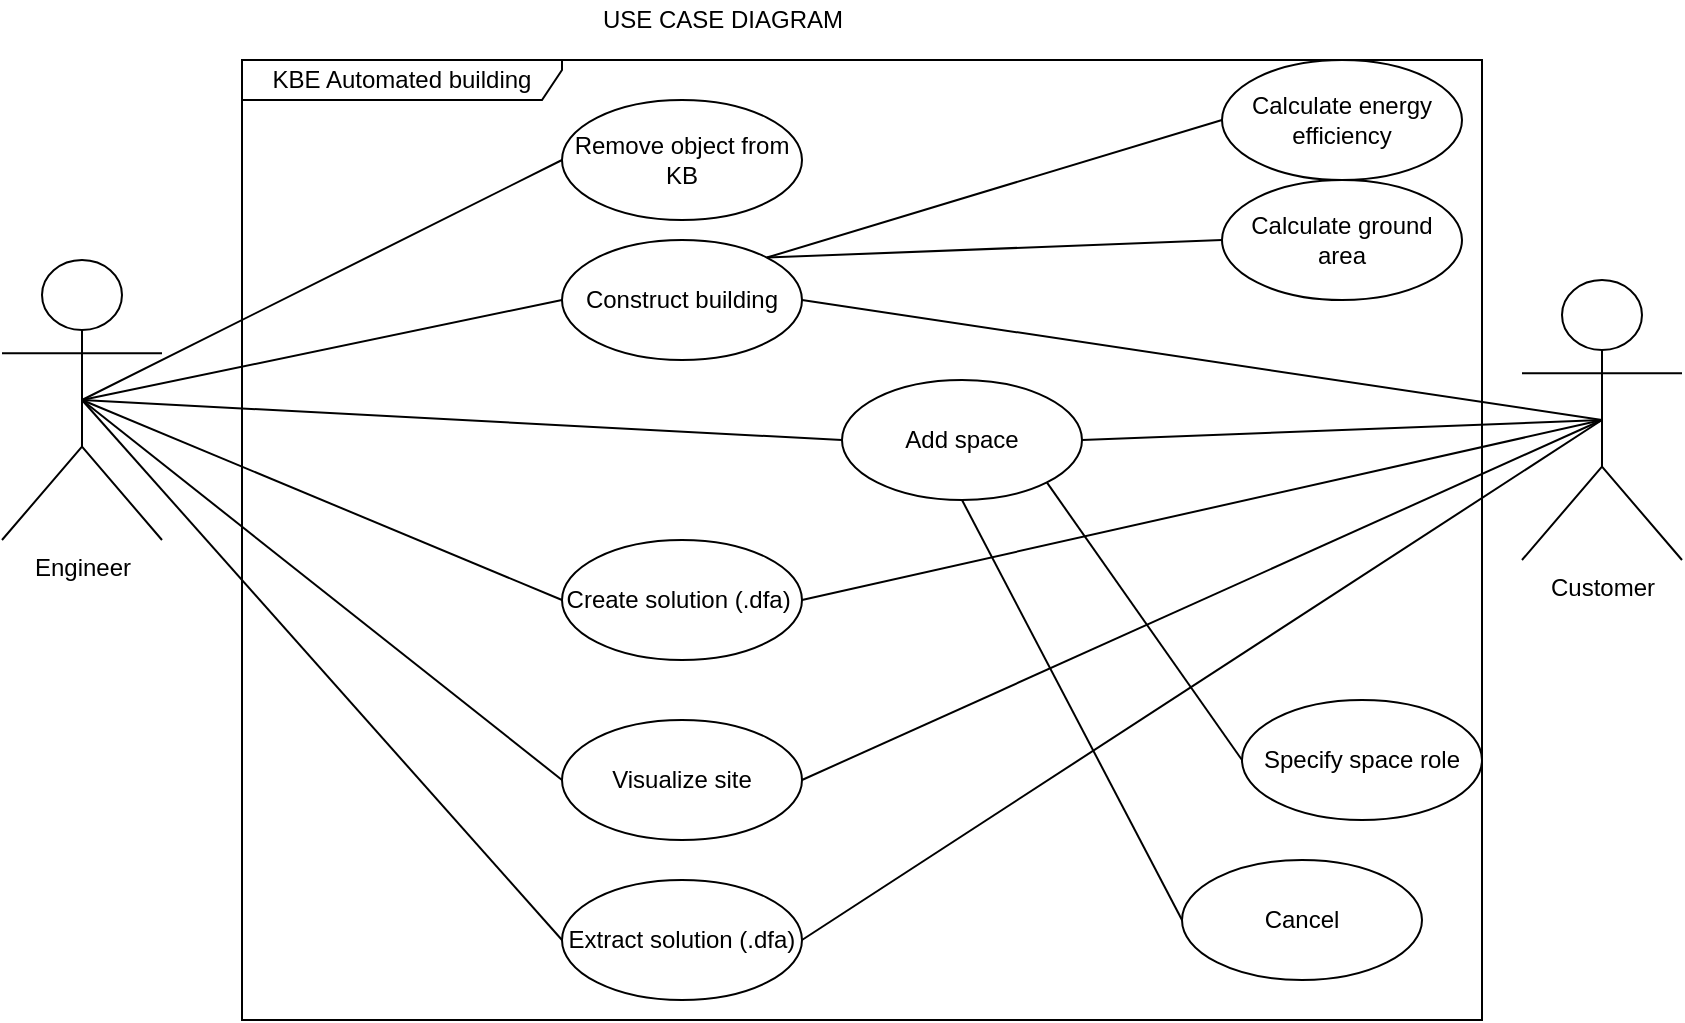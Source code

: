 <mxfile version="17.0.0" type="github" pages="8">
  <diagram id="FiaBwvFlQ11jIYUknNrv" name="Use case">
    <mxGraphModel dx="1278" dy="539" grid="1" gridSize="10" guides="1" tooltips="1" connect="1" arrows="1" fold="1" page="1" pageScale="1" pageWidth="850" pageHeight="1100" math="0" shadow="0">
      <root>
        <mxCell id="0" />
        <mxCell id="1" parent="0" />
        <mxCell id="D_P5NfnhtCB45HhmDya9-1" value="KBE Automated building" style="shape=umlFrame;whiteSpace=wrap;html=1;width=160;height=20;" parent="1" vertex="1">
          <mxGeometry x="200" y="240" width="620" height="480" as="geometry" />
        </mxCell>
        <mxCell id="D_P5NfnhtCB45HhmDya9-6" value="Customer" style="shape=umlActor;verticalLabelPosition=bottom;verticalAlign=top;html=1;" parent="1" vertex="1">
          <mxGeometry x="840" y="350" width="80" height="140" as="geometry" />
        </mxCell>
        <mxCell id="D_P5NfnhtCB45HhmDya9-7" value="Engineer" style="shape=umlActor;verticalLabelPosition=bottom;verticalAlign=top;html=1;" parent="1" vertex="1">
          <mxGeometry x="80" y="340" width="80" height="140" as="geometry" />
        </mxCell>
        <mxCell id="D_P5NfnhtCB45HhmDya9-40" value="USE CASE DIAGRAM" style="text;html=1;align=center;verticalAlign=middle;resizable=0;points=[];autosize=1;strokeColor=none;fillColor=none;" parent="1" vertex="1">
          <mxGeometry x="370" y="210" width="140" height="20" as="geometry" />
        </mxCell>
        <mxCell id="c9iJjFiYz1Ia7Xvp5BSC-1" value="Remove object from KB" style="ellipse;whiteSpace=wrap;html=1;" parent="1" vertex="1">
          <mxGeometry x="360" y="260" width="120" height="60" as="geometry" />
        </mxCell>
        <mxCell id="c9iJjFiYz1Ia7Xvp5BSC-5" value="" style="endArrow=none;html=1;rounded=0;entryX=0;entryY=0.5;entryDx=0;entryDy=0;exitX=0.5;exitY=0.5;exitDx=0;exitDy=0;exitPerimeter=0;" parent="1" source="D_P5NfnhtCB45HhmDya9-7" target="c9iJjFiYz1Ia7Xvp5BSC-1" edge="1">
          <mxGeometry width="50" height="50" relative="1" as="geometry">
            <mxPoint x="450" y="400" as="sourcePoint" />
            <mxPoint x="500" y="350" as="targetPoint" />
          </mxGeometry>
        </mxCell>
        <mxCell id="c9iJjFiYz1Ia7Xvp5BSC-8" value="Construct building" style="ellipse;whiteSpace=wrap;html=1;" parent="1" vertex="1">
          <mxGeometry x="360" y="330" width="120" height="60" as="geometry" />
        </mxCell>
        <mxCell id="c9iJjFiYz1Ia7Xvp5BSC-9" value="" style="endArrow=none;html=1;rounded=0;entryX=0;entryY=0.5;entryDx=0;entryDy=0;exitX=0.5;exitY=0.5;exitDx=0;exitDy=0;exitPerimeter=0;" parent="1" source="D_P5NfnhtCB45HhmDya9-7" target="c9iJjFiYz1Ia7Xvp5BSC-8" edge="1">
          <mxGeometry width="50" height="50" relative="1" as="geometry">
            <mxPoint x="170" y="340.435" as="sourcePoint" />
            <mxPoint x="270" y="410" as="targetPoint" />
          </mxGeometry>
        </mxCell>
        <mxCell id="c9iJjFiYz1Ia7Xvp5BSC-12" value="Visualize site" style="ellipse;whiteSpace=wrap;html=1;" parent="1" vertex="1">
          <mxGeometry x="360" y="570" width="120" height="60" as="geometry" />
        </mxCell>
        <mxCell id="c9iJjFiYz1Ia7Xvp5BSC-14" value="" style="endArrow=none;html=1;rounded=0;entryX=0;entryY=0.5;entryDx=0;entryDy=0;exitX=0.5;exitY=0.5;exitDx=0;exitDy=0;exitPerimeter=0;" parent="1" source="D_P5NfnhtCB45HhmDya9-7" target="c9iJjFiYz1Ia7Xvp5BSC-12" edge="1">
          <mxGeometry width="50" height="50" relative="1" as="geometry">
            <mxPoint x="155" y="330" as="sourcePoint" />
            <mxPoint x="270" y="480" as="targetPoint" />
          </mxGeometry>
        </mxCell>
        <mxCell id="c9iJjFiYz1Ia7Xvp5BSC-16" value="" style="endArrow=none;html=1;rounded=0;entryX=1;entryY=0.5;entryDx=0;entryDy=0;exitX=0.5;exitY=0.5;exitDx=0;exitDy=0;exitPerimeter=0;" parent="1" source="D_P5NfnhtCB45HhmDya9-6" target="c9iJjFiYz1Ia7Xvp5BSC-8" edge="1">
          <mxGeometry width="50" height="50" relative="1" as="geometry">
            <mxPoint x="715" y="300" as="sourcePoint" />
            <mxPoint x="610" y="410" as="targetPoint" />
          </mxGeometry>
        </mxCell>
        <mxCell id="c9iJjFiYz1Ia7Xvp5BSC-17" value="" style="endArrow=none;html=1;rounded=0;entryX=1;entryY=0.5;entryDx=0;entryDy=0;exitX=0.5;exitY=0.5;exitDx=0;exitDy=0;exitPerimeter=0;" parent="1" source="D_P5NfnhtCB45HhmDya9-6" target="c9iJjFiYz1Ia7Xvp5BSC-12" edge="1">
          <mxGeometry width="50" height="50" relative="1" as="geometry">
            <mxPoint x="725" y="310" as="sourcePoint" />
            <mxPoint x="390" y="480" as="targetPoint" />
          </mxGeometry>
        </mxCell>
        <mxCell id="c9iJjFiYz1Ia7Xvp5BSC-19" value="Add space" style="ellipse;whiteSpace=wrap;html=1;" parent="1" vertex="1">
          <mxGeometry x="500" y="400" width="120" height="60" as="geometry" />
        </mxCell>
        <mxCell id="c9iJjFiYz1Ia7Xvp5BSC-20" value="" style="endArrow=none;html=1;rounded=0;entryX=1;entryY=0.5;entryDx=0;entryDy=0;exitX=0.5;exitY=0.5;exitDx=0;exitDy=0;exitPerimeter=0;" parent="1" source="D_P5NfnhtCB45HhmDya9-6" target="c9iJjFiYz1Ia7Xvp5BSC-19" edge="1">
          <mxGeometry width="50" height="50" relative="1" as="geometry">
            <mxPoint x="725" y="310" as="sourcePoint" />
            <mxPoint x="390" y="480" as="targetPoint" />
          </mxGeometry>
        </mxCell>
        <mxCell id="c9iJjFiYz1Ia7Xvp5BSC-21" value="" style="endArrow=none;html=1;rounded=0;exitX=0;exitY=0.5;exitDx=0;exitDy=0;entryX=0.5;entryY=0.5;entryDx=0;entryDy=0;entryPerimeter=0;" parent="1" source="c9iJjFiYz1Ia7Xvp5BSC-19" target="D_P5NfnhtCB45HhmDya9-7" edge="1">
          <mxGeometry width="50" height="50" relative="1" as="geometry">
            <mxPoint x="450" y="430" as="sourcePoint" />
            <mxPoint x="500" y="380" as="targetPoint" />
          </mxGeometry>
        </mxCell>
        <mxCell id="63E3iCA1By2XU6H3gBIi-1" value="Extract solution (.dfa)" style="ellipse;whiteSpace=wrap;html=1;" parent="1" vertex="1">
          <mxGeometry x="360" y="650" width="120" height="60" as="geometry" />
        </mxCell>
        <mxCell id="63E3iCA1By2XU6H3gBIi-4" value="" style="endArrow=none;html=1;rounded=0;entryX=0;entryY=0.5;entryDx=0;entryDy=0;exitX=0.5;exitY=0.5;exitDx=0;exitDy=0;exitPerimeter=0;" parent="1" source="D_P5NfnhtCB45HhmDya9-7" target="63E3iCA1By2XU6H3gBIi-1" edge="1">
          <mxGeometry width="50" height="50" relative="1" as="geometry">
            <mxPoint x="145" y="400" as="sourcePoint" />
            <mxPoint x="365" y="660" as="targetPoint" />
          </mxGeometry>
        </mxCell>
        <mxCell id="63E3iCA1By2XU6H3gBIi-5" value="" style="endArrow=none;html=1;rounded=0;entryX=1;entryY=0.5;entryDx=0;entryDy=0;exitX=0.5;exitY=0.5;exitDx=0;exitDy=0;exitPerimeter=0;" parent="1" source="D_P5NfnhtCB45HhmDya9-6" target="63E3iCA1By2XU6H3gBIi-1" edge="1">
          <mxGeometry width="50" height="50" relative="1" as="geometry">
            <mxPoint x="155" y="330" as="sourcePoint" />
            <mxPoint x="375" y="670" as="targetPoint" />
          </mxGeometry>
        </mxCell>
        <mxCell id="kQnQEDJHADGzkhVetjLD-1" value="Create solution (.dfa)&amp;nbsp;" style="ellipse;whiteSpace=wrap;html=1;" parent="1" vertex="1">
          <mxGeometry x="360" y="480" width="120" height="60" as="geometry" />
        </mxCell>
        <mxCell id="kQnQEDJHADGzkhVetjLD-3" value="" style="endArrow=none;html=1;rounded=0;entryX=1;entryY=0.5;entryDx=0;entryDy=0;exitX=0.5;exitY=0.5;exitDx=0;exitDy=0;exitPerimeter=0;" parent="1" source="D_P5NfnhtCB45HhmDya9-6" target="kQnQEDJHADGzkhVetjLD-1" edge="1">
          <mxGeometry width="50" height="50" relative="1" as="geometry">
            <mxPoint x="730" y="420" as="sourcePoint" />
            <mxPoint x="495" y="610" as="targetPoint" />
          </mxGeometry>
        </mxCell>
        <mxCell id="kQnQEDJHADGzkhVetjLD-5" value="" style="endArrow=none;html=1;rounded=0;exitX=0.5;exitY=0.5;exitDx=0;exitDy=0;exitPerimeter=0;entryX=0;entryY=0.5;entryDx=0;entryDy=0;" parent="1" source="D_P5NfnhtCB45HhmDya9-7" target="kQnQEDJHADGzkhVetjLD-1" edge="1">
          <mxGeometry width="50" height="50" relative="1" as="geometry">
            <mxPoint x="410" y="580" as="sourcePoint" />
            <mxPoint x="460" y="530" as="targetPoint" />
          </mxGeometry>
        </mxCell>
        <mxCell id="CUSadGZoVUFhGPgF0blX-1" value="Calculate energy efficiency" style="ellipse;whiteSpace=wrap;html=1;" parent="1" vertex="1">
          <mxGeometry x="690" y="240" width="120" height="60" as="geometry" />
        </mxCell>
        <mxCell id="CUSadGZoVUFhGPgF0blX-3" value="" style="endArrow=none;html=1;rounded=0;entryX=1;entryY=0;entryDx=0;entryDy=0;exitX=0;exitY=0.5;exitDx=0;exitDy=0;" parent="1" source="CUSadGZoVUFhGPgF0blX-1" target="c9iJjFiYz1Ia7Xvp5BSC-8" edge="1">
          <mxGeometry width="50" height="50" relative="1" as="geometry">
            <mxPoint x="890" y="430" as="sourcePoint" />
            <mxPoint x="490" y="300" as="targetPoint" />
          </mxGeometry>
        </mxCell>
        <mxCell id="CUSadGZoVUFhGPgF0blX-4" value="Calculate ground area" style="ellipse;whiteSpace=wrap;html=1;" parent="1" vertex="1">
          <mxGeometry x="690" y="300" width="120" height="60" as="geometry" />
        </mxCell>
        <mxCell id="CUSadGZoVUFhGPgF0blX-5" value="" style="endArrow=none;html=1;rounded=0;entryX=1;entryY=0;entryDx=0;entryDy=0;exitX=0;exitY=0.5;exitDx=0;exitDy=0;" parent="1" source="CUSadGZoVUFhGPgF0blX-4" target="c9iJjFiYz1Ia7Xvp5BSC-8" edge="1">
          <mxGeometry width="50" height="50" relative="1" as="geometry">
            <mxPoint x="700" y="280" as="sourcePoint" />
            <mxPoint x="472.426" y="348.787" as="targetPoint" />
          </mxGeometry>
        </mxCell>
        <mxCell id="CUSadGZoVUFhGPgF0blX-6" value="Specify space role" style="ellipse;whiteSpace=wrap;html=1;" parent="1" vertex="1">
          <mxGeometry x="700" y="560" width="120" height="60" as="geometry" />
        </mxCell>
        <mxCell id="CUSadGZoVUFhGPgF0blX-7" value="" style="endArrow=none;html=1;rounded=0;entryX=1;entryY=1;entryDx=0;entryDy=0;exitX=0;exitY=0.5;exitDx=0;exitDy=0;" parent="1" source="CUSadGZoVUFhGPgF0blX-6" target="c9iJjFiYz1Ia7Xvp5BSC-19" edge="1">
          <mxGeometry width="50" height="50" relative="1" as="geometry">
            <mxPoint x="960" y="590" as="sourcePoint" />
            <mxPoint x="700" y="600" as="targetPoint" />
          </mxGeometry>
        </mxCell>
        <mxCell id="26DqdGiXs2jAdMG2-OfE-2" value="" style="endArrow=none;html=1;rounded=0;entryX=0.5;entryY=1;entryDx=0;entryDy=0;exitX=0;exitY=0.5;exitDx=0;exitDy=0;" parent="1" source="26DqdGiXs2jAdMG2-OfE-3" target="c9iJjFiYz1Ia7Xvp5BSC-19" edge="1">
          <mxGeometry width="50" height="50" relative="1" as="geometry">
            <mxPoint x="667.57" y="638.79" as="sourcePoint" />
            <mxPoint x="569.996" y="500.003" as="targetPoint" />
          </mxGeometry>
        </mxCell>
        <mxCell id="26DqdGiXs2jAdMG2-OfE-3" value="Cancel" style="ellipse;whiteSpace=wrap;html=1;" parent="1" vertex="1">
          <mxGeometry x="670" y="640" width="120" height="60" as="geometry" />
        </mxCell>
      </root>
    </mxGraphModel>
  </diagram>
  <diagram id="c6qQLEslyFfiO2-XNqps" name="UIs">
    <mxGraphModel dx="2105" dy="539" grid="1" gridSize="10" guides="1" tooltips="1" connect="1" arrows="1" fold="1" page="1" pageScale="1" pageWidth="827" pageHeight="1169" math="0" shadow="0">
      <root>
        <mxCell id="03HWlKMF4BJFkgaKUyuZ-0" />
        <mxCell id="03HWlKMF4BJFkgaKUyuZ-1" parent="03HWlKMF4BJFkgaKUyuZ-0" />
        <mxCell id="qSoFOmaMas92aq2-jd1_-45" value="&#xa;&#xa;&lt;span style=&quot;color: rgb(0, 0, 0); font-family: helvetica; font-size: 15px; font-style: normal; font-weight: 400; letter-spacing: normal; text-align: center; text-indent: 0px; text-transform: none; word-spacing: 0px; background-color: rgb(248, 249, 250); display: inline; float: none;&quot;&gt;Here you can add blocks to knowledge base.&lt;/span&gt;&lt;br style=&quot;color: rgb(0, 0, 0); font-family: helvetica; font-size: 15px; font-style: normal; font-weight: 400; letter-spacing: normal; text-align: center; text-indent: 0px; text-transform: none; word-spacing: 0px; background-color: rgb(248, 249, 250);&quot;&gt;&lt;br style=&quot;color: rgb(0, 0, 0); font-family: helvetica; font-size: 15px; font-style: normal; font-weight: 400; letter-spacing: normal; text-align: center; text-indent: 0px; text-transform: none; word-spacing: 0px; background-color: rgb(248, 249, 250);&quot;&gt;&lt;span style=&quot;color: rgb(0, 0, 0); font-family: helvetica; font-size: 15px; font-style: normal; font-weight: 400; letter-spacing: normal; text-align: center; text-indent: 0px; text-transform: none; word-spacing: 0px; background-color: rgb(248, 249, 250); display: inline; float: none;&quot;&gt;ADD WHOLE MODEL OR SINGLE BUILDING BLOCKS?&lt;/span&gt;&#xa;&#xa;" style="strokeWidth=1;shadow=0;dashed=0;align=center;html=1;shape=mxgraph.mockup.containers.browserWindow;rSize=0;strokeColor=#666666;strokeColor2=#008cff;strokeColor3=#c4c4c4;mainText=,;recursiveResize=0;" parent="03HWlKMF4BJFkgaKUyuZ-1" vertex="1">
          <mxGeometry x="-120" y="560" width="630" height="470" as="geometry" />
        </mxCell>
        <mxCell id="qSoFOmaMas92aq2-jd1_-46" value="AutoBuild" style="strokeWidth=1;shadow=0;dashed=0;align=center;html=1;shape=mxgraph.mockup.containers.anchor;fontSize=17;fontColor=#666666;align=left;" parent="qSoFOmaMas92aq2-jd1_-45" vertex="1">
          <mxGeometry x="60" y="12" width="110" height="26" as="geometry" />
        </mxCell>
        <mxCell id="qSoFOmaMas92aq2-jd1_-47" value="https://www.automatedbuilding.com/" style="strokeWidth=1;shadow=0;dashed=0;align=center;html=1;shape=mxgraph.mockup.containers.anchor;rSize=0;fontSize=17;fontColor=#666666;align=left;" parent="qSoFOmaMas92aq2-jd1_-45" vertex="1">
          <mxGeometry x="130" y="60" width="250" height="26" as="geometry" />
        </mxCell>
        <mxCell id="qSoFOmaMas92aq2-jd1_-48" value="" style="strokeWidth=1;shadow=0;dashed=0;align=center;html=1;shape=mxgraph.mockup.containers.marginRect2;rectMarginTop=32;strokeColor=#666666;gradientColor=none;" parent="qSoFOmaMas92aq2-jd1_-45" vertex="1">
          <mxGeometry x="20" y="130" width="600" height="330" as="geometry" />
        </mxCell>
        <mxCell id="qSoFOmaMas92aq2-jd1_-50" value="" style="strokeWidth=1;shadow=0;dashed=0;align=center;html=1;shape=mxgraph.mockup.containers.topButton;rSize=5;strokeColor=#008cff;fillColor=#008cff;gradientColor=none;resizeWidth=1;movable=0;deletable=1;" parent="qSoFOmaMas92aq2-jd1_-48" vertex="1">
          <mxGeometry width="600" height="7" relative="1" as="geometry">
            <mxPoint y="25" as="offset" />
          </mxGeometry>
        </mxCell>
        <mxCell id="qSoFOmaMas92aq2-jd1_-51" value="&lt;span style=&quot;background-color: rgb(230 , 230 , 230)&quot;&gt;Next&lt;/span&gt;" style="labelPosition=center;verticalLabelPosition=middle;align=center;html=1;shape=mxgraph.basic.shaded_button;dx=10;fillColor=#E6E6E6;strokeColor=none;labelBackgroundColor=#FFFFFF;fontSize=14;" parent="qSoFOmaMas92aq2-jd1_-48" vertex="1">
          <mxGeometry x="460" y="220" width="114.61" height="48.81" as="geometry" />
        </mxCell>
        <mxCell id="qSoFOmaMas92aq2-jd1_-52" value="&lt;font style=&quot;font-size: 14px&quot;&gt;Construct&lt;/font&gt;" style="strokeWidth=1;shadow=0;dashed=0;align=center;html=1;shape=mxgraph.mockup.containers.rrect;rSize=0;fontSize=17;fontColor=#ffffff;strokeColor=#008cff;fillColor=#008cff;" parent="qSoFOmaMas92aq2-jd1_-48" vertex="1">
          <mxGeometry width="70" height="25" relative="1" as="geometry">
            <mxPoint as="offset" />
          </mxGeometry>
        </mxCell>
        <mxCell id="qSoFOmaMas92aq2-jd1_-58" value="&lt;span style=&quot;background-color: rgb(255 , 255 , 255)&quot;&gt;Number&lt;/span&gt;" style="strokeWidth=1;shadow=0;dashed=0;align=center;html=1;shape=mxgraph.mockup.text.textBox;fontColor=#666666;align=left;fontSize=17;spacingLeft=4;spacingTop=-3;strokeColor=#666666;mainText=;labelBackgroundColor=#E6E6E6;" parent="qSoFOmaMas92aq2-jd1_-48" vertex="1">
          <mxGeometry x="208" y="153" width="168" height="29.76" as="geometry" />
        </mxCell>
        <mxCell id="qSoFOmaMas92aq2-jd1_-49" value="&lt;span style=&quot;background-color: rgb(255 , 255 , 255)&quot;&gt;&lt;font style=&quot;font-size: 14px&quot;&gt;Blocks&lt;/font&gt;&lt;/span&gt;" style="strokeColor=inherit;fillColor=inherit;gradientColor=inherit;strokeWidth=1;shadow=0;dashed=0;align=center;html=1;shape=mxgraph.mockup.containers.rrect;rSize=0;fontSize=17;fontColor=#666666;gradientColor=none;" parent="qSoFOmaMas92aq2-jd1_-48" vertex="1">
          <mxGeometry width="60" height="25" relative="1" as="geometry">
            <mxPoint x="73" as="offset" />
          </mxGeometry>
        </mxCell>
        <mxCell id="vXGoQ8WYmq-uM-AUmQpl-3" value="Here you can create buildings automatically! Does it require specific&amp;nbsp;&lt;br&gt;blocks not in the knowledge base? Contact an engineer." style="text;html=1;align=left;verticalAlign=middle;resizable=0;points=[];autosize=1;strokeColor=none;fillColor=none;fontSize=15;" parent="qSoFOmaMas92aq2-jd1_-48" vertex="1">
          <mxGeometry x="29.996" y="60.003" width="470" height="40" as="geometry" />
        </mxCell>
        <mxCell id="nfn5ns4E0gn9_InMqfE3-0" value="Construct buildings" style="text;html=1;align=center;verticalAlign=middle;resizable=0;points=[];autosize=1;strokeColor=none;fillColor=none;fontStyle=1" parent="qSoFOmaMas92aq2-jd1_-48" vertex="1">
          <mxGeometry x="20.85" y="40" width="130" height="20" as="geometry" />
        </mxCell>
        <mxCell id="nfn5ns4E0gn9_InMqfE3-5" value="&lt;span style=&quot;background-color: rgb(255 , 255 , 255)&quot;&gt;Number&lt;/span&gt;" style="strokeWidth=1;shadow=0;dashed=0;align=center;html=1;shape=mxgraph.mockup.text.textBox;fontColor=#666666;align=left;fontSize=17;spacingLeft=4;spacingTop=-3;strokeColor=#666666;mainText=;labelBackgroundColor=#E6E6E6;" parent="qSoFOmaMas92aq2-jd1_-48" vertex="1">
          <mxGeometry x="208" y="193" width="168" height="29.76" as="geometry" />
        </mxCell>
        <mxCell id="F99gMQJ-7FzkQvJiNcKB-12" value="&lt;span style=&quot;background-color: rgb(255 , 255 , 255)&quot;&gt;Number&lt;/span&gt;" style="strokeWidth=1;shadow=0;dashed=0;align=center;html=1;shape=mxgraph.mockup.text.textBox;fontColor=#666666;align=left;fontSize=17;spacingLeft=4;spacingTop=-3;strokeColor=#666666;mainText=;labelBackgroundColor=#E6E6E6;" parent="qSoFOmaMas92aq2-jd1_-48" vertex="1">
          <mxGeometry x="208" y="233" width="168" height="29.76" as="geometry" />
        </mxCell>
        <mxCell id="j1qEbfoUlTZBVxtR7gkI-6" value="&lt;span style=&quot;color: rgb(102 , 102 , 102) ; font-family: &amp;#34;helvetica&amp;#34; ; font-size: 17px ; font-style: normal ; font-weight: 400 ; letter-spacing: normal ; text-align: left ; text-indent: 0px ; text-transform: none ; word-spacing: 0px ; background-color: rgb(255 , 255 , 255) ; display: inline ; float: none&quot;&gt;Site Length:&lt;/span&gt;" style="text;whiteSpace=wrap;html=1;" parent="qSoFOmaMas92aq2-jd1_-48" vertex="1">
          <mxGeometry x="40.85" y="151.76" width="110" height="30" as="geometry" />
        </mxCell>
        <mxCell id="j1qEbfoUlTZBVxtR7gkI-7" value="&lt;span style=&quot;color: rgb(102 , 102 , 102) ; font-family: &amp;#34;helvetica&amp;#34; ; font-size: 17px ; font-style: normal ; font-weight: 400 ; letter-spacing: normal ; text-align: left ; text-indent: 0px ; text-transform: none ; word-spacing: 0px ; background-color: rgb(255 , 255 , 255) ; display: inline ; float: none&quot;&gt;Site Width:&lt;/span&gt;" style="text;whiteSpace=wrap;html=1;" parent="qSoFOmaMas92aq2-jd1_-48" vertex="1">
          <mxGeometry x="40.85" y="191.76" width="100" height="30" as="geometry" />
        </mxCell>
        <mxCell id="j1qEbfoUlTZBVxtR7gkI-8" value="&lt;span style=&quot;color: rgb(102 , 102 , 102) ; font-family: &amp;#34;helvetica&amp;#34; ; font-size: 17px ; font-style: normal ; font-weight: 400 ; letter-spacing: normal ; text-align: left ; text-indent: 0px ; text-transform: none ; word-spacing: 0px ; background-color: rgb(255 , 255 , 255) ; display: inline ; float: none&quot;&gt;Number of buildings:&lt;/span&gt;" style="text;whiteSpace=wrap;html=1;" parent="qSoFOmaMas92aq2-jd1_-48" vertex="1">
          <mxGeometry x="40.85" y="231.88" width="180" height="30" as="geometry" />
        </mxCell>
        <mxCell id="ar9ft5gRaDBGBPwlrP52-4" value="&lt;b&gt;Site and buildings&lt;/b&gt; =&amp;gt; Storeys =&amp;gt; Spaces =&amp;gt; Construction!" style="text;html=1;align=center;verticalAlign=middle;resizable=0;points=[];autosize=1;strokeColor=none;fillColor=none;" parent="qSoFOmaMas92aq2-jd1_-48" vertex="1">
          <mxGeometry x="127" y="120" width="330" height="20" as="geometry" />
        </mxCell>
        <mxCell id="ar9ft5gRaDBGBPwlrP52-33" value="&lt;span style=&quot;background-color: rgb(230 , 230 , 230)&quot;&gt;Go back&lt;/span&gt;" style="labelPosition=center;verticalLabelPosition=middle;align=center;html=1;shape=mxgraph.basic.shaded_button;dx=10;fillColor=#E6E6E6;strokeColor=none;labelBackgroundColor=#FFFFFF;fontSize=14;" parent="qSoFOmaMas92aq2-jd1_-48" vertex="1">
          <mxGeometry x="460" y="153.0" width="114.61" height="48.81" as="geometry" />
        </mxCell>
        <mxCell id="qSoFOmaMas92aq2-jd1_-60" value="" style="group" parent="03HWlKMF4BJFkgaKUyuZ-1" vertex="1" connectable="0">
          <mxGeometry x="-413" y="140" width="550" height="380" as="geometry" />
        </mxCell>
        <mxCell id="qSoFOmaMas92aq2-jd1_-0" value="" style="strokeWidth=1;shadow=0;dashed=0;align=center;html=1;shape=mxgraph.mockup.containers.browserWindow;rSize=0;strokeColor=#666666;strokeColor2=#008cff;strokeColor3=#c4c4c4;mainText=,;recursiveResize=0;container=0;" parent="qSoFOmaMas92aq2-jd1_-60" vertex="1">
          <mxGeometry width="550" height="380" as="geometry" />
        </mxCell>
        <mxCell id="qSoFOmaMas92aq2-jd1_-2" value="https://www.automatedbuilding.com/" style="strokeWidth=1;shadow=0;dashed=0;align=center;html=1;shape=mxgraph.mockup.containers.anchor;rSize=0;fontSize=17;fontColor=#666666;align=left;" parent="qSoFOmaMas92aq2-jd1_-60" vertex="1">
          <mxGeometry x="130" y="60" width="250" height="26" as="geometry" />
        </mxCell>
        <mxCell id="qSoFOmaMas92aq2-jd1_-14" value="&lt;span style=&quot;background-color: rgb(230 , 230 , 230)&quot;&gt;Add space&lt;/span&gt;" style="labelPosition=center;verticalLabelPosition=middle;align=center;html=1;shape=mxgraph.basic.shaded_button;dx=10;fillColor=#E6E6E6;strokeColor=none;labelBackgroundColor=#FFFFFF;fontSize=14;" parent="qSoFOmaMas92aq2-jd1_-60" vertex="1">
          <mxGeometry x="77" y="275" width="170" height="50" as="geometry" />
        </mxCell>
        <mxCell id="qSoFOmaMas92aq2-jd1_-16" value="&lt;span style=&quot;background-color: rgb(230 , 230 , 230)&quot;&gt;Construct building&lt;/span&gt;" style="labelPosition=center;verticalLabelPosition=middle;align=center;html=1;shape=mxgraph.basic.shaded_button;dx=10;fillColor=#E6E6E6;strokeColor=none;labelBackgroundColor=#FFFFFF;fontSize=14;" parent="qSoFOmaMas92aq2-jd1_-60" vertex="1">
          <mxGeometry x="310" y="275" width="170" height="50" as="geometry" />
        </mxCell>
        <mxCell id="qSoFOmaMas92aq2-jd1_-9" value="&lt;font style=&quot;font-size: 15px&quot;&gt;&lt;b&gt;&lt;i&gt;Welcome to Automated Building!&lt;br&gt;&lt;/i&gt;&lt;/b&gt;&lt;/font&gt;&lt;br&gt;This is a construction knowledge base application for creating a building/several buildings from a set of building blocks in a knowledge base." style="text;html=1;strokeColor=none;fillColor=none;align=center;verticalAlign=middle;whiteSpace=wrap;rounded=0;" parent="qSoFOmaMas92aq2-jd1_-60" vertex="1">
          <mxGeometry y="110" width="500" height="80" as="geometry" />
        </mxCell>
        <mxCell id="qSoFOmaMas92aq2-jd1_-62" value="AutoBuild" style="strokeWidth=1;shadow=0;dashed=0;align=center;html=1;shape=mxgraph.mockup.containers.anchor;fontSize=17;fontColor=#666666;align=left;" parent="qSoFOmaMas92aq2-jd1_-60" vertex="1">
          <mxGeometry x="60" y="10" width="110" height="26" as="geometry" />
        </mxCell>
        <mxCell id="CvtlT2O1ExygW26pe65E-6" value="" style="sketch=0;pointerEvents=1;shadow=0;dashed=0;html=1;strokeColor=none;fillColor=#505050;labelPosition=center;verticalLabelPosition=bottom;verticalAlign=top;outlineConnect=0;align=center;shape=mxgraph.office.concepts.help;fontSize=14;" parent="qSoFOmaMas92aq2-jd1_-60" vertex="1">
          <mxGeometry x="525" y="120" width="20" height="20" as="geometry" />
        </mxCell>
        <mxCell id="VMdvtB9k-ytNj-eg8yW7-1" value="Choose File" style="fillColor=#FEFEFE;strokeColor=#AAAAAA;fontSize=14;gradientColor=#F0F0F0;" parent="qSoFOmaMas92aq2-jd1_-60" vertex="1">
          <mxGeometry x="310" y="230" width="90" height="30" as="geometry" />
        </mxCell>
        <mxCell id="VMdvtB9k-ytNj-eg8yW7-2" value="No file chosen" style="fillColor=none;strokeColor=none;align=left;fontSize=14;spacing=5;" parent="qSoFOmaMas92aq2-jd1_-60" vertex="1">
          <mxGeometry x="400" y="230" width="100" height="30" as="geometry" />
        </mxCell>
        <mxCell id="qSoFOmaMas92aq2-jd1_-61" value="" style="group" parent="03HWlKMF4BJFkgaKUyuZ-1" vertex="1" connectable="0">
          <mxGeometry x="-730" y="560" width="550" height="470" as="geometry" />
        </mxCell>
        <mxCell id="qSoFOmaMas92aq2-jd1_-31" value="" style="strokeWidth=1;shadow=0;dashed=0;align=center;html=1;shape=mxgraph.mockup.containers.browserWindow;rSize=0;strokeColor=#666666;strokeColor2=#008cff;strokeColor3=#c4c4c4;mainText=,;recursiveResize=0;container=0;" parent="qSoFOmaMas92aq2-jd1_-61" vertex="1">
          <mxGeometry width="550" height="470" as="geometry" />
        </mxCell>
        <mxCell id="qSoFOmaMas92aq2-jd1_-33" value="https://www.automatedbuilding.com/" style="strokeWidth=1;shadow=0;dashed=0;align=center;html=1;shape=mxgraph.mockup.containers.anchor;rSize=0;fontSize=17;fontColor=#666666;align=left;" parent="qSoFOmaMas92aq2-jd1_-61" vertex="1">
          <mxGeometry x="130" y="60.005" width="250" height="32.158" as="geometry" />
        </mxCell>
        <mxCell id="qSoFOmaMas92aq2-jd1_-34" value="" style="strokeWidth=1;shadow=0;dashed=0;align=center;html=1;shape=mxgraph.mockup.containers.marginRect2;rectMarginTop=32;strokeColor=#666666;gradientColor=none;" parent="qSoFOmaMas92aq2-jd1_-61" vertex="1">
          <mxGeometry x="15" y="130" width="520" height="331.61" as="geometry" />
        </mxCell>
        <mxCell id="qSoFOmaMas92aq2-jd1_-36" value="" style="strokeWidth=1;shadow=0;dashed=0;align=center;html=1;shape=mxgraph.mockup.containers.topButton;rSize=5;strokeColor=#008cff;fillColor=#008cff;gradientColor=none;resizeWidth=1;movable=0;deletable=1;" parent="qSoFOmaMas92aq2-jd1_-34" vertex="1">
          <mxGeometry width="520" height="7" relative="1" as="geometry">
            <mxPoint y="25" as="offset" />
          </mxGeometry>
        </mxCell>
        <mxCell id="qSoFOmaMas92aq2-jd1_-44" value="Height" style="strokeWidth=1;shadow=0;dashed=0;align=center;html=1;shape=mxgraph.mockup.text.textBox;fontColor=#666666;align=left;fontSize=17;spacingLeft=4;spacingTop=-3;strokeColor=#666666;mainText=;labelBackgroundColor=none;" parent="qSoFOmaMas92aq2-jd1_-34" vertex="1">
          <mxGeometry x="200" y="189.808" width="120" height="29.905" as="geometry" />
        </mxCell>
        <mxCell id="qSoFOmaMas92aq2-jd1_-38" value="&lt;font style=&quot;font-size: 14px&quot;&gt;Blocks&lt;/font&gt;" style="strokeWidth=1;shadow=0;dashed=0;align=center;html=1;shape=mxgraph.mockup.containers.rrect;rSize=0;fontSize=17;fontColor=#ffffff;strokeColor=#008cff;fillColor=#008cff;" parent="qSoFOmaMas92aq2-jd1_-34" vertex="1">
          <mxGeometry width="70" height="25" relative="1" as="geometry">
            <mxPoint as="offset" />
          </mxGeometry>
        </mxCell>
        <mxCell id="qSoFOmaMas92aq2-jd1_-64" value="Width" style="strokeWidth=1;shadow=0;dashed=0;align=center;html=1;shape=mxgraph.mockup.text.textBox;fontColor=#666666;align=left;fontSize=17;spacingLeft=4;spacingTop=-3;strokeColor=#666666;mainText=;labelBackgroundColor=none;" parent="qSoFOmaMas92aq2-jd1_-34" vertex="1">
          <mxGeometry x="200" y="159.906" width="120" height="29.905" as="geometry" />
        </mxCell>
        <mxCell id="qSoFOmaMas92aq2-jd1_-65" value="Lenght" style="strokeWidth=1;shadow=0;dashed=0;align=center;html=1;shape=mxgraph.mockup.text.textBox;fontColor=#666666;align=left;fontSize=17;spacingLeft=4;spacingTop=-3;strokeColor=#666666;mainText=;labelBackgroundColor=none;" parent="qSoFOmaMas92aq2-jd1_-34" vertex="1">
          <mxGeometry x="200" y="129.995" width="120" height="29.905" as="geometry" />
        </mxCell>
        <mxCell id="qSoFOmaMas92aq2-jd1_-67" value="Add space" style="text;align=center;fontStyle=1;verticalAlign=middle;spacingLeft=3;spacingRight=3;strokeColor=none;rotatable=0;points=[[0,0.5],[1,0.5]];portConstraint=eastwest;labelBackgroundColor=#FFFFFF;fontSize=14;" parent="qSoFOmaMas92aq2-jd1_-34" vertex="1">
          <mxGeometry y="121.455" width="206" height="43.94" as="geometry" />
        </mxCell>
        <mxCell id="b_i_7DaqxC2Cm8FyL6t4-0" value="Here you can add rooms or flats to the knowledge base." style="text;html=1;align=center;verticalAlign=middle;resizable=0;points=[];autosize=1;strokeColor=none;fillColor=none;fontSize=15;" parent="qSoFOmaMas92aq2-jd1_-34" vertex="1">
          <mxGeometry x="65" y="70.002" width="390" height="20" as="geometry" />
        </mxCell>
        <mxCell id="vXGoQ8WYmq-uM-AUmQpl-2" value="&lt;span style=&quot;background-color: rgb(255 , 255 , 255)&quot;&gt;&lt;font style=&quot;font-size: 14px&quot;&gt;Construct&lt;/font&gt;&lt;/span&gt;" style="strokeColor=inherit;fillColor=inherit;gradientColor=inherit;strokeWidth=1;shadow=0;dashed=0;align=center;html=1;shape=mxgraph.mockup.containers.rrect;rSize=0;fontSize=17;fontColor=#666666;gradientColor=none;" parent="qSoFOmaMas92aq2-jd1_-34" vertex="1">
          <mxGeometry x="75" width="85" height="25" as="geometry" />
        </mxCell>
        <mxCell id="nfn5ns4E0gn9_InMqfE3-4" value="Description" style="strokeWidth=1;shadow=0;dashed=0;align=center;html=1;shape=mxgraph.mockup.text.textBox;fontColor=#666666;align=left;fontSize=17;spacingLeft=4;spacingTop=-3;strokeColor=#666666;mainText=;labelBackgroundColor=none;" parent="qSoFOmaMas92aq2-jd1_-34" vertex="1">
          <mxGeometry x="200" y="219.718" width="120" height="29.905" as="geometry" />
        </mxCell>
        <mxCell id="qSoFOmaMas92aq2-jd1_-37" value="&lt;span style=&quot;background-color: rgb(230 , 230 , 230)&quot;&gt;Add space&lt;/span&gt;" style="labelPosition=center;verticalLabelPosition=middle;align=center;html=1;shape=mxgraph.basic.shaded_button;dx=10;fillColor=#E6E6E6;strokeColor=none;labelBackgroundColor=#FFFFFF;fontSize=14;" parent="qSoFOmaMas92aq2-jd1_-34" vertex="1">
          <mxGeometry x="370.2" y="210" width="119.8" height="50" as="geometry" />
        </mxCell>
        <mxCell id="ar9ft5gRaDBGBPwlrP52-34" value="&lt;span style=&quot;background-color: rgb(230 , 230 , 230)&quot;&gt;Go back&lt;/span&gt;" style="labelPosition=center;verticalLabelPosition=middle;align=center;html=1;shape=mxgraph.basic.shaded_button;dx=10;fillColor=#E6E6E6;strokeColor=none;labelBackgroundColor=#FFFFFF;fontSize=14;" parent="qSoFOmaMas92aq2-jd1_-34" vertex="1">
          <mxGeometry x="370.2" y="141.4" width="114.61" height="48.81" as="geometry" />
        </mxCell>
        <mxCell id="ar9ft5gRaDBGBPwlrP52-85" value="3D model" style="strokeWidth=1;shadow=0;dashed=0;align=center;html=1;shape=mxgraph.mockup.text.textBox;fontColor=#666666;align=left;fontSize=17;spacingLeft=4;spacingTop=-3;strokeColor=#666666;mainText=;labelBackgroundColor=none;" parent="qSoFOmaMas92aq2-jd1_-34" vertex="1">
          <mxGeometry x="200" y="249.628" width="120" height="29.905" as="geometry" />
        </mxCell>
        <mxCell id="qSoFOmaMas92aq2-jd1_-63" value="AutoBuild" style="strokeWidth=1;shadow=0;dashed=0;align=center;html=1;shape=mxgraph.mockup.containers.anchor;fontSize=17;fontColor=#666666;align=left;" parent="qSoFOmaMas92aq2-jd1_-61" vertex="1">
          <mxGeometry x="60" y="12.368" width="110" height="32.158" as="geometry" />
        </mxCell>
        <mxCell id="ar9ft5gRaDBGBPwlrP52-79" value="" style="endArrow=classic;html=1;rounded=0;entryX=0.789;entryY=-0.002;entryDx=0;entryDy=0;entryPerimeter=0;" parent="qSoFOmaMas92aq2-jd1_-61" target="ar9ft5gRaDBGBPwlrP52-41" edge="1">
          <mxGeometry width="50" height="50" relative="1" as="geometry">
            <mxPoint x="440.0" y="390" as="sourcePoint" />
            <mxPoint x="443.16" y="499.31" as="targetPoint" />
          </mxGeometry>
        </mxCell>
        <mxCell id="nfn5ns4E0gn9_InMqfE3-1" value="" style="endArrow=classic;html=1;rounded=0;entryX=0.79;entryY=-0.007;entryDx=0;entryDy=0;entryPerimeter=0;" parent="03HWlKMF4BJFkgaKUyuZ-1" source="qSoFOmaMas92aq2-jd1_-14" target="qSoFOmaMas92aq2-jd1_-31" edge="1">
          <mxGeometry width="50" height="50" relative="1" as="geometry">
            <mxPoint x="-60" y="440" as="sourcePoint" />
            <mxPoint x="-10" y="390" as="targetPoint" />
          </mxGeometry>
        </mxCell>
        <mxCell id="nfn5ns4E0gn9_InMqfE3-2" value="" style="endArrow=classic;html=1;rounded=0;entryX=0.246;entryY=-0.009;entryDx=0;entryDy=0;entryPerimeter=0;exitX=0.49;exitY=1.007;exitDx=0;exitDy=0;exitPerimeter=0;" parent="03HWlKMF4BJFkgaKUyuZ-1" source="qSoFOmaMas92aq2-jd1_-16" target="qSoFOmaMas92aq2-jd1_-45" edge="1">
          <mxGeometry width="50" height="50" relative="1" as="geometry">
            <mxPoint x="-250.532" y="475" as="sourcePoint" />
            <mxPoint x="-285.5" y="566.71" as="targetPoint" />
          </mxGeometry>
        </mxCell>
        <mxCell id="F99gMQJ-7FzkQvJiNcKB-0" value="&#xa;&#xa;&lt;span style=&quot;color: rgb(0, 0, 0); font-family: helvetica; font-size: 15px; font-style: normal; font-weight: 400; letter-spacing: normal; text-align: center; text-indent: 0px; text-transform: none; word-spacing: 0px; background-color: rgb(248, 249, 250); display: inline; float: none;&quot;&gt;Here you can add blocks to knowledge base.&lt;/span&gt;&lt;br style=&quot;color: rgb(0, 0, 0); font-family: helvetica; font-size: 15px; font-style: normal; font-weight: 400; letter-spacing: normal; text-align: center; text-indent: 0px; text-transform: none; word-spacing: 0px; background-color: rgb(248, 249, 250);&quot;&gt;&lt;br style=&quot;color: rgb(0, 0, 0); font-family: helvetica; font-size: 15px; font-style: normal; font-weight: 400; letter-spacing: normal; text-align: center; text-indent: 0px; text-transform: none; word-spacing: 0px; background-color: rgb(248, 249, 250);&quot;&gt;&lt;span style=&quot;color: rgb(0, 0, 0); font-family: helvetica; font-size: 15px; font-style: normal; font-weight: 400; letter-spacing: normal; text-align: center; text-indent: 0px; text-transform: none; word-spacing: 0px; background-color: rgb(248, 249, 250); display: inline; float: none;&quot;&gt;ADD WHOLE MODEL OR SINGLE BUILDING BLOCKS?&lt;/span&gt;&#xa;&#xa;" style="strokeWidth=1;shadow=0;dashed=0;align=center;html=1;shape=mxgraph.mockup.containers.browserWindow;rSize=0;strokeColor=#666666;strokeColor2=#008cff;strokeColor3=#c4c4c4;mainText=,;recursiveResize=0;" parent="03HWlKMF4BJFkgaKUyuZ-1" vertex="1">
          <mxGeometry x="-110" y="1050" width="780" height="470" as="geometry" />
        </mxCell>
        <mxCell id="F99gMQJ-7FzkQvJiNcKB-1" value="AutoBuild" style="strokeWidth=1;shadow=0;dashed=0;align=center;html=1;shape=mxgraph.mockup.containers.anchor;fontSize=17;fontColor=#666666;align=left;" parent="F99gMQJ-7FzkQvJiNcKB-0" vertex="1">
          <mxGeometry x="60" y="12" width="110" height="26" as="geometry" />
        </mxCell>
        <mxCell id="F99gMQJ-7FzkQvJiNcKB-2" value="https://www.automatedbuilding.com/" style="strokeWidth=1;shadow=0;dashed=0;align=center;html=1;shape=mxgraph.mockup.containers.anchor;rSize=0;fontSize=17;fontColor=#666666;align=left;" parent="F99gMQJ-7FzkQvJiNcKB-0" vertex="1">
          <mxGeometry x="130" y="60" width="250" height="26" as="geometry" />
        </mxCell>
        <mxCell id="F99gMQJ-7FzkQvJiNcKB-3" value="" style="strokeWidth=1;shadow=0;dashed=0;align=center;html=1;shape=mxgraph.mockup.containers.marginRect2;rectMarginTop=32;strokeColor=#666666;gradientColor=none;" parent="F99gMQJ-7FzkQvJiNcKB-0" vertex="1">
          <mxGeometry x="20" y="130" width="680" height="330" as="geometry" />
        </mxCell>
        <mxCell id="F99gMQJ-7FzkQvJiNcKB-4" value="" style="strokeWidth=1;shadow=0;dashed=0;align=center;html=1;shape=mxgraph.mockup.containers.topButton;rSize=5;strokeColor=#008cff;fillColor=#008cff;gradientColor=none;resizeWidth=1;movable=0;deletable=1;" parent="F99gMQJ-7FzkQvJiNcKB-3" vertex="1">
          <mxGeometry width="680" height="7" relative="1" as="geometry">
            <mxPoint y="25" as="offset" />
          </mxGeometry>
        </mxCell>
        <mxCell id="F99gMQJ-7FzkQvJiNcKB-6" value="&lt;font style=&quot;font-size: 14px&quot;&gt;Construct&lt;/font&gt;" style="strokeWidth=1;shadow=0;dashed=0;align=center;html=1;shape=mxgraph.mockup.containers.rrect;rSize=0;fontSize=17;fontColor=#ffffff;strokeColor=#008cff;fillColor=#008cff;" parent="F99gMQJ-7FzkQvJiNcKB-3" vertex="1">
          <mxGeometry width="70" height="25" relative="1" as="geometry">
            <mxPoint as="offset" />
          </mxGeometry>
        </mxCell>
        <mxCell id="F99gMQJ-7FzkQvJiNcKB-8" value="&lt;span style=&quot;background-color: rgb(255 , 255 , 255)&quot;&gt;&lt;font style=&quot;font-size: 14px&quot;&gt;Blocks&lt;/font&gt;&lt;/span&gt;" style="strokeColor=inherit;fillColor=inherit;gradientColor=inherit;strokeWidth=1;shadow=0;dashed=0;align=center;html=1;shape=mxgraph.mockup.containers.rrect;rSize=0;fontSize=17;fontColor=#666666;gradientColor=none;" parent="F99gMQJ-7FzkQvJiNcKB-3" vertex="1">
          <mxGeometry width="60" height="25" relative="1" as="geometry">
            <mxPoint x="73" as="offset" />
          </mxGeometry>
        </mxCell>
        <mxCell id="j1qEbfoUlTZBVxtR7gkI-10" value="&lt;span style=&quot;background-color: rgb(230 , 230 , 230)&quot;&gt;Next&lt;/span&gt;" style="labelPosition=center;verticalLabelPosition=middle;align=center;html=1;shape=mxgraph.basic.shaded_button;dx=10;fillColor=#E6E6E6;strokeColor=none;labelBackgroundColor=#FFFFFF;fontSize=14;" parent="F99gMQJ-7FzkQvJiNcKB-3" vertex="1">
          <mxGeometry x="516.8" y="249.76" width="129.891" height="48.81" as="geometry" />
        </mxCell>
        <mxCell id="j1qEbfoUlTZBVxtR7gkI-46" value="All storeys identical" style="rounded=1;fillColor=#F0F2F5;strokeColor=#D8DCE3;align=left;verticalAlign=middle;fontStyle=0;fontSize=12;labelPosition=right;verticalLabelPosition=middle;spacingLeft=10;html=1;shadow=0;dashed=0;labelBackgroundColor=none;" parent="F99gMQJ-7FzkQvJiNcKB-3" vertex="1">
          <mxGeometry x="218.733" y="237.76" width="13.6" height="12" as="geometry" />
        </mxCell>
        <mxCell id="ar9ft5gRaDBGBPwlrP52-8" value="Construct buildings" style="text;html=1;align=center;verticalAlign=middle;resizable=0;points=[];autosize=1;strokeColor=none;fillColor=none;fontStyle=1" parent="F99gMQJ-7FzkQvJiNcKB-3" vertex="1">
          <mxGeometry x="44.687" y="50" width="130" height="20" as="geometry" />
        </mxCell>
        <mxCell id="ar9ft5gRaDBGBPwlrP52-7" value="Here you can create buildings automatically! Does it require specific&amp;nbsp;&lt;br&gt;blocks not in the knowledge base? Contact an engineer." style="text;html=1;align=left;verticalAlign=middle;resizable=0;points=[];autosize=1;strokeColor=none;fillColor=none;fontSize=15;" parent="F99gMQJ-7FzkQvJiNcKB-3" vertex="1">
          <mxGeometry x="55.053" y="70.003" width="470" height="40" as="geometry" />
        </mxCell>
        <mxCell id="ar9ft5gRaDBGBPwlrP52-9" value="Site and buildings =&amp;gt; &lt;b&gt;Storeys &lt;/b&gt;=&amp;gt; Spaces =&amp;gt; Construction!" style="text;html=1;align=center;verticalAlign=middle;resizable=0;points=[];autosize=1;strokeColor=none;fillColor=none;" parent="F99gMQJ-7FzkQvJiNcKB-3" vertex="1">
          <mxGeometry x="153.0" y="120" width="330" height="20" as="geometry" />
        </mxCell>
        <mxCell id="ar9ft5gRaDBGBPwlrP52-32" value="&lt;span style=&quot;background-color: rgb(230 , 230 , 230)&quot;&gt;Cancel&lt;/span&gt;" style="labelPosition=center;verticalLabelPosition=middle;align=center;html=1;shape=mxgraph.basic.shaded_button;dx=10;fillColor=#E6E6E6;strokeColor=none;labelBackgroundColor=#FFFFFF;fontSize=14;" parent="F99gMQJ-7FzkQvJiNcKB-3" vertex="1">
          <mxGeometry x="44.687" y="249.76" width="129.891" height="48.81" as="geometry" />
        </mxCell>
        <mxCell id="bBwu_yguqreDHbU04WW4-0" value="&lt;span style=&quot;background-color: rgb(255 , 255 , 255)&quot;&gt;Number&lt;/span&gt;" style="strokeWidth=1;shadow=0;dashed=0;align=center;html=1;shape=mxgraph.mockup.text.textBox;fontColor=#666666;align=left;fontSize=17;spacingLeft=4;spacingTop=-3;strokeColor=#666666;mainText=;labelBackgroundColor=#E6E6E6;" parent="F99gMQJ-7FzkQvJiNcKB-3" vertex="1">
          <mxGeometry x="174.684" y="170" width="123.533" height="29.76" as="geometry" />
        </mxCell>
        <mxCell id="bBwu_yguqreDHbU04WW4-1" value="&lt;span style=&quot;color: rgb(102 , 102 , 102) ; font-family: &amp;#34;helvetica&amp;#34; ; font-style: normal ; font-weight: 400 ; letter-spacing: normal ; text-align: left ; text-indent: 0px ; text-transform: none ; word-spacing: 0px ; background-color: rgb(255 , 255 , 255) ; display: inline ; float: none&quot;&gt;&lt;font style=&quot;font-size: 14px&quot;&gt;Building 1:&lt;/font&gt;&lt;/span&gt;" style="text;whiteSpace=wrap;html=1;" parent="F99gMQJ-7FzkQvJiNcKB-3" vertex="1">
          <mxGeometry x="86.938" y="160" width="153.646" height="30" as="geometry" />
        </mxCell>
        <mxCell id="bBwu_yguqreDHbU04WW4-23" value="&lt;span style=&quot;background-color: rgb(255 , 255 , 255)&quot;&gt;Number&lt;/span&gt;" style="strokeWidth=1;shadow=0;dashed=0;align=center;html=1;shape=mxgraph.mockup.text.textBox;fontColor=#666666;align=left;fontSize=17;spacingLeft=4;spacingTop=-3;strokeColor=#666666;mainText=;labelBackgroundColor=#E6E6E6;" parent="F99gMQJ-7FzkQvJiNcKB-3" vertex="1">
          <mxGeometry x="174.684" y="199.76" width="123.533" height="29.76" as="geometry" />
        </mxCell>
        <mxCell id="bBwu_yguqreDHbU04WW4-26" value="&lt;span style=&quot;color: rgb(102 , 102 , 102) ; font-family: &amp;#34;helvetica&amp;#34; ; font-style: normal ; font-weight: 400 ; letter-spacing: normal ; text-align: left ; text-indent: 0px ; text-transform: none ; word-spacing: 0px ; background-color: rgb(255 , 255 , 255) ; display: inline ; float: none&quot;&gt;&lt;font style=&quot;font-size: 14px&quot;&gt;n:&lt;/font&gt;&lt;/span&gt;" style="text;whiteSpace=wrap;html=1;" parent="F99gMQJ-7FzkQvJiNcKB-3" vertex="1">
          <mxGeometry x="86.938" y="189.52" width="153.646" height="30" as="geometry" />
        </mxCell>
        <mxCell id="CvtlT2O1ExygW26pe65E-2" value="" style="endArrow=none;html=1;rounded=0;fontSize=14;" parent="F99gMQJ-7FzkQvJiNcKB-3" edge="1">
          <mxGeometry width="50" height="50" relative="1" as="geometry">
            <mxPoint x="-45.333" y="280" as="sourcePoint" />
            <mxPoint x="44.687" y="280" as="targetPoint" />
          </mxGeometry>
        </mxCell>
        <mxCell id="VMdvtB9k-ytNj-eg8yW7-16" value="&lt;font color=&quot;#666666&quot; face=&quot;helvetica&quot;&gt;&lt;span style=&quot;font-size: 14px ; background-color: rgb(255 , 255 , 255)&quot;&gt;Storeys:&lt;/span&gt;&lt;/font&gt;" style="text;whiteSpace=wrap;html=1;" parent="F99gMQJ-7FzkQvJiNcKB-3" vertex="1">
          <mxGeometry x="174.684" y="140" width="90.667" height="30" as="geometry" />
        </mxCell>
        <mxCell id="OBj8h1DcK_6W9etD8TSz-2" value="&lt;span style=&quot;background-color: rgb(255 , 255 , 255)&quot;&gt;Number&lt;/span&gt;" style="strokeWidth=1;shadow=0;dashed=0;align=center;html=1;shape=mxgraph.mockup.text.textBox;fontColor=#666666;align=left;fontSize=17;spacingLeft=4;spacingTop=-3;strokeColor=#666666;mainText=;labelBackgroundColor=#E6E6E6;" parent="F99gMQJ-7FzkQvJiNcKB-3" vertex="1">
          <mxGeometry x="379.214" y="168.56" width="88.649" height="29.88" as="geometry" />
        </mxCell>
        <mxCell id="fiWFqZ5hIN-9FGdb7-KW-0" value="&lt;span style=&quot;color: rgb(102 , 102 , 102) ; font-family: &amp;#34;helvetica&amp;#34; ; font-size: 14px ; font-style: normal ; font-weight: 400 ; letter-spacing: normal ; text-align: left ; text-indent: 0px ; text-transform: none ; word-spacing: 0px ; background-color: rgb(255 , 255 , 255) ; display: inline ; float: none&quot;&gt;Length&lt;/span&gt;" style="text;whiteSpace=wrap;html=1;" parent="F99gMQJ-7FzkQvJiNcKB-3" vertex="1">
          <mxGeometry x="289.997" y="138.92" width="89.216" height="30" as="geometry" />
        </mxCell>
        <mxCell id="fiWFqZ5hIN-9FGdb7-KW-1" value="&lt;span style=&quot;background-color: rgb(255 , 255 , 255)&quot;&gt;Number&lt;/span&gt;" style="strokeWidth=1;shadow=0;dashed=0;align=center;html=1;shape=mxgraph.mockup.text.textBox;fontColor=#666666;align=left;fontSize=17;spacingLeft=4;spacingTop=-3;strokeColor=#666666;mainText=;labelBackgroundColor=#E6E6E6;" parent="F99gMQJ-7FzkQvJiNcKB-3" vertex="1">
          <mxGeometry x="291.131" y="168.68" width="88.083" height="29.76" as="geometry" />
        </mxCell>
        <mxCell id="fiWFqZ5hIN-9FGdb7-KW-2" value="&lt;span style=&quot;background-color: rgb(255 , 255 , 255)&quot;&gt;Number&lt;/span&gt;" style="strokeWidth=1;shadow=0;dashed=0;align=center;html=1;shape=mxgraph.mockup.text.textBox;fontColor=#666666;align=left;fontSize=17;spacingLeft=4;spacingTop=-3;strokeColor=#666666;mainText=;labelBackgroundColor=#E6E6E6;" parent="F99gMQJ-7FzkQvJiNcKB-3" vertex="1">
          <mxGeometry x="290.564" y="198.8" width="88.649" height="29.88" as="geometry" />
        </mxCell>
        <mxCell id="fiWFqZ5hIN-9FGdb7-KW-3" value="&lt;span style=&quot;background-color: rgb(255 , 255 , 255)&quot;&gt;Number&lt;/span&gt;" style="strokeWidth=1;shadow=0;dashed=0;align=center;html=1;shape=mxgraph.mockup.text.textBox;fontColor=#666666;align=left;fontSize=17;spacingLeft=4;spacingTop=-3;strokeColor=#666666;mainText=;labelBackgroundColor=#E6E6E6;" parent="F99gMQJ-7FzkQvJiNcKB-3" vertex="1">
          <mxGeometry x="379.497" y="199.16" width="88.649" height="29.76" as="geometry" />
        </mxCell>
        <mxCell id="OBj8h1DcK_6W9etD8TSz-6" value="&lt;span style=&quot;color: rgb(102 , 102 , 102) ; font-family: &amp;#34;helvetica&amp;#34; ; font-size: 14px ; font-style: normal ; font-weight: 400 ; letter-spacing: normal ; text-align: left ; text-indent: 0px ; text-transform: none ; word-spacing: 0px ; background-color: rgb(255 , 255 , 255) ; display: inline ; float: none&quot;&gt;Width&lt;/span&gt;" style="text;whiteSpace=wrap;html=1;" parent="F99gMQJ-7FzkQvJiNcKB-3" vertex="1">
          <mxGeometry x="380.003" y="140.0" width="89.216" height="30" as="geometry" />
        </mxCell>
        <mxCell id="VMdvtB9k-ytNj-eg8yW7-18" value="&lt;span style=&quot;background-color: rgb(255 , 255 , 255)&quot;&gt;Number&lt;/span&gt;" style="strokeWidth=1;shadow=0;dashed=0;align=center;html=1;shape=mxgraph.mockup.text.textBox;fontColor=#666666;align=left;fontSize=17;spacingLeft=4;spacingTop=-3;strokeColor=#666666;mainText=;labelBackgroundColor=#E6E6E6;" parent="F99gMQJ-7FzkQvJiNcKB-3" vertex="1">
          <mxGeometry x="469.563" y="169.52" width="88.083" height="29.76" as="geometry" />
        </mxCell>
        <mxCell id="VMdvtB9k-ytNj-eg8yW7-19" value="&lt;span style=&quot;background-color: rgb(255 , 255 , 255)&quot;&gt;Number&lt;/span&gt;" style="strokeWidth=1;shadow=0;dashed=0;align=center;html=1;shape=mxgraph.mockup.text.textBox;fontColor=#666666;align=left;fontSize=17;spacingLeft=4;spacingTop=-3;strokeColor=#666666;mainText=;labelBackgroundColor=#E6E6E6;" parent="F99gMQJ-7FzkQvJiNcKB-3" vertex="1">
          <mxGeometry x="468.996" y="199.76" width="88.649" height="29.76" as="geometry" />
        </mxCell>
        <mxCell id="OBj8h1DcK_6W9etD8TSz-5" value="&lt;span style=&quot;background-color: rgb(255 , 255 , 255)&quot;&gt;Number&lt;/span&gt;" style="strokeWidth=1;shadow=0;dashed=0;align=center;html=1;shape=mxgraph.mockup.text.textBox;fontColor=#666666;align=left;fontSize=17;spacingLeft=4;spacingTop=-3;strokeColor=#666666;mainText=;labelBackgroundColor=#E6E6E6;" parent="F99gMQJ-7FzkQvJiNcKB-3" vertex="1">
          <mxGeometry x="556.38" y="199.4" width="109" height="29.76" as="geometry" />
        </mxCell>
        <mxCell id="OBj8h1DcK_6W9etD8TSz-4" value="&lt;span style=&quot;background-color: rgb(255 , 255 , 255)&quot;&gt;Number&lt;/span&gt;" style="strokeWidth=1;shadow=0;dashed=0;align=center;html=1;shape=mxgraph.mockup.text.textBox;fontColor=#666666;align=left;fontSize=17;spacingLeft=4;spacingTop=-3;strokeColor=#666666;mainText=;labelBackgroundColor=#E6E6E6;" parent="F99gMQJ-7FzkQvJiNcKB-3" vertex="1">
          <mxGeometry x="556.88" y="169.16" width="109" height="29.76" as="geometry" />
        </mxCell>
        <mxCell id="OBj8h1DcK_6W9etD8TSz-3" value="&lt;font color=&quot;#666666&quot; face=&quot;helvetica&quot;&gt;&lt;span style=&quot;font-size: 14px ; background-color: rgb(255 , 255 , 255)&quot;&gt;kWh&lt;/span&gt;&lt;/font&gt;" style="text;whiteSpace=wrap;html=1;" parent="F99gMQJ-7FzkQvJiNcKB-3" vertex="1">
          <mxGeometry x="555.88" y="139.4" width="110" height="30" as="geometry" />
        </mxCell>
        <mxCell id="fiWFqZ5hIN-9FGdb7-KW-5" value="&lt;span style=&quot;color: rgb(102 , 102 , 102) ; font-family: &amp;#34;helvetica&amp;#34; ; font-size: 14px ; font-style: normal ; font-weight: 400 ; letter-spacing: normal ; text-align: left ; text-indent: 0px ; text-transform: none ; word-spacing: 0px ; background-color: rgb(255 , 255 , 255) ; display: inline ; float: none&quot;&gt;Height&lt;/span&gt;" style="text;whiteSpace=wrap;html=1;" parent="F99gMQJ-7FzkQvJiNcKB-3" vertex="1">
          <mxGeometry x="469.563" y="139.52" width="89.216" height="30" as="geometry" />
        </mxCell>
        <mxCell id="j1qEbfoUlTZBVxtR7gkI-0" value="" style="endArrow=classic;html=1;rounded=0;entryX=0.859;entryY=-0.004;entryDx=0;entryDy=0;entryPerimeter=0;" parent="03HWlKMF4BJFkgaKUyuZ-1" source="qSoFOmaMas92aq2-jd1_-51" target="F99gMQJ-7FzkQvJiNcKB-0" edge="1">
          <mxGeometry width="50" height="50" relative="1" as="geometry">
            <mxPoint x="380.0" y="950.0" as="sourcePoint" />
            <mxPoint x="434.68" y="1040.42" as="targetPoint" />
          </mxGeometry>
        </mxCell>
        <mxCell id="j1qEbfoUlTZBVxtR7gkI-45" value="All buildings identical" style="rounded=1;fillColor=#F0F2F5;strokeColor=#D8DCE3;align=left;verticalAlign=middle;fontStyle=0;fontSize=12;labelPosition=right;verticalLabelPosition=middle;spacingLeft=10;html=1;shadow=0;dashed=0;labelBackgroundColor=none;" parent="03HWlKMF4BJFkgaKUyuZ-1" vertex="1">
          <mxGeometry x="108" y="970" width="12" height="12" as="geometry" />
        </mxCell>
        <mxCell id="j1qEbfoUlTZBVxtR7gkI-48" value="&#xa;&#xa;&lt;span style=&quot;color: rgb(0, 0, 0); font-family: helvetica; font-size: 15px; font-style: normal; font-weight: 400; letter-spacing: normal; text-align: center; text-indent: 0px; text-transform: none; word-spacing: 0px; background-color: rgb(248, 249, 250); display: inline; float: none;&quot;&gt;Here you can add blocks to knowledge base.&lt;/span&gt;&lt;br style=&quot;color: rgb(0, 0, 0); font-family: helvetica; font-size: 15px; font-style: normal; font-weight: 400; letter-spacing: normal; text-align: center; text-indent: 0px; text-transform: none; word-spacing: 0px; background-color: rgb(248, 249, 250);&quot;&gt;&lt;br style=&quot;color: rgb(0, 0, 0); font-family: helvetica; font-size: 15px; font-style: normal; font-weight: 400; letter-spacing: normal; text-align: center; text-indent: 0px; text-transform: none; word-spacing: 0px; background-color: rgb(248, 249, 250);&quot;&gt;&lt;span style=&quot;color: rgb(0, 0, 0); font-family: helvetica; font-size: 15px; font-style: normal; font-weight: 400; letter-spacing: normal; text-align: center; text-indent: 0px; text-transform: none; word-spacing: 0px; background-color: rgb(248, 249, 250); display: inline; float: none;&quot;&gt;ADD WHOLE MODEL OR SINGLE BUILDING BLOCKS?&lt;/span&gt;&#xa;&#xa;" style="strokeWidth=1;shadow=0;dashed=0;align=center;html=1;shape=mxgraph.mockup.containers.browserWindow;rSize=0;strokeColor=#666666;strokeColor2=#008cff;strokeColor3=#c4c4c4;mainText=,;recursiveResize=0;" parent="03HWlKMF4BJFkgaKUyuZ-1" vertex="1">
          <mxGeometry x="-120" y="1580" width="640" height="470" as="geometry" />
        </mxCell>
        <mxCell id="j1qEbfoUlTZBVxtR7gkI-49" value="AutoBuild" style="strokeWidth=1;shadow=0;dashed=0;align=center;html=1;shape=mxgraph.mockup.containers.anchor;fontSize=17;fontColor=#666666;align=left;" parent="j1qEbfoUlTZBVxtR7gkI-48" vertex="1">
          <mxGeometry x="60" y="12" width="110" height="26" as="geometry" />
        </mxCell>
        <mxCell id="j1qEbfoUlTZBVxtR7gkI-50" value="https://www.automatedbuilding.com/" style="strokeWidth=1;shadow=0;dashed=0;align=center;html=1;shape=mxgraph.mockup.containers.anchor;rSize=0;fontSize=17;fontColor=#666666;align=left;" parent="j1qEbfoUlTZBVxtR7gkI-48" vertex="1">
          <mxGeometry x="130" y="60" width="250" height="26" as="geometry" />
        </mxCell>
        <mxCell id="j1qEbfoUlTZBVxtR7gkI-51" value="" style="strokeWidth=1;shadow=0;dashed=0;align=center;html=1;shape=mxgraph.mockup.containers.marginRect2;rectMarginTop=32;strokeColor=#666666;gradientColor=none;" parent="j1qEbfoUlTZBVxtR7gkI-48" vertex="1">
          <mxGeometry x="20" y="130" width="620" height="330" as="geometry" />
        </mxCell>
        <mxCell id="j1qEbfoUlTZBVxtR7gkI-52" value="" style="strokeWidth=1;shadow=0;dashed=0;align=center;html=1;shape=mxgraph.mockup.containers.topButton;rSize=5;strokeColor=#008cff;fillColor=#008cff;gradientColor=none;resizeWidth=1;movable=0;deletable=1;" parent="j1qEbfoUlTZBVxtR7gkI-51" vertex="1">
          <mxGeometry width="600" height="7" relative="1" as="geometry">
            <mxPoint y="25" as="offset" />
          </mxGeometry>
        </mxCell>
        <mxCell id="j1qEbfoUlTZBVxtR7gkI-53" value="&lt;font style=&quot;font-size: 14px&quot;&gt;Construct&lt;/font&gt;" style="strokeWidth=1;shadow=0;dashed=0;align=center;html=1;shape=mxgraph.mockup.containers.rrect;rSize=0;fontSize=17;fontColor=#ffffff;strokeColor=#008cff;fillColor=#008cff;" parent="j1qEbfoUlTZBVxtR7gkI-51" vertex="1">
          <mxGeometry width="70" height="25" relative="1" as="geometry">
            <mxPoint as="offset" />
          </mxGeometry>
        </mxCell>
        <mxCell id="j1qEbfoUlTZBVxtR7gkI-54" value="&lt;span style=&quot;background-color: rgb(255 , 255 , 255)&quot;&gt;&lt;font style=&quot;font-size: 14px&quot;&gt;Blocks&lt;/font&gt;&lt;/span&gt;" style="strokeColor=inherit;fillColor=inherit;gradientColor=inherit;strokeWidth=1;shadow=0;dashed=0;align=center;html=1;shape=mxgraph.mockup.containers.rrect;rSize=0;fontSize=17;fontColor=#666666;gradientColor=none;" parent="j1qEbfoUlTZBVxtR7gkI-51" vertex="1">
          <mxGeometry width="60" height="25" relative="1" as="geometry">
            <mxPoint x="73" as="offset" />
          </mxGeometry>
        </mxCell>
        <mxCell id="j1qEbfoUlTZBVxtR7gkI-57" value="&lt;span style=&quot;background-color: rgb(230 , 230 , 230)&quot;&gt;Construct&lt;/span&gt;" style="labelPosition=center;verticalLabelPosition=middle;align=center;html=1;shape=mxgraph.basic.shaded_button;dx=10;fillColor=#E6E6E6;strokeColor=none;labelBackgroundColor=#FFFFFF;fontSize=14;" parent="j1qEbfoUlTZBVxtR7gkI-51" vertex="1">
          <mxGeometry x="456" y="249.76" width="114.61" height="48.81" as="geometry" />
        </mxCell>
        <mxCell id="j1qEbfoUlTZBVxtR7gkI-58" value="&lt;span style=&quot;background-color: rgb(255 , 255 , 255)&quot;&gt;List&lt;/span&gt;" style="strokeWidth=1;shadow=0;dashed=0;align=center;html=1;shape=mxgraph.mockup.text.textBox;fontColor=#666666;align=left;fontSize=17;spacingLeft=4;spacingTop=-3;strokeColor=#666666;mainText=;labelBackgroundColor=#E6E6E6;" parent="j1qEbfoUlTZBVxtR7gkI-51" vertex="1">
          <mxGeometry x="193" y="190" width="172" height="29.76" as="geometry" />
        </mxCell>
        <mxCell id="ar9ft5gRaDBGBPwlrP52-10" value="Here you can create buildings automatically! Does it require specific&amp;nbsp;&lt;br&gt;blocks not in the knowledge base? Contact an engineer." style="text;html=1;align=left;verticalAlign=middle;resizable=0;points=[];autosize=1;strokeColor=none;fillColor=none;fontSize=15;" parent="j1qEbfoUlTZBVxtR7gkI-51" vertex="1">
          <mxGeometry x="48.576" y="64.003" width="470" height="40" as="geometry" />
        </mxCell>
        <mxCell id="ar9ft5gRaDBGBPwlrP52-11" value="Construct buildings" style="text;html=1;align=center;verticalAlign=middle;resizable=0;points=[];autosize=1;strokeColor=none;fillColor=none;fontStyle=1" parent="j1qEbfoUlTZBVxtR7gkI-51" vertex="1">
          <mxGeometry x="39.43" y="44" width="130" height="20" as="geometry" />
        </mxCell>
        <mxCell id="ar9ft5gRaDBGBPwlrP52-12" value="Site and buildings =&amp;gt; Storeys =&amp;gt; &lt;b&gt;Spaces &lt;/b&gt;=&amp;gt; Construction!" style="text;html=1;align=center;verticalAlign=middle;resizable=0;points=[];autosize=1;strokeColor=none;fillColor=none;" parent="j1qEbfoUlTZBVxtR7gkI-51" vertex="1">
          <mxGeometry x="145.58" y="110.24" width="330" height="20" as="geometry" />
        </mxCell>
        <mxCell id="ar9ft5gRaDBGBPwlrP52-28" value="&lt;span style=&quot;color: rgb(102 , 102 , 102) ; font-family: &amp;#34;helvetica&amp;#34; ; font-style: normal ; font-weight: 400 ; letter-spacing: normal ; text-align: left ; text-indent: 0px ; text-transform: none ; word-spacing: 0px ; background-color: rgb(255 , 255 , 255) ; display: inline ; float: none&quot;&gt;&lt;font style=&quot;font-size: 14px&quot;&gt;Floor n:&lt;/font&gt;&lt;/span&gt;" style="text;whiteSpace=wrap;html=1;" parent="j1qEbfoUlTZBVxtR7gkI-51" vertex="1">
          <mxGeometry x="48.58" y="160" width="135.57" height="30" as="geometry" />
        </mxCell>
        <mxCell id="ar9ft5gRaDBGBPwlrP52-31" value="&lt;span style=&quot;background-color: rgb(230 , 230 , 230)&quot;&gt;Cancel&lt;/span&gt;" style="labelPosition=center;verticalLabelPosition=middle;align=center;html=1;shape=mxgraph.basic.shaded_button;dx=10;fillColor=#E6E6E6;strokeColor=none;labelBackgroundColor=#FFFFFF;fontSize=14;" parent="j1qEbfoUlTZBVxtR7gkI-51" vertex="1">
          <mxGeometry x="39.43" y="249.76" width="114.61" height="48.81" as="geometry" />
        </mxCell>
        <mxCell id="HfwE5Ex0J_GRqL9N5EbJ-0" value="&lt;span style=&quot;background-color: rgb(255 , 255 , 255)&quot;&gt;List&lt;/span&gt;" style="strokeWidth=1;shadow=0;dashed=0;align=center;html=1;shape=mxgraph.mockup.text.textBox;fontColor=#666666;align=left;fontSize=17;spacingLeft=4;spacingTop=-3;strokeColor=#666666;mainText=;labelBackgroundColor=#E6E6E6;" parent="j1qEbfoUlTZBVxtR7gkI-51" vertex="1">
          <mxGeometry x="193" y="220" width="172" height="29.76" as="geometry" />
        </mxCell>
        <mxCell id="HfwE5Ex0J_GRqL9N5EbJ-1" value="&lt;span style=&quot;color: rgb(102 , 102 , 102) ; font-family: &amp;#34;helvetica&amp;#34; ; font-style: normal ; font-weight: 400 ; letter-spacing: normal ; text-align: left ; text-indent: 0px ; text-transform: none ; word-spacing: 0px ; background-color: rgb(255 , 255 , 255) ; display: inline ; float: none&quot;&gt;&lt;font style=&quot;font-size: 14px&quot;&gt;Groundfloor:&lt;/font&gt;&lt;/span&gt;" style="text;whiteSpace=wrap;html=1;" parent="j1qEbfoUlTZBVxtR7gkI-51" vertex="1">
          <mxGeometry x="48.58" y="219.76" width="135.57" height="30" as="geometry" />
        </mxCell>
        <mxCell id="HfwE5Ex0J_GRqL9N5EbJ-2" value="&lt;span style=&quot;background-color: rgb(255 , 255 , 255)&quot;&gt;List&lt;/span&gt;" style="strokeWidth=1;shadow=0;dashed=0;align=center;html=1;shape=mxgraph.mockup.text.textBox;fontColor=#666666;align=left;fontSize=17;spacingLeft=4;spacingTop=-3;strokeColor=#666666;mainText=;labelBackgroundColor=#E6E6E6;" parent="j1qEbfoUlTZBVxtR7gkI-51" vertex="1">
          <mxGeometry x="193" y="160.24" width="172" height="29.76" as="geometry" />
        </mxCell>
        <mxCell id="HfwE5Ex0J_GRqL9N5EbJ-3" value="&lt;span style=&quot;color: rgb(102 , 102 , 102) ; font-family: &amp;#34;helvetica&amp;#34; ; font-style: normal ; font-weight: 400 ; letter-spacing: normal ; text-align: left ; text-indent: 0px ; text-transform: none ; word-spacing: 0px ; background-color: rgb(255 , 255 , 255) ; display: inline ; float: none&quot;&gt;&lt;font style=&quot;font-size: 14px&quot;&gt;Spaces required: subgroups of space: staircase, bathroom, hall&lt;/font&gt;&lt;/span&gt;" style="text;whiteSpace=wrap;html=1;" parent="j1qEbfoUlTZBVxtR7gkI-51" vertex="1">
          <mxGeometry x="193" y="130.24" width="427" height="30" as="geometry" />
        </mxCell>
        <mxCell id="CvtlT2O1ExygW26pe65E-5" value="" style="endArrow=none;html=1;rounded=0;fontSize=14;" parent="j1qEbfoUlTZBVxtR7gkI-48" edge="1">
          <mxGeometry width="50" height="50" relative="1" as="geometry">
            <mxPoint x="-19.43" y="410" as="sourcePoint" />
            <mxPoint x="60.0" y="410" as="targetPoint" />
          </mxGeometry>
        </mxCell>
        <mxCell id="ar9ft5gRaDBGBPwlrP52-0" value="" style="endArrow=classic;html=1;rounded=0;entryX=0.841;entryY=-0.002;entryDx=0;entryDy=0;entryPerimeter=0;exitX=0.454;exitY=0.865;exitDx=0;exitDy=0;exitPerimeter=0;" parent="03HWlKMF4BJFkgaKUyuZ-1" source="j1qEbfoUlTZBVxtR7gkI-10" target="j1qEbfoUlTZBVxtR7gkI-48" edge="1">
          <mxGeometry width="50" height="50" relative="1" as="geometry">
            <mxPoint x="414.0" y="1500" as="sourcePoint" />
            <mxPoint x="417.16" y="1609.31" as="targetPoint" />
          </mxGeometry>
        </mxCell>
        <mxCell id="ar9ft5gRaDBGBPwlrP52-15" value="&#xa;&#xa;&lt;span style=&quot;color: rgb(0, 0, 0); font-family: helvetica; font-size: 15px; font-style: normal; font-weight: 400; letter-spacing: normal; text-align: center; text-indent: 0px; text-transform: none; word-spacing: 0px; background-color: rgb(248, 249, 250); display: inline; float: none;&quot;&gt;Here you can add blocks to knowledge base.&lt;/span&gt;&lt;br style=&quot;color: rgb(0, 0, 0); font-family: helvetica; font-size: 15px; font-style: normal; font-weight: 400; letter-spacing: normal; text-align: center; text-indent: 0px; text-transform: none; word-spacing: 0px; background-color: rgb(248, 249, 250);&quot;&gt;&lt;br style=&quot;color: rgb(0, 0, 0); font-family: helvetica; font-size: 15px; font-style: normal; font-weight: 400; letter-spacing: normal; text-align: center; text-indent: 0px; text-transform: none; word-spacing: 0px; background-color: rgb(248, 249, 250);&quot;&gt;&lt;span style=&quot;color: rgb(0, 0, 0); font-family: helvetica; font-size: 15px; font-style: normal; font-weight: 400; letter-spacing: normal; text-align: center; text-indent: 0px; text-transform: none; word-spacing: 0px; background-color: rgb(248, 249, 250); display: inline; float: none;&quot;&gt;ADD WHOLE MODEL OR SINGLE BUILDING BLOCKS?&lt;/span&gt;&#xa;&#xa;" style="strokeWidth=1;shadow=0;dashed=0;align=center;html=1;shape=mxgraph.mockup.containers.browserWindow;rSize=0;strokeColor=#666666;strokeColor2=#008cff;strokeColor3=#c4c4c4;mainText=,;recursiveResize=0;" parent="03HWlKMF4BJFkgaKUyuZ-1" vertex="1">
          <mxGeometry x="-120" y="2120" width="630" height="470" as="geometry" />
        </mxCell>
        <mxCell id="ar9ft5gRaDBGBPwlrP52-16" value="AutoBuild" style="strokeWidth=1;shadow=0;dashed=0;align=center;html=1;shape=mxgraph.mockup.containers.anchor;fontSize=17;fontColor=#666666;align=left;" parent="ar9ft5gRaDBGBPwlrP52-15" vertex="1">
          <mxGeometry x="60" y="12" width="110" height="26" as="geometry" />
        </mxCell>
        <mxCell id="ar9ft5gRaDBGBPwlrP52-17" value="https://www.automatedbuilding.com/" style="strokeWidth=1;shadow=0;dashed=0;align=center;html=1;shape=mxgraph.mockup.containers.anchor;rSize=0;fontSize=17;fontColor=#666666;align=left;" parent="ar9ft5gRaDBGBPwlrP52-15" vertex="1">
          <mxGeometry x="130" y="60" width="250" height="26" as="geometry" />
        </mxCell>
        <mxCell id="ar9ft5gRaDBGBPwlrP52-18" value="" style="strokeWidth=1;shadow=0;dashed=0;align=center;html=1;shape=mxgraph.mockup.containers.marginRect2;rectMarginTop=32;strokeColor=#666666;gradientColor=none;" parent="ar9ft5gRaDBGBPwlrP52-15" vertex="1">
          <mxGeometry x="20" y="130" width="600" height="330" as="geometry" />
        </mxCell>
        <mxCell id="ar9ft5gRaDBGBPwlrP52-19" value="" style="strokeWidth=1;shadow=0;dashed=0;align=center;html=1;shape=mxgraph.mockup.containers.topButton;rSize=5;strokeColor=#008cff;fillColor=#008cff;gradientColor=none;resizeWidth=1;movable=0;deletable=1;" parent="ar9ft5gRaDBGBPwlrP52-18" vertex="1">
          <mxGeometry width="600" height="7" relative="1" as="geometry">
            <mxPoint y="25" as="offset" />
          </mxGeometry>
        </mxCell>
        <mxCell id="ar9ft5gRaDBGBPwlrP52-20" value="&lt;font style=&quot;font-size: 14px&quot;&gt;Construct&lt;/font&gt;" style="strokeWidth=1;shadow=0;dashed=0;align=center;html=1;shape=mxgraph.mockup.containers.rrect;rSize=0;fontSize=17;fontColor=#ffffff;strokeColor=#008cff;fillColor=#008cff;" parent="ar9ft5gRaDBGBPwlrP52-18" vertex="1">
          <mxGeometry width="70" height="25" relative="1" as="geometry">
            <mxPoint as="offset" />
          </mxGeometry>
        </mxCell>
        <mxCell id="ar9ft5gRaDBGBPwlrP52-21" value="&lt;span style=&quot;background-color: rgb(255 , 255 , 255)&quot;&gt;&lt;font style=&quot;font-size: 14px&quot;&gt;Blocks&lt;/font&gt;&lt;/span&gt;" style="strokeColor=inherit;fillColor=inherit;gradientColor=inherit;strokeWidth=1;shadow=0;dashed=0;align=center;html=1;shape=mxgraph.mockup.containers.rrect;rSize=0;fontSize=17;fontColor=#666666;gradientColor=none;" parent="ar9ft5gRaDBGBPwlrP52-18" vertex="1">
          <mxGeometry width="60" height="25" relative="1" as="geometry">
            <mxPoint x="73" as="offset" />
          </mxGeometry>
        </mxCell>
        <mxCell id="ar9ft5gRaDBGBPwlrP52-24" value="Here you can create buildings automatically! Does it require specific&amp;nbsp;&lt;br&gt;blocks not in the knowledge base? Contact an engineer." style="text;html=1;align=left;verticalAlign=middle;resizable=0;points=[];autosize=1;strokeColor=none;fillColor=none;fontSize=15;" parent="ar9ft5gRaDBGBPwlrP52-18" vertex="1">
          <mxGeometry x="48.576" y="64.003" width="470" height="40" as="geometry" />
        </mxCell>
        <mxCell id="ar9ft5gRaDBGBPwlrP52-25" value="Construct buildings" style="text;html=1;align=center;verticalAlign=middle;resizable=0;points=[];autosize=1;strokeColor=none;fillColor=none;fontStyle=1" parent="ar9ft5gRaDBGBPwlrP52-18" vertex="1">
          <mxGeometry x="39.43" y="44" width="130" height="20" as="geometry" />
        </mxCell>
        <mxCell id="ar9ft5gRaDBGBPwlrP52-26" value="Site and buildings =&amp;gt; Storeys =&amp;gt; Spaces =&amp;gt; &lt;b&gt;Construction&lt;/b&gt;!" style="text;html=1;align=center;verticalAlign=middle;resizable=0;points=[];autosize=1;strokeColor=none;fillColor=none;" parent="ar9ft5gRaDBGBPwlrP52-18" vertex="1">
          <mxGeometry x="145.58" y="124" width="330" height="20" as="geometry" />
        </mxCell>
        <mxCell id="ar9ft5gRaDBGBPwlrP52-29" value="* Some kind of visualization or something *&amp;nbsp;" style="text;html=1;align=center;verticalAlign=middle;resizable=0;points=[];autosize=1;strokeColor=none;fillColor=none;" parent="ar9ft5gRaDBGBPwlrP52-18" vertex="1">
          <mxGeometry x="175" y="200" width="250" height="20" as="geometry" />
        </mxCell>
        <mxCell id="ar9ft5gRaDBGBPwlrP52-30" value="&lt;span style=&quot;background-color: rgb(230 , 230 , 230)&quot;&gt;Cancel&lt;/span&gt;" style="labelPosition=center;verticalLabelPosition=middle;align=center;html=1;shape=mxgraph.basic.shaded_button;dx=10;fillColor=#E6E6E6;strokeColor=none;labelBackgroundColor=#FFFFFF;fontSize=14;" parent="ar9ft5gRaDBGBPwlrP52-18" vertex="1">
          <mxGeometry x="39.43" y="249.76" width="114.61" height="48.81" as="geometry" />
        </mxCell>
        <mxCell id="VMdvtB9k-ytNj-eg8yW7-3" value="&lt;span style=&quot;background-color: rgb(230 , 230 , 230)&quot;&gt;Extract solutiion&lt;/span&gt;" style="labelPosition=center;verticalLabelPosition=middle;align=center;html=1;shape=mxgraph.basic.shaded_button;dx=10;fillColor=#E6E6E6;strokeColor=none;labelBackgroundColor=#FFFFFF;fontSize=14;" parent="ar9ft5gRaDBGBPwlrP52-18" vertex="1">
          <mxGeometry x="440" y="249.76" width="114.61" height="48.81" as="geometry" />
        </mxCell>
        <mxCell id="ar9ft5gRaDBGBPwlrP52-35" value="" style="endArrow=classic;html=1;rounded=0;" parent="03HWlKMF4BJFkgaKUyuZ-1" source="ar9ft5gRaDBGBPwlrP52-33" edge="1">
          <mxGeometry width="50" height="50" relative="1" as="geometry">
            <mxPoint x="-9.7" y="475.35" as="sourcePoint" />
            <mxPoint x="140" y="480" as="targetPoint" />
            <Array as="points">
              <mxPoint x="420" y="480" />
            </Array>
          </mxGeometry>
        </mxCell>
        <mxCell id="ar9ft5gRaDBGBPwlrP52-38" value="" style="endArrow=classic;html=1;rounded=0;entryX=0.496;entryY=1.001;entryDx=0;entryDy=0;entryPerimeter=0;" parent="03HWlKMF4BJFkgaKUyuZ-1" target="qSoFOmaMas92aq2-jd1_-0" edge="1">
          <mxGeometry width="50" height="50" relative="1" as="geometry">
            <mxPoint x="-60.57" y="2524.185" as="sourcePoint" />
            <mxPoint x="-120" y="2020" as="targetPoint" />
            <Array as="points">
              <mxPoint x="-140" y="2524" />
            </Array>
          </mxGeometry>
        </mxCell>
        <mxCell id="ar9ft5gRaDBGBPwlrP52-39" value="" style="endArrow=classic;html=1;rounded=0;entryX=0.848;entryY=0;entryDx=0;entryDy=0;entryPerimeter=0;exitX=0.454;exitY=0.865;exitDx=0;exitDy=0;exitPerimeter=0;" parent="03HWlKMF4BJFkgaKUyuZ-1" target="ar9ft5gRaDBGBPwlrP52-15" edge="1">
          <mxGeometry width="50" height="50" relative="1" as="geometry">
            <mxPoint x="414.003" y="2010.001" as="sourcePoint" />
            <mxPoint x="415.8" y="2097.08" as="targetPoint" />
          </mxGeometry>
        </mxCell>
        <mxCell id="ar9ft5gRaDBGBPwlrP52-40" value="" style="group" parent="03HWlKMF4BJFkgaKUyuZ-1" vertex="1" connectable="0">
          <mxGeometry x="-730" y="1060" width="550" height="470" as="geometry" />
        </mxCell>
        <mxCell id="ar9ft5gRaDBGBPwlrP52-41" value="" style="strokeWidth=1;shadow=0;dashed=0;align=center;html=1;shape=mxgraph.mockup.containers.browserWindow;rSize=0;strokeColor=#666666;strokeColor2=#008cff;strokeColor3=#c4c4c4;mainText=,;recursiveResize=0;container=0;" parent="ar9ft5gRaDBGBPwlrP52-40" vertex="1">
          <mxGeometry width="550" height="470" as="geometry" />
        </mxCell>
        <mxCell id="ar9ft5gRaDBGBPwlrP52-42" value="https://www.automatedbuilding.com/" style="strokeWidth=1;shadow=0;dashed=0;align=center;html=1;shape=mxgraph.mockup.containers.anchor;rSize=0;fontSize=17;fontColor=#666666;align=left;" parent="ar9ft5gRaDBGBPwlrP52-40" vertex="1">
          <mxGeometry x="130" y="60.005" width="250" height="32.158" as="geometry" />
        </mxCell>
        <mxCell id="ar9ft5gRaDBGBPwlrP52-43" value="" style="strokeWidth=1;shadow=0;dashed=0;align=center;html=1;shape=mxgraph.mockup.containers.marginRect2;rectMarginTop=32;strokeColor=#666666;gradientColor=none;" parent="ar9ft5gRaDBGBPwlrP52-40" vertex="1">
          <mxGeometry x="15" y="130" width="520" height="331.61" as="geometry" />
        </mxCell>
        <mxCell id="ar9ft5gRaDBGBPwlrP52-44" value="" style="strokeWidth=1;shadow=0;dashed=0;align=center;html=1;shape=mxgraph.mockup.containers.topButton;rSize=5;strokeColor=#008cff;fillColor=#008cff;gradientColor=none;resizeWidth=1;movable=0;deletable=1;" parent="ar9ft5gRaDBGBPwlrP52-43" vertex="1">
          <mxGeometry width="520" height="7" relative="1" as="geometry">
            <mxPoint y="25" as="offset" />
          </mxGeometry>
        </mxCell>
        <mxCell id="ar9ft5gRaDBGBPwlrP52-45" value="Height" style="strokeWidth=1;shadow=0;dashed=0;align=center;html=1;shape=mxgraph.mockup.text.textBox;fontColor=#666666;align=left;fontSize=17;spacingLeft=4;spacingTop=-3;strokeColor=#666666;mainText=;labelBackgroundColor=none;" parent="ar9ft5gRaDBGBPwlrP52-43" vertex="1">
          <mxGeometry x="200" y="200.438" width="120" height="29.905" as="geometry" />
        </mxCell>
        <mxCell id="ar9ft5gRaDBGBPwlrP52-46" value="&lt;font style=&quot;font-size: 14px&quot;&gt;Blocks&lt;/font&gt;" style="strokeWidth=1;shadow=0;dashed=0;align=center;html=1;shape=mxgraph.mockup.containers.rrect;rSize=0;fontSize=17;fontColor=#ffffff;strokeColor=#008cff;fillColor=#008cff;" parent="ar9ft5gRaDBGBPwlrP52-43" vertex="1">
          <mxGeometry width="70" height="25" relative="1" as="geometry">
            <mxPoint as="offset" />
          </mxGeometry>
        </mxCell>
        <mxCell id="ar9ft5gRaDBGBPwlrP52-47" value="Width" style="strokeWidth=1;shadow=0;dashed=0;align=center;html=1;shape=mxgraph.mockup.text.textBox;fontColor=#666666;align=left;fontSize=17;spacingLeft=4;spacingTop=-3;strokeColor=#666666;mainText=;labelBackgroundColor=none;" parent="ar9ft5gRaDBGBPwlrP52-43" vertex="1">
          <mxGeometry x="200" y="170.536" width="120" height="29.905" as="geometry" />
        </mxCell>
        <mxCell id="ar9ft5gRaDBGBPwlrP52-48" value="Lenght" style="strokeWidth=1;shadow=0;dashed=0;align=center;html=1;shape=mxgraph.mockup.text.textBox;fontColor=#666666;align=left;fontSize=17;spacingLeft=4;spacingTop=-3;strokeColor=#666666;mainText=;labelBackgroundColor=none;" parent="ar9ft5gRaDBGBPwlrP52-43" vertex="1">
          <mxGeometry x="200" y="140.625" width="120" height="29.905" as="geometry" />
        </mxCell>
        <mxCell id="ar9ft5gRaDBGBPwlrP52-49" value="add simple block" style="text;align=center;fontStyle=1;verticalAlign=middle;spacingLeft=3;spacingRight=3;strokeColor=none;rotatable=0;points=[[0,0.5],[1,0.5]];portConstraint=eastwest;labelBackgroundColor=#FFFFFF;fontSize=14;" parent="ar9ft5gRaDBGBPwlrP52-43" vertex="1">
          <mxGeometry y="121.455" width="206" height="43.94" as="geometry" />
        </mxCell>
        <mxCell id="ar9ft5gRaDBGBPwlrP52-50" value="Here you can add blocks to knowledge base." style="text;html=1;align=center;verticalAlign=middle;resizable=0;points=[];autosize=1;strokeColor=none;fillColor=none;fontSize=15;" parent="ar9ft5gRaDBGBPwlrP52-43" vertex="1">
          <mxGeometry x="105" y="70.002" width="310" height="20" as="geometry" />
        </mxCell>
        <mxCell id="ar9ft5gRaDBGBPwlrP52-51" value="&lt;span style=&quot;background-color: rgb(255 , 255 , 255)&quot;&gt;&lt;font style=&quot;font-size: 14px&quot;&gt;Construct&lt;/font&gt;&lt;/span&gt;" style="strokeColor=inherit;fillColor=inherit;gradientColor=inherit;strokeWidth=1;shadow=0;dashed=0;align=center;html=1;shape=mxgraph.mockup.containers.rrect;rSize=0;fontSize=17;fontColor=#666666;gradientColor=none;" parent="ar9ft5gRaDBGBPwlrP52-43" vertex="1">
          <mxGeometry x="75" width="85" height="25" as="geometry" />
        </mxCell>
        <mxCell id="ar9ft5gRaDBGBPwlrP52-52" value="Type" style="strokeWidth=1;shadow=0;dashed=0;align=center;html=1;shape=mxgraph.mockup.text.textBox;fontColor=#666666;align=left;fontSize=17;spacingLeft=4;spacingTop=-3;strokeColor=#666666;mainText=;labelBackgroundColor=none;" parent="ar9ft5gRaDBGBPwlrP52-43" vertex="1">
          <mxGeometry x="200" y="230.348" width="120" height="29.905" as="geometry" />
        </mxCell>
        <mxCell id="ar9ft5gRaDBGBPwlrP52-53" value="&lt;span style=&quot;background-color: rgb(230 , 230 , 230)&quot;&gt;Add block&lt;/span&gt;" style="labelPosition=center;verticalLabelPosition=middle;align=center;html=1;shape=mxgraph.basic.shaded_button;dx=10;fillColor=#E6E6E6;strokeColor=none;labelBackgroundColor=#FFFFFF;fontSize=14;" parent="ar9ft5gRaDBGBPwlrP52-43" vertex="1">
          <mxGeometry x="370.2" y="210" width="119.8" height="50" as="geometry" />
        </mxCell>
        <mxCell id="ar9ft5gRaDBGBPwlrP52-54" value="&lt;span style=&quot;background-color: rgb(230 , 230 , 230)&quot;&gt;Go back&lt;/span&gt;" style="labelPosition=center;verticalLabelPosition=middle;align=center;html=1;shape=mxgraph.basic.shaded_button;dx=10;fillColor=#E6E6E6;strokeColor=none;labelBackgroundColor=#FFFFFF;fontSize=14;" parent="ar9ft5gRaDBGBPwlrP52-43" vertex="1">
          <mxGeometry x="370.2" y="141.4" width="114.61" height="48.81" as="geometry" />
        </mxCell>
        <mxCell id="ar9ft5gRaDBGBPwlrP52-56" value="* POPUP *&lt;br&gt;&lt;br&gt;SPACE IS BEING ADDED!" style="rounded=0;whiteSpace=wrap;html=1;" parent="ar9ft5gRaDBGBPwlrP52-43" vertex="1">
          <mxGeometry x="15" y="40" width="485" height="270" as="geometry" />
        </mxCell>
        <mxCell id="ar9ft5gRaDBGBPwlrP52-57" value="&lt;span style=&quot;background-color: rgb(230 , 230 , 230)&quot;&gt;CANCEL&lt;/span&gt;" style="labelPosition=center;verticalLabelPosition=middle;align=center;html=1;shape=mxgraph.basic.shaded_button;dx=10;fillColor=#E6E6E6;strokeColor=none;labelBackgroundColor=#FFFFFF;fontSize=14;" parent="ar9ft5gRaDBGBPwlrP52-43" vertex="1">
          <mxGeometry x="105" y="220.3" width="119.8" height="50" as="geometry" />
        </mxCell>
        <mxCell id="ar9ft5gRaDBGBPwlrP52-59" value="&lt;span style=&quot;background-color: rgb(230 , 230 , 230)&quot;&gt;OK&lt;/span&gt;" style="labelPosition=center;verticalLabelPosition=middle;align=center;html=1;shape=mxgraph.basic.shaded_button;dx=10;fillColor=#E6E6E6;strokeColor=none;labelBackgroundColor=#FFFFFF;fontSize=14;" parent="ar9ft5gRaDBGBPwlrP52-43" vertex="1">
          <mxGeometry x="285" y="220.3" width="119.8" height="50" as="geometry" />
        </mxCell>
        <mxCell id="ar9ft5gRaDBGBPwlrP52-55" value="AutoBuild" style="strokeWidth=1;shadow=0;dashed=0;align=center;html=1;shape=mxgraph.mockup.containers.anchor;fontSize=17;fontColor=#666666;align=left;" parent="ar9ft5gRaDBGBPwlrP52-40" vertex="1">
          <mxGeometry x="60" y="12.368" width="110" height="32.158" as="geometry" />
        </mxCell>
        <mxCell id="ar9ft5gRaDBGBPwlrP52-60" value="" style="group" parent="03HWlKMF4BJFkgaKUyuZ-1" vertex="1" connectable="0">
          <mxGeometry x="-730" y="1550" width="550" height="470" as="geometry" />
        </mxCell>
        <mxCell id="ar9ft5gRaDBGBPwlrP52-61" value="" style="strokeWidth=1;shadow=0;dashed=0;align=center;html=1;shape=mxgraph.mockup.containers.browserWindow;rSize=0;strokeColor=#666666;strokeColor2=#008cff;strokeColor3=#c4c4c4;mainText=,;recursiveResize=0;container=0;" parent="ar9ft5gRaDBGBPwlrP52-60" vertex="1">
          <mxGeometry width="550" height="470" as="geometry" />
        </mxCell>
        <mxCell id="ar9ft5gRaDBGBPwlrP52-62" value="https://www.automatedbuilding.com/" style="strokeWidth=1;shadow=0;dashed=0;align=center;html=1;shape=mxgraph.mockup.containers.anchor;rSize=0;fontSize=17;fontColor=#666666;align=left;" parent="ar9ft5gRaDBGBPwlrP52-60" vertex="1">
          <mxGeometry x="130" y="60.005" width="250" height="32.158" as="geometry" />
        </mxCell>
        <mxCell id="ar9ft5gRaDBGBPwlrP52-63" value="" style="strokeWidth=1;shadow=0;dashed=0;align=center;html=1;shape=mxgraph.mockup.containers.marginRect2;rectMarginTop=32;strokeColor=#666666;gradientColor=none;" parent="ar9ft5gRaDBGBPwlrP52-60" vertex="1">
          <mxGeometry x="15" y="130" width="520" height="331.61" as="geometry" />
        </mxCell>
        <mxCell id="ar9ft5gRaDBGBPwlrP52-64" value="" style="strokeWidth=1;shadow=0;dashed=0;align=center;html=1;shape=mxgraph.mockup.containers.topButton;rSize=5;strokeColor=#008cff;fillColor=#008cff;gradientColor=none;resizeWidth=1;movable=0;deletable=1;" parent="ar9ft5gRaDBGBPwlrP52-63" vertex="1">
          <mxGeometry width="520" height="7" relative="1" as="geometry">
            <mxPoint y="25" as="offset" />
          </mxGeometry>
        </mxCell>
        <mxCell id="ar9ft5gRaDBGBPwlrP52-65" value="Height" style="strokeWidth=1;shadow=0;dashed=0;align=center;html=1;shape=mxgraph.mockup.text.textBox;fontColor=#666666;align=left;fontSize=17;spacingLeft=4;spacingTop=-3;strokeColor=#666666;mainText=;labelBackgroundColor=none;" parent="ar9ft5gRaDBGBPwlrP52-63" vertex="1">
          <mxGeometry x="200" y="200.438" width="120" height="29.905" as="geometry" />
        </mxCell>
        <mxCell id="ar9ft5gRaDBGBPwlrP52-66" value="&lt;font style=&quot;font-size: 14px&quot;&gt;Blocks&lt;/font&gt;" style="strokeWidth=1;shadow=0;dashed=0;align=center;html=1;shape=mxgraph.mockup.containers.rrect;rSize=0;fontSize=17;fontColor=#ffffff;strokeColor=#008cff;fillColor=#008cff;" parent="ar9ft5gRaDBGBPwlrP52-63" vertex="1">
          <mxGeometry width="70" height="25" relative="1" as="geometry">
            <mxPoint as="offset" />
          </mxGeometry>
        </mxCell>
        <mxCell id="ar9ft5gRaDBGBPwlrP52-67" value="Width" style="strokeWidth=1;shadow=0;dashed=0;align=center;html=1;shape=mxgraph.mockup.text.textBox;fontColor=#666666;align=left;fontSize=17;spacingLeft=4;spacingTop=-3;strokeColor=#666666;mainText=;labelBackgroundColor=none;" parent="ar9ft5gRaDBGBPwlrP52-63" vertex="1">
          <mxGeometry x="200" y="170.536" width="120" height="29.905" as="geometry" />
        </mxCell>
        <mxCell id="ar9ft5gRaDBGBPwlrP52-68" value="Lenght" style="strokeWidth=1;shadow=0;dashed=0;align=center;html=1;shape=mxgraph.mockup.text.textBox;fontColor=#666666;align=left;fontSize=17;spacingLeft=4;spacingTop=-3;strokeColor=#666666;mainText=;labelBackgroundColor=none;" parent="ar9ft5gRaDBGBPwlrP52-63" vertex="1">
          <mxGeometry x="200" y="140.625" width="120" height="29.905" as="geometry" />
        </mxCell>
        <mxCell id="ar9ft5gRaDBGBPwlrP52-69" value="add simple block" style="text;align=center;fontStyle=1;verticalAlign=middle;spacingLeft=3;spacingRight=3;strokeColor=none;rotatable=0;points=[[0,0.5],[1,0.5]];portConstraint=eastwest;labelBackgroundColor=#FFFFFF;fontSize=14;" parent="ar9ft5gRaDBGBPwlrP52-63" vertex="1">
          <mxGeometry y="121.455" width="206" height="43.94" as="geometry" />
        </mxCell>
        <mxCell id="ar9ft5gRaDBGBPwlrP52-70" value="Here you can add blocks to knowledge base." style="text;html=1;align=center;verticalAlign=middle;resizable=0;points=[];autosize=1;strokeColor=none;fillColor=none;fontSize=15;" parent="ar9ft5gRaDBGBPwlrP52-63" vertex="1">
          <mxGeometry x="105" y="70.002" width="310" height="20" as="geometry" />
        </mxCell>
        <mxCell id="ar9ft5gRaDBGBPwlrP52-71" value="&lt;span style=&quot;background-color: rgb(255 , 255 , 255)&quot;&gt;&lt;font style=&quot;font-size: 14px&quot;&gt;Construct&lt;/font&gt;&lt;/span&gt;" style="strokeColor=inherit;fillColor=inherit;gradientColor=inherit;strokeWidth=1;shadow=0;dashed=0;align=center;html=1;shape=mxgraph.mockup.containers.rrect;rSize=0;fontSize=17;fontColor=#666666;gradientColor=none;" parent="ar9ft5gRaDBGBPwlrP52-63" vertex="1">
          <mxGeometry x="75" width="85" height="25" as="geometry" />
        </mxCell>
        <mxCell id="ar9ft5gRaDBGBPwlrP52-72" value="Type" style="strokeWidth=1;shadow=0;dashed=0;align=center;html=1;shape=mxgraph.mockup.text.textBox;fontColor=#666666;align=left;fontSize=17;spacingLeft=4;spacingTop=-3;strokeColor=#666666;mainText=;labelBackgroundColor=none;" parent="ar9ft5gRaDBGBPwlrP52-63" vertex="1">
          <mxGeometry x="200" y="230.348" width="120" height="29.905" as="geometry" />
        </mxCell>
        <mxCell id="ar9ft5gRaDBGBPwlrP52-73" value="&lt;span style=&quot;background-color: rgb(230 , 230 , 230)&quot;&gt;Add block&lt;/span&gt;" style="labelPosition=center;verticalLabelPosition=middle;align=center;html=1;shape=mxgraph.basic.shaded_button;dx=10;fillColor=#E6E6E6;strokeColor=none;labelBackgroundColor=#FFFFFF;fontSize=14;" parent="ar9ft5gRaDBGBPwlrP52-63" vertex="1">
          <mxGeometry x="370.2" y="210" width="119.8" height="50" as="geometry" />
        </mxCell>
        <mxCell id="ar9ft5gRaDBGBPwlrP52-74" value="&lt;span style=&quot;background-color: rgb(230 , 230 , 230)&quot;&gt;Go back&lt;/span&gt;" style="labelPosition=center;verticalLabelPosition=middle;align=center;html=1;shape=mxgraph.basic.shaded_button;dx=10;fillColor=#E6E6E6;strokeColor=none;labelBackgroundColor=#FFFFFF;fontSize=14;" parent="ar9ft5gRaDBGBPwlrP52-63" vertex="1">
          <mxGeometry x="370.2" y="141.4" width="114.61" height="48.81" as="geometry" />
        </mxCell>
        <mxCell id="ar9ft5gRaDBGBPwlrP52-75" value="* POPUP *&lt;br&gt;&lt;br&gt;SPACE IS NOT ADDED!" style="rounded=0;whiteSpace=wrap;html=1;" parent="ar9ft5gRaDBGBPwlrP52-63" vertex="1">
          <mxGeometry x="15" y="40" width="485" height="270" as="geometry" />
        </mxCell>
        <mxCell id="ar9ft5gRaDBGBPwlrP52-77" value="&lt;span style=&quot;background-color: rgb(230 , 230 , 230)&quot;&gt;OK&lt;/span&gt;" style="labelPosition=center;verticalLabelPosition=middle;align=center;html=1;shape=mxgraph.basic.shaded_button;dx=10;fillColor=#E6E6E6;strokeColor=none;labelBackgroundColor=#FFFFFF;fontSize=14;" parent="ar9ft5gRaDBGBPwlrP52-63" vertex="1">
          <mxGeometry x="285" y="220.3" width="119.8" height="50" as="geometry" />
        </mxCell>
        <mxCell id="ar9ft5gRaDBGBPwlrP52-78" value="AutoBuild" style="strokeWidth=1;shadow=0;dashed=0;align=center;html=1;shape=mxgraph.mockup.containers.anchor;fontSize=17;fontColor=#666666;align=left;" parent="ar9ft5gRaDBGBPwlrP52-60" vertex="1">
          <mxGeometry x="60" y="12.368" width="110" height="32.158" as="geometry" />
        </mxCell>
        <mxCell id="ar9ft5gRaDBGBPwlrP52-82" value="" style="endArrow=classic;html=1;rounded=0;fontStyle=1;exitX=-0.018;exitY=0.588;exitDx=0;exitDy=0;exitPerimeter=0;" parent="ar9ft5gRaDBGBPwlrP52-60" source="ar9ft5gRaDBGBPwlrP52-77" edge="1">
          <mxGeometry width="50" height="50" relative="1" as="geometry">
            <mxPoint x="359.996" y="348.42" as="sourcePoint" />
            <mxPoint y="-550" as="targetPoint" />
            <Array as="points">
              <mxPoint x="-30" y="380" />
              <mxPoint x="-30" y="-550" />
            </Array>
          </mxGeometry>
        </mxCell>
        <mxCell id="ar9ft5gRaDBGBPwlrP52-80" value="" style="endArrow=classic;html=1;rounded=0;" parent="03HWlKMF4BJFkgaKUyuZ-1" source="ar9ft5gRaDBGBPwlrP52-34" target="qSoFOmaMas92aq2-jd1_-0" edge="1">
          <mxGeometry width="50" height="50" relative="1" as="geometry">
            <mxPoint x="438.01" y="978.81" as="sourcePoint" />
            <mxPoint x="441.17" y="1088.12" as="targetPoint" />
          </mxGeometry>
        </mxCell>
        <mxCell id="ar9ft5gRaDBGBPwlrP52-81" value="" style="endArrow=classic;html=1;rounded=0;entryX=0.656;entryY=1.004;entryDx=0;entryDy=0;entryPerimeter=0;" parent="03HWlKMF4BJFkgaKUyuZ-1" source="ar9ft5gRaDBGBPwlrP52-59" target="qSoFOmaMas92aq2-jd1_-31" edge="1">
          <mxGeometry width="50" height="50" relative="1" as="geometry">
            <mxPoint x="-550" y="1410" as="sourcePoint" />
            <mxPoint x="-548.52" y="1569.61" as="targetPoint" />
          </mxGeometry>
        </mxCell>
        <mxCell id="ar9ft5gRaDBGBPwlrP52-83" value="" style="endArrow=classic;html=1;rounded=0;entryX=0.32;entryY=-0.004;entryDx=0;entryDy=0;entryPerimeter=0;" parent="03HWlKMF4BJFkgaKUyuZ-1" source="ar9ft5gRaDBGBPwlrP52-57" target="ar9ft5gRaDBGBPwlrP52-61" edge="1">
          <mxGeometry width="50" height="50" relative="1" as="geometry">
            <mxPoint x="-350.044" y="1430.3" as="sourcePoint" />
            <mxPoint x="-349.2" y="1051.88" as="targetPoint" />
          </mxGeometry>
        </mxCell>
        <mxCell id="CvtlT2O1ExygW26pe65E-7" value="" style="endArrow=classic;html=1;rounded=0;entryX=-0.002;entryY=0.525;entryDx=0;entryDy=0;entryPerimeter=0;" parent="03HWlKMF4BJFkgaKUyuZ-1" source="CvtlT2O1ExygW26pe65E-6" target="CvtlT2O1ExygW26pe65E-9" edge="1">
          <mxGeometry width="50" height="50" relative="1" as="geometry">
            <mxPoint x="254.968" y="270" as="sourcePoint" />
            <mxPoint x="240" y="270" as="targetPoint" />
          </mxGeometry>
        </mxCell>
        <mxCell id="CvtlT2O1ExygW26pe65E-8" value="" style="group" parent="03HWlKMF4BJFkgaKUyuZ-1" vertex="1" connectable="0">
          <mxGeometry x="240" y="70" width="550" height="380" as="geometry" />
        </mxCell>
        <mxCell id="CvtlT2O1ExygW26pe65E-9" value="" style="strokeWidth=1;shadow=0;dashed=0;align=center;html=1;shape=mxgraph.mockup.containers.browserWindow;rSize=0;strokeColor=#666666;strokeColor2=#008cff;strokeColor3=#c4c4c4;mainText=,;recursiveResize=0;container=0;" parent="CvtlT2O1ExygW26pe65E-8" vertex="1">
          <mxGeometry width="550" height="380" as="geometry" />
        </mxCell>
        <mxCell id="CvtlT2O1ExygW26pe65E-10" value="https://www.automatedbuilding.com/" style="strokeWidth=1;shadow=0;dashed=0;align=center;html=1;shape=mxgraph.mockup.containers.anchor;rSize=0;fontSize=17;fontColor=#666666;align=left;" parent="CvtlT2O1ExygW26pe65E-8" vertex="1">
          <mxGeometry x="130" y="60" width="250" height="26" as="geometry" />
        </mxCell>
        <mxCell id="CvtlT2O1ExygW26pe65E-11" value="&lt;span style=&quot;background-color: rgb(230 , 230 , 230)&quot;&gt;OK&lt;/span&gt;" style="labelPosition=center;verticalLabelPosition=middle;align=center;html=1;shape=mxgraph.basic.shaded_button;dx=10;fillColor=#E6E6E6;strokeColor=none;labelBackgroundColor=#FFFFFF;fontSize=14;" parent="CvtlT2O1ExygW26pe65E-8" vertex="1">
          <mxGeometry x="10" y="320" width="170" height="50" as="geometry" />
        </mxCell>
        <mxCell id="CvtlT2O1ExygW26pe65E-13" value="&lt;b&gt;Comprehension story:&amp;nbsp;&lt;/b&gt;&lt;br&gt;Johanne needs to expand her wealth by going into the building industry. She hires plenty of engineers and architects to design and create the site, and has spent 1/3 of her wealth before construction has even begun!&lt;br&gt;&lt;br&gt;Sigve, on the other hand, has heard Automated Building and going in with the same amount of wealth still has the same amount when starting to build! &quot;This tool makes planning apartment complexes and building sites easy!&quot;. Sigve has the option to add spaces he knows will be in his buildings, and can construct the buildings how he likes or only specify a few spaces on each floor.&amp;nbsp;&lt;br&gt;&lt;br&gt;Should Sigve add spaces that don&#39;t make any sense, Hallvard the engineer can go in and modify/remove them from the knowledge base." style="text;html=1;strokeColor=none;fillColor=none;align=left;verticalAlign=middle;whiteSpace=wrap;rounded=0;" parent="CvtlT2O1ExygW26pe65E-8" vertex="1">
          <mxGeometry x="220" y="160" width="305" height="160" as="geometry" />
        </mxCell>
        <mxCell id="CvtlT2O1ExygW26pe65E-14" value="AutoBuild" style="strokeWidth=1;shadow=0;dashed=0;align=center;html=1;shape=mxgraph.mockup.containers.anchor;fontSize=17;fontColor=#666666;align=left;" parent="CvtlT2O1ExygW26pe65E-8" vertex="1">
          <mxGeometry x="60" y="10" width="110" height="26" as="geometry" />
        </mxCell>
        <mxCell id="JkxTiUeJUSyiJ40PxTUx-0" value="&lt;b&gt;Add space:&lt;/b&gt; Add spaces &lt;br&gt;you want to use in &lt;br&gt;your building." style="text;html=1;align=left;verticalAlign=middle;resizable=0;points=[];autosize=1;strokeColor=none;fillColor=none;" parent="CvtlT2O1ExygW26pe65E-8" vertex="1">
          <mxGeometry x="15" y="120" width="150" height="50" as="geometry" />
        </mxCell>
        <mxCell id="JkxTiUeJUSyiJ40PxTUx-1" value="&lt;font face=&quot;helvetica&quot;&gt;&lt;b&gt;Construct building:&lt;/b&gt;&lt;br&gt;&lt;/font&gt;Choose site size, number of buildings and number of story in each building, and possibly what spaces should be on each floor. Have the program give you a visualization of the site." style="text;whiteSpace=wrap;html=1;" parent="CvtlT2O1ExygW26pe65E-8" vertex="1">
          <mxGeometry x="15" y="170" width="150" height="130" as="geometry" />
        </mxCell>
        <mxCell id="JkxTiUeJUSyiJ40PxTUx-2" value="" style="endArrow=classic;html=1;rounded=0;entryX=1.004;entryY=0.739;entryDx=0;entryDy=0;entryPerimeter=0;exitX=0;exitY=0.6;exitDx=0;exitDy=0;exitPerimeter=0;" parent="03HWlKMF4BJFkgaKUyuZ-1" source="CvtlT2O1ExygW26pe65E-11" target="qSoFOmaMas92aq2-jd1_-0" edge="1">
          <mxGeometry width="50" height="50" relative="1" as="geometry">
            <mxPoint x="142" y="279.957" as="sourcePoint" />
            <mxPoint x="248.9" y="279.5" as="targetPoint" />
          </mxGeometry>
        </mxCell>
        <mxCell id="VMdvtB9k-ytNj-eg8yW7-4" value="" style="endArrow=classic;html=1;rounded=0;exitX=0;exitY=1;exitDx=0;exitDy=0;entryX=0;entryY=0.132;entryDx=0;entryDy=0;entryPerimeter=0;" parent="03HWlKMF4BJFkgaKUyuZ-1" source="VMdvtB9k-ytNj-eg8yW7-2" target="VMdvtB9k-ytNj-eg8yW7-6" edge="1">
          <mxGeometry width="50" height="50" relative="1" as="geometry">
            <mxPoint x="580.0" y="540.0" as="sourcePoint" />
            <mxPoint x="870" y="560" as="targetPoint" />
            <Array as="points">
              <mxPoint x="110" y="400" />
              <mxPoint x="110" y="460" />
            </Array>
          </mxGeometry>
        </mxCell>
        <mxCell id="VMdvtB9k-ytNj-eg8yW7-5" value="" style="group" parent="03HWlKMF4BJFkgaKUyuZ-1" connectable="0" vertex="1">
          <mxGeometry x="870" y="410" width="550" height="380" as="geometry" />
        </mxCell>
        <mxCell id="VMdvtB9k-ytNj-eg8yW7-6" value="" style="strokeWidth=1;shadow=0;dashed=0;align=center;html=1;shape=mxgraph.mockup.containers.browserWindow;rSize=0;strokeColor=#666666;strokeColor2=#008cff;strokeColor3=#c4c4c4;mainText=,;recursiveResize=0;container=0;" parent="VMdvtB9k-ytNj-eg8yW7-5" vertex="1">
          <mxGeometry width="550" height="380" as="geometry" />
        </mxCell>
        <mxCell id="VMdvtB9k-ytNj-eg8yW7-7" value="https://www.automatedbuilding.com/" style="strokeWidth=1;shadow=0;dashed=0;align=center;html=1;shape=mxgraph.mockup.containers.anchor;rSize=0;fontSize=17;fontColor=#666666;align=left;" parent="VMdvtB9k-ytNj-eg8yW7-5" vertex="1">
          <mxGeometry x="130" y="60" width="250" height="26" as="geometry" />
        </mxCell>
        <mxCell id="VMdvtB9k-ytNj-eg8yW7-8" value="&lt;span style=&quot;background-color: rgb(230 , 230 , 230)&quot;&gt;OK&lt;/span&gt;" style="labelPosition=center;verticalLabelPosition=middle;align=center;html=1;shape=mxgraph.basic.shaded_button;dx=10;fillColor=#E6E6E6;strokeColor=none;labelBackgroundColor=#FFFFFF;fontSize=14;" parent="VMdvtB9k-ytNj-eg8yW7-5" vertex="1">
          <mxGeometry x="10" y="320" width="170" height="50" as="geometry" />
        </mxCell>
        <mxCell id="VMdvtB9k-ytNj-eg8yW7-10" value="AutoBuild" style="strokeWidth=1;shadow=0;dashed=0;align=center;html=1;shape=mxgraph.mockup.containers.anchor;fontSize=17;fontColor=#666666;align=left;" parent="VMdvtB9k-ytNj-eg8yW7-5" vertex="1">
          <mxGeometry x="60" y="10" width="110" height="26" as="geometry" />
        </mxCell>
        <mxCell id="VMdvtB9k-ytNj-eg8yW7-13" value="*display image of construction*" style="text;html=1;align=center;verticalAlign=middle;resizable=0;points=[];autosize=1;strokeColor=none;fillColor=none;" parent="VMdvtB9k-ytNj-eg8yW7-5" vertex="1">
          <mxGeometry x="185" y="210" width="180" height="20" as="geometry" />
        </mxCell>
        <mxCell id="VMdvtB9k-ytNj-eg8yW7-14" value="" style="endArrow=classic;html=1;rounded=0;exitX=0.96;exitY=0.415;exitDx=0;exitDy=0;exitPerimeter=0;" parent="03HWlKMF4BJFkgaKUyuZ-1" source="VMdvtB9k-ytNj-eg8yW7-3" edge="1">
          <mxGeometry width="50" height="50" relative="1" as="geometry">
            <mxPoint x="650.003" y="2410.001" as="sourcePoint" />
            <mxPoint x="580" y="2520" as="targetPoint" />
          </mxGeometry>
        </mxCell>
        <mxCell id="VMdvtB9k-ytNj-eg8yW7-15" value="DFA file extracted!" style="rounded=0;whiteSpace=wrap;html=1;" parent="03HWlKMF4BJFkgaKUyuZ-1" vertex="1">
          <mxGeometry x="580" y="2430" width="190" height="130" as="geometry" />
        </mxCell>
      </root>
    </mxGraphModel>
  </diagram>
  <diagram id="wuYFoP-q9y_38PqE9cSD" name="Problem Domain Classes">
    <mxGraphModel dx="1278" dy="539" grid="1" gridSize="10" guides="1" tooltips="1" connect="1" arrows="1" fold="1" page="1" pageScale="1" pageWidth="827" pageHeight="1169" math="0" shadow="0">
      <root>
        <mxCell id="sEJaP63ClkLMVQbzM1hd-0" />
        <mxCell id="sEJaP63ClkLMVQbzM1hd-1" parent="sEJaP63ClkLMVQbzM1hd-0" />
        <mxCell id="0D9_cMWHlRR_zlbYv-kp-0" value="Storey" style="swimlane;fontStyle=1;align=center;verticalAlign=middle;childLayout=stackLayout;horizontal=1;startSize=29;horizontalStack=0;resizeParent=1;resizeParentMax=0;resizeLast=0;collapsible=0;marginBottom=0;html=1;labelBackgroundColor=none;" parent="sEJaP63ClkLMVQbzM1hd-1" vertex="1">
          <mxGeometry x="620" y="130" width="140" height="190" as="geometry" />
        </mxCell>
        <mxCell id="0D9_cMWHlRR_zlbYv-kp-1" value="&amp;lt;&amp;lt;entity&amp;gt;&amp;gt;" style="text;html=1;strokeColor=none;fillColor=none;align=center;verticalAlign=middle;spacingLeft=4;spacingRight=4;overflow=hidden;rotatable=0;points=[[0,0.5],[1,0.5]];portConstraint=eastwest;labelBackgroundColor=none;" parent="0D9_cMWHlRR_zlbYv-kp-0" vertex="1">
          <mxGeometry y="29" width="140" height="31" as="geometry" />
        </mxCell>
        <mxCell id="KJtdG51F6EiGDT8VB6gi-1" value="length: float" style="text;html=1;strokeColor=none;fillColor=none;align=left;verticalAlign=middle;spacingLeft=4;spacingRight=4;overflow=hidden;rotatable=0;points=[[0,0.5],[1,0.5]];portConstraint=eastwest;labelBackgroundColor=none;" parent="0D9_cMWHlRR_zlbYv-kp-0" vertex="1">
          <mxGeometry y="60" width="140" height="25" as="geometry" />
        </mxCell>
        <mxCell id="KJtdG51F6EiGDT8VB6gi-2" value="width: float" style="text;html=1;strokeColor=none;fillColor=none;align=left;verticalAlign=middle;spacingLeft=4;spacingRight=4;overflow=hidden;rotatable=0;points=[[0,0.5],[1,0.5]];portConstraint=eastwest;labelBackgroundColor=none;" parent="0D9_cMWHlRR_zlbYv-kp-0" vertex="1">
          <mxGeometry y="85" width="140" height="25" as="geometry" />
        </mxCell>
        <mxCell id="KJtdG51F6EiGDT8VB6gi-3" value="height: float" style="text;html=1;strokeColor=none;fillColor=none;align=left;verticalAlign=middle;spacingLeft=4;spacingRight=4;overflow=hidden;rotatable=0;points=[[0,0.5],[1,0.5]];portConstraint=eastwest;labelBackgroundColor=none;" parent="0D9_cMWHlRR_zlbYv-kp-0" vertex="1">
          <mxGeometry y="110" width="140" height="25" as="geometry" />
        </mxCell>
        <mxCell id="mcm8TteXxuojSDTdLGeC-2" value="floorNo: int" style="text;html=1;strokeColor=none;fillColor=none;align=left;verticalAlign=middle;spacingLeft=4;spacingRight=4;overflow=hidden;rotatable=0;points=[[0,0.5],[1,0.5]];portConstraint=eastwest;labelBackgroundColor=none;" parent="0D9_cMWHlRR_zlbYv-kp-0" vertex="1">
          <mxGeometry y="135" width="140" height="30" as="geometry" />
        </mxCell>
        <mxCell id="hiI7znk-WuQiueMZ6MEE-3" value="role: String" style="text;html=1;strokeColor=none;fillColor=none;align=left;verticalAlign=middle;spacingLeft=4;spacingRight=4;overflow=hidden;rotatable=0;points=[[0,0.5],[1,0.5]];portConstraint=eastwest;labelBackgroundColor=none;" parent="0D9_cMWHlRR_zlbYv-kp-0" vertex="1">
          <mxGeometry y="165" width="140" height="25" as="geometry" />
        </mxCell>
        <mxCell id="0D9_cMWHlRR_zlbYv-kp-3" value="Site" style="swimlane;fontStyle=1;align=center;verticalAlign=middle;childLayout=stackLayout;horizontal=1;startSize=29;horizontalStack=0;resizeParent=1;resizeParentMax=0;resizeLast=0;collapsible=0;marginBottom=0;html=1;labelBackgroundColor=none;" parent="sEJaP63ClkLMVQbzM1hd-1" vertex="1">
          <mxGeometry x="50" y="140" width="140" height="129" as="geometry" />
        </mxCell>
        <mxCell id="0D9_cMWHlRR_zlbYv-kp-4" value="&amp;lt;&amp;lt;entity&amp;gt;&amp;gt;" style="text;html=1;strokeColor=none;fillColor=none;align=center;verticalAlign=middle;spacingLeft=4;spacingRight=4;overflow=hidden;rotatable=0;points=[[0,0.5],[1,0.5]];portConstraint=eastwest;labelBackgroundColor=none;" parent="0D9_cMWHlRR_zlbYv-kp-3" vertex="1">
          <mxGeometry y="29" width="140" height="25" as="geometry" />
        </mxCell>
        <mxCell id="D8Nh40dlWZOIpks1S3mQ-20" value="length: float" style="text;html=1;strokeColor=none;fillColor=none;align=left;verticalAlign=middle;spacingLeft=4;spacingRight=4;overflow=hidden;rotatable=0;points=[[0,0.5],[1,0.5]];portConstraint=eastwest;labelBackgroundColor=none;" parent="0D9_cMWHlRR_zlbYv-kp-3" vertex="1">
          <mxGeometry y="54" width="140" height="25" as="geometry" />
        </mxCell>
        <mxCell id="D8Nh40dlWZOIpks1S3mQ-19" value="width: float" style="text;html=1;strokeColor=none;fillColor=none;align=left;verticalAlign=middle;spacingLeft=4;spacingRight=4;overflow=hidden;rotatable=0;points=[[0,0.5],[1,0.5]];portConstraint=eastwest;labelBackgroundColor=none;" parent="0D9_cMWHlRR_zlbYv-kp-3" vertex="1">
          <mxGeometry y="79" width="140" height="25" as="geometry" />
        </mxCell>
        <mxCell id="fY1iz9jBZofRkJMxwAdY-2" value="role: String" style="text;html=1;strokeColor=none;fillColor=none;align=left;verticalAlign=middle;spacingLeft=4;spacingRight=4;overflow=hidden;rotatable=0;points=[[0,0.5],[1,0.5]];portConstraint=eastwest;labelBackgroundColor=none;" parent="0D9_cMWHlRR_zlbYv-kp-3" vertex="1">
          <mxGeometry y="104" width="140" height="25" as="geometry" />
        </mxCell>
        <mxCell id="0D9_cMWHlRR_zlbYv-kp-6" value="Space" style="swimlane;fontStyle=1;align=center;verticalAlign=middle;childLayout=stackLayout;horizontal=1;startSize=29;horizontalStack=0;resizeParent=1;resizeParentMax=0;resizeLast=0;collapsible=0;marginBottom=0;html=1;labelBackgroundColor=none;" parent="sEJaP63ClkLMVQbzM1hd-1" vertex="1">
          <mxGeometry x="900" y="140" width="140" height="150" as="geometry" />
        </mxCell>
        <mxCell id="0D9_cMWHlRR_zlbYv-kp-7" value="&amp;lt;&amp;lt;entity&amp;gt;&amp;gt;" style="text;html=1;strokeColor=none;fillColor=none;align=center;verticalAlign=middle;spacingLeft=4;spacingRight=4;overflow=hidden;rotatable=0;points=[[0,0.5],[1,0.5]];portConstraint=eastwest;labelBackgroundColor=none;" parent="0D9_cMWHlRR_zlbYv-kp-6" vertex="1">
          <mxGeometry y="29" width="140" height="21" as="geometry" />
        </mxCell>
        <mxCell id="KJtdG51F6EiGDT8VB6gi-4" value="length: float" style="text;html=1;strokeColor=none;fillColor=none;align=left;verticalAlign=middle;spacingLeft=4;spacingRight=4;overflow=hidden;rotatable=0;points=[[0,0.5],[1,0.5]];portConstraint=eastwest;labelBackgroundColor=none;" parent="0D9_cMWHlRR_zlbYv-kp-6" vertex="1">
          <mxGeometry y="50" width="140" height="25" as="geometry" />
        </mxCell>
        <mxCell id="KJtdG51F6EiGDT8VB6gi-5" value="width: float" style="text;html=1;strokeColor=none;fillColor=none;align=left;verticalAlign=middle;spacingLeft=4;spacingRight=4;overflow=hidden;rotatable=0;points=[[0,0.5],[1,0.5]];portConstraint=eastwest;labelBackgroundColor=none;" parent="0D9_cMWHlRR_zlbYv-kp-6" vertex="1">
          <mxGeometry y="75" width="140" height="25" as="geometry" />
        </mxCell>
        <mxCell id="KJtdG51F6EiGDT8VB6gi-6" value="height: float" style="text;html=1;strokeColor=none;fillColor=none;align=left;verticalAlign=middle;spacingLeft=4;spacingRight=4;overflow=hidden;rotatable=0;points=[[0,0.5],[1,0.5]];portConstraint=eastwest;labelBackgroundColor=none;" parent="0D9_cMWHlRR_zlbYv-kp-6" vertex="1">
          <mxGeometry y="100" width="140" height="25" as="geometry" />
        </mxCell>
        <mxCell id="hiI7znk-WuQiueMZ6MEE-0" value="role: String" style="text;html=1;strokeColor=none;fillColor=none;align=left;verticalAlign=middle;spacingLeft=4;spacingRight=4;overflow=hidden;rotatable=0;points=[[0,0.5],[1,0.5]];portConstraint=eastwest;labelBackgroundColor=none;" parent="0D9_cMWHlRR_zlbYv-kp-6" vertex="1">
          <mxGeometry y="125" width="140" height="25" as="geometry" />
        </mxCell>
        <mxCell id="0D9_cMWHlRR_zlbYv-kp-12" value="Building" style="swimlane;fontStyle=1;align=center;verticalAlign=middle;childLayout=stackLayout;horizontal=1;startSize=29;horizontalStack=0;resizeParent=1;resizeParentMax=0;resizeLast=0;collapsible=0;marginBottom=0;html=1;labelBackgroundColor=none;" parent="sEJaP63ClkLMVQbzM1hd-1" vertex="1">
          <mxGeometry x="330" y="130" width="150" height="179" as="geometry" />
        </mxCell>
        <mxCell id="0D9_cMWHlRR_zlbYv-kp-13" value="&amp;lt;&amp;lt;entity&amp;gt;&amp;gt;" style="text;html=1;strokeColor=none;fillColor=none;align=center;verticalAlign=middle;spacingLeft=4;spacingRight=4;overflow=hidden;rotatable=0;points=[[0,0.5],[1,0.5]];portConstraint=eastwest;labelBackgroundColor=none;" parent="0D9_cMWHlRR_zlbYv-kp-12" vertex="1">
          <mxGeometry y="29" width="150" height="25" as="geometry" />
        </mxCell>
        <mxCell id="D8Nh40dlWZOIpks1S3mQ-23" value="length: float" style="text;html=1;strokeColor=none;fillColor=none;align=left;verticalAlign=middle;spacingLeft=4;spacingRight=4;overflow=hidden;rotatable=0;points=[[0,0.5],[1,0.5]];portConstraint=eastwest;labelBackgroundColor=none;" parent="0D9_cMWHlRR_zlbYv-kp-12" vertex="1">
          <mxGeometry y="54" width="150" height="25" as="geometry" />
        </mxCell>
        <mxCell id="D8Nh40dlWZOIpks1S3mQ-22" value="width: float" style="text;html=1;strokeColor=none;fillColor=none;align=left;verticalAlign=middle;spacingLeft=4;spacingRight=4;overflow=hidden;rotatable=0;points=[[0,0.5],[1,0.5]];portConstraint=eastwest;labelBackgroundColor=none;" parent="0D9_cMWHlRR_zlbYv-kp-12" vertex="1">
          <mxGeometry y="79" width="150" height="25" as="geometry" />
        </mxCell>
        <mxCell id="D8Nh40dlWZOIpks1S3mQ-21" value="height: float" style="text;html=1;strokeColor=none;fillColor=none;align=left;verticalAlign=middle;spacingLeft=4;spacingRight=4;overflow=hidden;rotatable=0;points=[[0,0.5],[1,0.5]];portConstraint=eastwest;labelBackgroundColor=none;" parent="0D9_cMWHlRR_zlbYv-kp-12" vertex="1">
          <mxGeometry y="104" width="150" height="25" as="geometry" />
        </mxCell>
        <mxCell id="VV7kcbPN50VnKjT7MULK-0" value="energyEfficiency: Char" style="text;html=1;strokeColor=none;fillColor=none;align=left;verticalAlign=middle;spacingLeft=4;spacingRight=4;overflow=hidden;rotatable=0;points=[[0,0.5],[1,0.5]];portConstraint=eastwest;labelBackgroundColor=none;" parent="0D9_cMWHlRR_zlbYv-kp-12" vertex="1">
          <mxGeometry y="129" width="150" height="25" as="geometry" />
        </mxCell>
        <mxCell id="hiI7znk-WuQiueMZ6MEE-1" value="role: String" style="text;html=1;strokeColor=none;fillColor=none;align=left;verticalAlign=middle;spacingLeft=4;spacingRight=4;overflow=hidden;rotatable=0;points=[[0,0.5],[1,0.5]];portConstraint=eastwest;labelBackgroundColor=none;" parent="0D9_cMWHlRR_zlbYv-kp-12" vertex="1">
          <mxGeometry y="154" width="150" height="25" as="geometry" />
        </mxCell>
        <mxCell id="tNPv1sCgkySwSs6xoAN9-0" value="setter getters are line&lt;br&gt;Diamond is owner relationsship" style="text;html=1;align=center;verticalAlign=middle;resizable=0;points=[];autosize=1;strokeColor=none;fillColor=none;" parent="sEJaP63ClkLMVQbzM1hd-1" vertex="1">
          <mxGeometry x="40" y="490" width="180" height="30" as="geometry" />
        </mxCell>
        <mxCell id="tNPv1sCgkySwSs6xoAN9-3" value="hasBuilding" style="endArrow=open;html=1;endSize=12;startArrow=diamondThin;startSize=14;startFill=0;edgeStyle=orthogonalEdgeStyle;rounded=0;" parent="sEJaP63ClkLMVQbzM1hd-1" source="0D9_cMWHlRR_zlbYv-kp-12" target="0D9_cMWHlRR_zlbYv-kp-3" edge="1">
          <mxGeometry relative="1" as="geometry">
            <mxPoint x="190" y="270" as="sourcePoint" />
            <mxPoint x="320" y="270" as="targetPoint" />
            <Array as="points">
              <mxPoint x="290" y="192" />
              <mxPoint x="290" y="192" />
            </Array>
          </mxGeometry>
        </mxCell>
        <mxCell id="tNPv1sCgkySwSs6xoAN9-4" value="0..*" style="edgeLabel;resizable=0;html=1;align=left;verticalAlign=top;" parent="tNPv1sCgkySwSs6xoAN9-3" connectable="0" vertex="1">
          <mxGeometry x="-1" relative="1" as="geometry">
            <mxPoint x="-30" as="offset" />
          </mxGeometry>
        </mxCell>
        <mxCell id="tNPv1sCgkySwSs6xoAN9-5" value="0, 1" style="edgeLabel;resizable=0;html=1;align=right;verticalAlign=top;" parent="tNPv1sCgkySwSs6xoAN9-3" connectable="0" vertex="1">
          <mxGeometry x="1" relative="1" as="geometry">
            <mxPoint x="20" as="offset" />
          </mxGeometry>
        </mxCell>
        <mxCell id="tNPv1sCgkySwSs6xoAN9-15" value="hasStorey" style="endArrow=open;html=1;endSize=12;startArrow=diamondThin;startSize=14;startFill=0;edgeStyle=orthogonalEdgeStyle;rounded=0;" parent="sEJaP63ClkLMVQbzM1hd-1" edge="1">
          <mxGeometry relative="1" as="geometry">
            <mxPoint x="620" y="191.609" as="sourcePoint" />
            <mxPoint x="480" y="191.609" as="targetPoint" />
            <Array as="points">
              <mxPoint x="580" y="191.58" />
              <mxPoint x="580" y="191.58" />
            </Array>
          </mxGeometry>
        </mxCell>
        <mxCell id="tNPv1sCgkySwSs6xoAN9-16" value="0..*" style="edgeLabel;resizable=0;html=1;align=left;verticalAlign=top;" parent="tNPv1sCgkySwSs6xoAN9-15" connectable="0" vertex="1">
          <mxGeometry x="-1" relative="1" as="geometry">
            <mxPoint x="-30" as="offset" />
          </mxGeometry>
        </mxCell>
        <mxCell id="tNPv1sCgkySwSs6xoAN9-17" value="0, 1" style="edgeLabel;resizable=0;html=1;align=right;verticalAlign=top;" parent="tNPv1sCgkySwSs6xoAN9-15" connectable="0" vertex="1">
          <mxGeometry x="1" relative="1" as="geometry">
            <mxPoint x="20" as="offset" />
          </mxGeometry>
        </mxCell>
        <mxCell id="tNPv1sCgkySwSs6xoAN9-18" value="hasSpace" style="endArrow=open;html=1;endSize=12;startArrow=diamondThin;startSize=14;startFill=0;edgeStyle=orthogonalEdgeStyle;rounded=0;" parent="sEJaP63ClkLMVQbzM1hd-1" edge="1">
          <mxGeometry relative="1" as="geometry">
            <mxPoint x="900" y="191.609" as="sourcePoint" />
            <mxPoint x="760" y="191.609" as="targetPoint" />
            <Array as="points">
              <mxPoint x="860" y="191.58" />
              <mxPoint x="860" y="191.58" />
            </Array>
          </mxGeometry>
        </mxCell>
        <mxCell id="tNPv1sCgkySwSs6xoAN9-19" value="0..*" style="edgeLabel;resizable=0;html=1;align=left;verticalAlign=top;" parent="tNPv1sCgkySwSs6xoAN9-18" connectable="0" vertex="1">
          <mxGeometry x="-1" relative="1" as="geometry">
            <mxPoint x="-30" as="offset" />
          </mxGeometry>
        </mxCell>
        <mxCell id="tNPv1sCgkySwSs6xoAN9-20" value="0, 1" style="edgeLabel;resizable=0;html=1;align=right;verticalAlign=top;" parent="tNPv1sCgkySwSs6xoAN9-18" connectable="0" vertex="1">
          <mxGeometry x="1" relative="1" as="geometry">
            <mxPoint x="20" as="offset" />
          </mxGeometry>
        </mxCell>
        <mxCell id="tNPv1sCgkySwSs6xoAN9-34" value="adjacentZone" style="endArrow=open;html=1;endSize=12;startArrow=diamondThin;startSize=14;startFill=0;edgeStyle=orthogonalEdgeStyle;rounded=0;" parent="sEJaP63ClkLMVQbzM1hd-1" source="0D9_cMWHlRR_zlbYv-kp-6" target="0D9_cMWHlRR_zlbYv-kp-6" edge="1">
          <mxGeometry relative="1" as="geometry">
            <mxPoint x="1020" y="320" as="sourcePoint" />
            <mxPoint x="929.96" y="319.999" as="targetPoint" />
            <Array as="points">
              <mxPoint x="1040" y="360" />
              <mxPoint x="960" y="360" />
            </Array>
          </mxGeometry>
        </mxCell>
        <mxCell id="tNPv1sCgkySwSs6xoAN9-35" value="0..*" style="edgeLabel;resizable=0;html=1;align=left;verticalAlign=top;" parent="tNPv1sCgkySwSs6xoAN9-34" connectable="0" vertex="1">
          <mxGeometry x="-1" relative="1" as="geometry">
            <mxPoint x="-30" as="offset" />
          </mxGeometry>
        </mxCell>
        <mxCell id="tNPv1sCgkySwSs6xoAN9-36" value="0, 1" style="edgeLabel;resizable=0;html=1;align=right;verticalAlign=top;" parent="tNPv1sCgkySwSs6xoAN9-34" connectable="0" vertex="1">
          <mxGeometry x="1" relative="1" as="geometry">
            <mxPoint x="30" as="offset" />
          </mxGeometry>
        </mxCell>
        <mxCell id="hiI7znk-WuQiueMZ6MEE-7" value="hasSpace" style="text;html=1;align=center;verticalAlign=middle;resizable=0;points=[];autosize=1;strokeColor=none;fillColor=none;" parent="sEJaP63ClkLMVQbzM1hd-1" vertex="1">
          <mxGeometry x="990" y="90" width="70" height="20" as="geometry" />
        </mxCell>
        <mxCell id="tNPv1sCgkySwSs6xoAN9-22" value="" style="endArrow=open;html=1;endSize=12;startArrow=diamondThin;startSize=14;startFill=0;edgeStyle=orthogonalEdgeStyle;rounded=0;" parent="sEJaP63ClkLMVQbzM1hd-1" source="0D9_cMWHlRR_zlbYv-kp-6" target="0D9_cMWHlRR_zlbYv-kp-6" edge="1">
          <mxGeometry relative="1" as="geometry">
            <mxPoint x="1220" y="120.029" as="sourcePoint" />
            <mxPoint x="1080" y="120.029" as="targetPoint" />
            <Array as="points">
              <mxPoint x="930" y="110" />
              <mxPoint x="1010" y="110" />
            </Array>
          </mxGeometry>
        </mxCell>
        <mxCell id="tNPv1sCgkySwSs6xoAN9-23" value="0..*" style="edgeLabel;resizable=0;html=1;align=left;verticalAlign=top;" parent="tNPv1sCgkySwSs6xoAN9-22" connectable="0" vertex="1">
          <mxGeometry x="-1" relative="1" as="geometry">
            <mxPoint x="-30" y="-30" as="offset" />
          </mxGeometry>
        </mxCell>
        <mxCell id="tNPv1sCgkySwSs6xoAN9-24" value="0..*" style="edgeLabel;resizable=0;html=1;align=right;verticalAlign=top;" parent="tNPv1sCgkySwSs6xoAN9-22" connectable="0" vertex="1">
          <mxGeometry x="1" relative="1" as="geometry">
            <mxPoint x="-10" y="-30" as="offset" />
          </mxGeometry>
        </mxCell>
        <mxCell id="tNPv1sCgkySwSs6xoAN9-37" value="containsZone" style="endArrow=open;html=1;endSize=12;startArrow=diamondThin;startSize=14;startFill=0;edgeStyle=orthogonalEdgeStyle;rounded=0;" parent="sEJaP63ClkLMVQbzM1hd-1" source="0D9_cMWHlRR_zlbYv-kp-12" target="0D9_cMWHlRR_zlbYv-kp-3" edge="1">
          <mxGeometry x="0.216" relative="1" as="geometry">
            <mxPoint x="300" y="360.003" as="sourcePoint" />
            <mxPoint x="160.0" y="360.003" as="targetPoint" />
            <Array as="points">
              <mxPoint x="340" y="340" />
              <mxPoint x="120" y="340" />
            </Array>
            <mxPoint as="offset" />
          </mxGeometry>
        </mxCell>
        <mxCell id="tNPv1sCgkySwSs6xoAN9-38" value="0..*" style="edgeLabel;resizable=0;html=1;align=left;verticalAlign=top;" parent="tNPv1sCgkySwSs6xoAN9-37" connectable="0" vertex="1">
          <mxGeometry x="-1" relative="1" as="geometry">
            <mxPoint x="-30" as="offset" />
          </mxGeometry>
        </mxCell>
        <mxCell id="tNPv1sCgkySwSs6xoAN9-39" value="0, 1" style="edgeLabel;resizable=0;html=1;align=right;verticalAlign=top;" parent="tNPv1sCgkySwSs6xoAN9-37" connectable="0" vertex="1">
          <mxGeometry x="1" relative="1" as="geometry">
            <mxPoint x="20" as="offset" />
          </mxGeometry>
        </mxCell>
        <mxCell id="tNPv1sCgkySwSs6xoAN9-40" value="containsZone" style="endArrow=open;html=1;endSize=12;startArrow=diamondThin;startSize=14;startFill=0;edgeStyle=orthogonalEdgeStyle;rounded=0;" parent="sEJaP63ClkLMVQbzM1hd-1" source="0D9_cMWHlRR_zlbYv-kp-0" target="0D9_cMWHlRR_zlbYv-kp-3" edge="1">
          <mxGeometry x="0.555" relative="1" as="geometry">
            <mxPoint x="700" y="330" as="sourcePoint" />
            <mxPoint x="130" y="309" as="targetPoint" />
            <Array as="points">
              <mxPoint x="690" y="370" />
              <mxPoint x="120" y="370" />
            </Array>
            <mxPoint as="offset" />
          </mxGeometry>
        </mxCell>
        <mxCell id="tNPv1sCgkySwSs6xoAN9-41" value="0..*" style="edgeLabel;resizable=0;html=1;align=left;verticalAlign=top;" parent="tNPv1sCgkySwSs6xoAN9-40" connectable="0" vertex="1">
          <mxGeometry x="-1" relative="1" as="geometry">
            <mxPoint x="-30" as="offset" />
          </mxGeometry>
        </mxCell>
        <mxCell id="tNPv1sCgkySwSs6xoAN9-42" value="0, 1" style="edgeLabel;resizable=0;html=1;align=right;verticalAlign=top;" parent="tNPv1sCgkySwSs6xoAN9-40" connectable="0" vertex="1">
          <mxGeometry x="1" relative="1" as="geometry">
            <mxPoint x="20" as="offset" />
          </mxGeometry>
        </mxCell>
        <mxCell id="tNPv1sCgkySwSs6xoAN9-43" value="containsZone" style="endArrow=open;html=1;endSize=12;startArrow=diamondThin;startSize=14;startFill=0;edgeStyle=orthogonalEdgeStyle;rounded=0;" parent="sEJaP63ClkLMVQbzM1hd-1" source="0D9_cMWHlRR_zlbYv-kp-6" target="0D9_cMWHlRR_zlbYv-kp-3" edge="1">
          <mxGeometry x="0.606" relative="1" as="geometry">
            <mxPoint x="695" y="396.0" as="sourcePoint" />
            <mxPoint x="115.0" y="320" as="targetPoint" />
            <Array as="points">
              <mxPoint x="910" y="420" />
              <mxPoint x="120" y="420" />
            </Array>
            <mxPoint as="offset" />
          </mxGeometry>
        </mxCell>
        <mxCell id="tNPv1sCgkySwSs6xoAN9-44" value="0..*" style="edgeLabel;resizable=0;html=1;align=left;verticalAlign=top;" parent="tNPv1sCgkySwSs6xoAN9-43" connectable="0" vertex="1">
          <mxGeometry x="-1" relative="1" as="geometry">
            <mxPoint x="-30" as="offset" />
          </mxGeometry>
        </mxCell>
        <mxCell id="tNPv1sCgkySwSs6xoAN9-45" value="0, 1" style="edgeLabel;resizable=0;html=1;align=right;verticalAlign=top;" parent="tNPv1sCgkySwSs6xoAN9-43" connectable="0" vertex="1">
          <mxGeometry x="1" relative="1" as="geometry">
            <mxPoint x="20" as="offset" />
          </mxGeometry>
        </mxCell>
        <mxCell id="tNPv1sCgkySwSs6xoAN9-46" value="containsZone" style="endArrow=open;html=1;endSize=12;startArrow=diamondThin;startSize=14;startFill=0;edgeStyle=orthogonalEdgeStyle;rounded=0;" parent="sEJaP63ClkLMVQbzM1hd-1" source="0D9_cMWHlRR_zlbYv-kp-6" target="0D9_cMWHlRR_zlbYv-kp-12" edge="1">
          <mxGeometry x="0.626" relative="1" as="geometry">
            <mxPoint x="1130" y="355" as="sourcePoint" />
            <mxPoint x="340" y="309" as="targetPoint" />
            <Array as="points">
              <mxPoint x="910" y="390" />
              <mxPoint x="390" y="390" />
            </Array>
            <mxPoint x="1" as="offset" />
          </mxGeometry>
        </mxCell>
        <mxCell id="tNPv1sCgkySwSs6xoAN9-48" value="0, 1" style="edgeLabel;resizable=0;html=1;align=right;verticalAlign=top;" parent="tNPv1sCgkySwSs6xoAN9-46" connectable="0" vertex="1">
          <mxGeometry x="1" relative="1" as="geometry">
            <mxPoint x="30" y="1" as="offset" />
          </mxGeometry>
        </mxCell>
        <mxCell id="tNPv1sCgkySwSs6xoAN9-49" value="containsZone" style="endArrow=open;html=1;endSize=12;startArrow=diamondThin;startSize=14;startFill=0;edgeStyle=orthogonalEdgeStyle;rounded=0;" parent="sEJaP63ClkLMVQbzM1hd-1" source="0D9_cMWHlRR_zlbYv-kp-6" target="0D9_cMWHlRR_zlbYv-kp-0" edge="1">
          <mxGeometry x="0.467" relative="1" as="geometry">
            <mxPoint x="1320" y="300" as="sourcePoint" />
            <mxPoint x="630" y="319" as="targetPoint" />
            <Array as="points">
              <mxPoint x="910" y="360" />
              <mxPoint x="720" y="360" />
            </Array>
            <mxPoint as="offset" />
          </mxGeometry>
        </mxCell>
        <mxCell id="tNPv1sCgkySwSs6xoAN9-51" value="0, 1" style="edgeLabel;resizable=0;html=1;align=right;verticalAlign=top;" parent="tNPv1sCgkySwSs6xoAN9-49" connectable="0" vertex="1">
          <mxGeometry x="1" relative="1" as="geometry">
            <mxPoint x="30" as="offset" />
          </mxGeometry>
        </mxCell>
        <mxCell id="tNPv1sCgkySwSs6xoAN9-52" value="containsZone" style="endArrow=open;html=1;endSize=12;startArrow=diamondThin;startSize=14;startFill=0;edgeStyle=orthogonalEdgeStyle;rounded=0;" parent="sEJaP63ClkLMVQbzM1hd-1" source="0D9_cMWHlRR_zlbYv-kp-0" target="0D9_cMWHlRR_zlbYv-kp-12" edge="1">
          <mxGeometry x="0.509" relative="1" as="geometry">
            <mxPoint x="1040" y="300" as="sourcePoint" />
            <mxPoint x="350" y="319" as="targetPoint" />
            <Array as="points">
              <mxPoint x="690" y="350" />
              <mxPoint x="390" y="350" />
            </Array>
            <mxPoint as="offset" />
          </mxGeometry>
        </mxCell>
        <mxCell id="tNPv1sCgkySwSs6xoAN9-53" value="0..*" style="edgeLabel;resizable=0;html=1;align=left;verticalAlign=top;" parent="tNPv1sCgkySwSs6xoAN9-52" connectable="0" vertex="1">
          <mxGeometry x="-1" relative="1" as="geometry">
            <mxPoint x="-30" as="offset" />
          </mxGeometry>
        </mxCell>
      </root>
    </mxGraphModel>
  </diagram>
  <diagram id="R4OU313Z5Tf02ZGI4Hzh" name="SeqAddSpace">
    <mxGraphModel dx="1278" dy="539" grid="1" gridSize="10" guides="1" tooltips="1" connect="1" arrows="1" fold="1" page="1" pageScale="1" pageWidth="827" pageHeight="1169" math="0" shadow="0">
      <root>
        <mxCell id="IdTPn2BuQPGr03sui5m2-0" />
        <mxCell id="IdTPn2BuQPGr03sui5m2-1" parent="IdTPn2BuQPGr03sui5m2-0" />
        <mxCell id="Nr1ZBa7SiM4-ZbRGbw2A-1" value=":Knowledge Base" style="shape=umlLifeline;perimeter=lifelinePerimeter;whiteSpace=wrap;html=1;container=1;collapsible=0;recursiveResize=0;outlineConnect=0;" parent="IdTPn2BuQPGr03sui5m2-1" vertex="1">
          <mxGeometry x="690" y="20" width="100" height="40" as="geometry" />
        </mxCell>
        <mxCell id="IdTPn2BuQPGr03sui5m2-2" value="" style="shape=umlLifeline;participant=umlActor;perimeter=lifelinePerimeter;whiteSpace=wrap;html=1;container=1;collapsible=0;recursiveResize=0;verticalAlign=top;spacingTop=36;outlineConnect=0;" parent="IdTPn2BuQPGr03sui5m2-1" vertex="1">
          <mxGeometry x="70" y="40" width="20" height="600" as="geometry" />
        </mxCell>
        <mxCell id="IdTPn2BuQPGr03sui5m2-3" value=":WebServer" style="shape=umlLifeline;perimeter=lifelinePerimeter;whiteSpace=wrap;html=1;container=1;collapsible=0;recursiveResize=0;outlineConnect=0;" parent="IdTPn2BuQPGr03sui5m2-1" vertex="1">
          <mxGeometry x="240" y="40" width="100" height="600" as="geometry" />
        </mxCell>
        <mxCell id="IdTPn2BuQPGr03sui5m2-7" value="Press button for add space&amp;nbsp;" style="html=1;verticalAlign=bottom;endArrow=block;rounded=0;edgeStyle=orthogonalEdgeStyle;" parent="IdTPn2BuQPGr03sui5m2-3" edge="1">
          <mxGeometry width="80" relative="1" as="geometry">
            <mxPoint x="-160" y="120" as="sourcePoint" />
            <mxPoint x="50" y="120" as="targetPoint" />
            <Array as="points">
              <mxPoint x="-10" y="120" />
              <mxPoint x="-10" y="120" />
            </Array>
          </mxGeometry>
        </mxCell>
        <mxCell id="IdTPn2BuQPGr03sui5m2-4" value="User" style="text;html=1;align=center;verticalAlign=middle;resizable=0;points=[];autosize=1;strokeColor=none;fillColor=none;fontSize=15;" parent="IdTPn2BuQPGr03sui5m2-1" vertex="1">
          <mxGeometry x="55" y="10" width="50" height="20" as="geometry" />
        </mxCell>
        <mxCell id="IdTPn2BuQPGr03sui5m2-5" value="give arguments" style="html=1;verticalAlign=bottom;endArrow=block;rounded=0;edgeStyle=orthogonalEdgeStyle;" parent="IdTPn2BuQPGr03sui5m2-1" source="IdTPn2BuQPGr03sui5m2-2" target="IdTPn2BuQPGr03sui5m2-3" edge="1">
          <mxGeometry width="80" relative="1" as="geometry">
            <mxPoint x="105" y="160" as="sourcePoint" />
            <mxPoint x="244.5" y="160" as="targetPoint" />
            <Array as="points">
              <mxPoint x="180" y="240" />
              <mxPoint x="180" y="240" />
            </Array>
          </mxGeometry>
        </mxCell>
        <mxCell id="IdTPn2BuQPGr03sui5m2-8" value=":Controller" style="shape=umlLifeline;perimeter=lifelinePerimeter;whiteSpace=wrap;html=1;container=1;collapsible=0;recursiveResize=0;outlineConnect=0;" parent="IdTPn2BuQPGr03sui5m2-1" vertex="1">
          <mxGeometry x="450" y="40" width="100" height="600" as="geometry" />
        </mxCell>
        <mxCell id="IdTPn2BuQPGr03sui5m2-9" value="passArguments(args)" style="html=1;verticalAlign=bottom;endArrow=block;rounded=0;edgeStyle=orthogonalEdgeStyle;" parent="IdTPn2BuQPGr03sui5m2-1" source="IdTPn2BuQPGr03sui5m2-3" target="IdTPn2BuQPGr03sui5m2-8" edge="1">
          <mxGeometry x="-0.042" width="80" relative="1" as="geometry">
            <mxPoint x="300" y="160" as="sourcePoint" />
            <mxPoint x="500" y="160" as="targetPoint" />
            <Array as="points">
              <mxPoint x="420" y="240" />
              <mxPoint x="420" y="240" />
            </Array>
            <mxPoint as="offset" />
          </mxGeometry>
        </mxCell>
        <mxCell id="IdTPn2BuQPGr03sui5m2-12" value=":Fuseki" style="shape=umlLifeline;perimeter=lifelinePerimeter;whiteSpace=wrap;html=1;container=1;collapsible=0;recursiveResize=0;outlineConnect=0;" parent="IdTPn2BuQPGr03sui5m2-1" vertex="1">
          <mxGeometry x="660" y="40" width="100" height="600" as="geometry" />
        </mxCell>
        <mxCell id="nx_nTeP01NEw2ojrpjLJ-5" value="return 0 (success)" style="html=1;verticalAlign=bottom;endArrow=open;dashed=1;endSize=8;rounded=0;" parent="IdTPn2BuQPGr03sui5m2-12" target="IdTPn2BuQPGr03sui5m2-8" edge="1">
          <mxGeometry relative="1" as="geometry">
            <mxPoint x="50.6" y="520" as="sourcePoint" />
            <mxPoint x="-160.003" y="520" as="targetPoint" />
            <Array as="points">
              <mxPoint x="-98.9" y="520" />
            </Array>
          </mxGeometry>
        </mxCell>
        <mxCell id="F7lDWGCpd6DyZjH2ELLB-1" value="Sequence: Add space to KB and regret the decision (cancel)" style="text;html=1;align=center;verticalAlign=middle;resizable=0;points=[];autosize=1;strokeColor=none;fillColor=none;" parent="IdTPn2BuQPGr03sui5m2-1" vertex="1">
          <mxGeometry x="244" width="340" height="20" as="geometry" />
        </mxCell>
        <mxCell id="JHXg21pvR2miII1OfvxP-0" value="get(&quot;/addSpace&quot;)" style="html=1;verticalAlign=bottom;endArrow=open;dashed=1;endSize=8;rounded=0;" parent="IdTPn2BuQPGr03sui5m2-1" source="IdTPn2BuQPGr03sui5m2-3" target="IdTPn2BuQPGr03sui5m2-2" edge="1">
          <mxGeometry relative="1" as="geometry">
            <mxPoint x="400" y="260" as="sourcePoint" />
            <mxPoint x="320" y="260" as="targetPoint" />
            <Array as="points">
              <mxPoint x="140" y="200" />
            </Array>
          </mxGeometry>
        </mxCell>
        <mxCell id="OamMAfPpE8w6d6_QSxo6-0" value="addSpace(args)" style="html=1;verticalAlign=bottom;endArrow=block;rounded=0;edgeStyle=orthogonalEdgeStyle;" parent="IdTPn2BuQPGr03sui5m2-1" edge="1">
          <mxGeometry x="-0.042" width="80" relative="1" as="geometry">
            <mxPoint x="499.447" y="278.053" as="sourcePoint" />
            <mxPoint x="709.5" y="278.053" as="targetPoint" />
            <Array as="points">
              <mxPoint x="570" y="278" />
              <mxPoint x="570" y="278" />
            </Array>
            <mxPoint as="offset" />
          </mxGeometry>
        </mxCell>
        <mxCell id="nx_nTeP01NEw2ojrpjLJ-0" value="return 0 (success)" style="html=1;verticalAlign=bottom;endArrow=open;dashed=1;endSize=8;rounded=0;" parent="IdTPn2BuQPGr03sui5m2-1" edge="1">
          <mxGeometry relative="1" as="geometry">
            <mxPoint x="499.5" y="358" as="sourcePoint" />
            <mxPoint x="289.447" y="358" as="targetPoint" />
            <Array as="points">
              <mxPoint x="351.1" y="358" />
            </Array>
          </mxGeometry>
        </mxCell>
        <mxCell id="nx_nTeP01NEw2ojrpjLJ-1" value="popup: success" style="html=1;verticalAlign=bottom;endArrow=open;dashed=1;endSize=8;rounded=0;" parent="IdTPn2BuQPGr03sui5m2-1" source="IdTPn2BuQPGr03sui5m2-3" target="IdTPn2BuQPGr03sui5m2-2" edge="1">
          <mxGeometry relative="1" as="geometry">
            <mxPoint x="290.05" y="400" as="sourcePoint" />
            <mxPoint x="79.997" y="400" as="targetPoint" />
            <Array as="points">
              <mxPoint x="141.65" y="400" />
            </Array>
          </mxGeometry>
        </mxCell>
        <mxCell id="nx_nTeP01NEw2ojrpjLJ-2" value="cancel" style="html=1;verticalAlign=bottom;endArrow=block;rounded=0;edgeStyle=orthogonalEdgeStyle;" parent="IdTPn2BuQPGr03sui5m2-1" source="IdTPn2BuQPGr03sui5m2-2" target="IdTPn2BuQPGr03sui5m2-3" edge="1">
          <mxGeometry width="80" relative="1" as="geometry">
            <mxPoint x="79.997" y="450.003" as="sourcePoint" />
            <mxPoint x="290.05" y="450.003" as="targetPoint" />
            <Array as="points">
              <mxPoint x="210" y="440" />
              <mxPoint x="210" y="440" />
            </Array>
          </mxGeometry>
        </mxCell>
        <mxCell id="nx_nTeP01NEw2ojrpjLJ-3" value="cancel" style="html=1;verticalAlign=bottom;endArrow=block;rounded=0;edgeStyle=orthogonalEdgeStyle;" parent="IdTPn2BuQPGr03sui5m2-1" source="IdTPn2BuQPGr03sui5m2-3" target="IdTPn2BuQPGr03sui5m2-8" edge="1">
          <mxGeometry width="80" relative="1" as="geometry">
            <mxPoint x="289.997" y="480.003" as="sourcePoint" />
            <mxPoint x="500.05" y="480.003" as="targetPoint" />
            <Array as="points">
              <mxPoint x="440" y="480" />
              <mxPoint x="440" y="480" />
            </Array>
          </mxGeometry>
        </mxCell>
        <mxCell id="nx_nTeP01NEw2ojrpjLJ-4" value="cancelSpace()" style="html=1;verticalAlign=bottom;endArrow=block;rounded=0;edgeStyle=orthogonalEdgeStyle;" parent="IdTPn2BuQPGr03sui5m2-1" source="IdTPn2BuQPGr03sui5m2-8" target="IdTPn2BuQPGr03sui5m2-12" edge="1">
          <mxGeometry width="80" relative="1" as="geometry">
            <mxPoint x="299.447" y="490.053" as="sourcePoint" />
            <mxPoint x="509.5" y="490.053" as="targetPoint" />
            <Array as="points">
              <mxPoint x="560" y="520" />
              <mxPoint x="560" y="520" />
            </Array>
          </mxGeometry>
        </mxCell>
        <mxCell id="l2kO2VpmsBToSMLyx2HU-0" value="return 0 (success)" style="html=1;verticalAlign=bottom;endArrow=open;dashed=1;endSize=8;rounded=0;" parent="IdTPn2BuQPGr03sui5m2-1" source="IdTPn2BuQPGr03sui5m2-8" target="IdTPn2BuQPGr03sui5m2-3" edge="1">
          <mxGeometry relative="1" as="geometry">
            <mxPoint x="501.15" y="600" as="sourcePoint" />
            <mxPoint x="289.997" y="600" as="targetPoint" />
            <Array as="points">
              <mxPoint x="351.65" y="600" />
            </Array>
          </mxGeometry>
        </mxCell>
        <mxCell id="OamMAfPpE8w6d6_QSxo6-1" value="return 0 (success)" style="html=1;verticalAlign=bottom;endArrow=open;dashed=1;endSize=8;rounded=0;" parent="IdTPn2BuQPGr03sui5m2-1" edge="1">
          <mxGeometry relative="1" as="geometry">
            <mxPoint x="709.5" y="318" as="sourcePoint" />
            <mxPoint x="499.447" y="318" as="targetPoint" />
          </mxGeometry>
        </mxCell>
        <mxCell id="Nr1ZBa7SiM4-ZbRGbw2A-9" value="" style="endArrow=none;dashed=1;html=1;rounded=0;" parent="IdTPn2BuQPGr03sui5m2-1" source="IdTPn2BuQPGr03sui5m2-12" edge="1">
          <mxGeometry width="50" height="50" relative="1" as="geometry">
            <mxPoint x="780" y="90" as="sourcePoint" />
            <mxPoint x="790" y="40" as="targetPoint" />
            <Array as="points">
              <mxPoint x="800" y="80" />
              <mxPoint x="800" y="60" />
              <mxPoint x="800" y="40" />
            </Array>
          </mxGeometry>
        </mxCell>
        <mxCell id="Nr1ZBa7SiM4-ZbRGbw2A-11" value="popup: cancelled" style="html=1;verticalAlign=bottom;endArrow=open;dashed=1;endSize=8;rounded=0;" parent="IdTPn2BuQPGr03sui5m2-1" source="IdTPn2BuQPGr03sui5m2-3" target="IdTPn2BuQPGr03sui5m2-2" edge="1">
          <mxGeometry relative="1" as="geometry">
            <mxPoint x="290.05" y="630" as="sourcePoint" />
            <mxPoint x="79.997" y="630" as="targetPoint" />
            <Array as="points">
              <mxPoint x="142.2" y="630" />
            </Array>
          </mxGeometry>
        </mxCell>
      </root>
    </mxGraphModel>
  </diagram>
  <diagram id="D1OGU5lnin2fRSIAJd6G" name="SeqConstruct">
    <mxGraphModel dx="1826" dy="770" grid="1" gridSize="10" guides="1" tooltips="1" connect="1" arrows="1" fold="1" page="1" pageScale="1" pageWidth="827" pageHeight="1169" math="0" shadow="0">
      <root>
        <mxCell id="Sd0uoY8ExHPBHscK6wbj-0" />
        <mxCell id="Sd0uoY8ExHPBHscK6wbj-1" parent="Sd0uoY8ExHPBHscK6wbj-0" />
        <mxCell id="_Q2vFka47BPhuHWOpkWZ-17" value="" style="shape=umlLifeline;participant=umlActor;perimeter=lifelinePerimeter;whiteSpace=wrap;html=1;container=1;collapsible=0;recursiveResize=0;verticalAlign=top;spacingTop=36;outlineConnect=0;" parent="Sd0uoY8ExHPBHscK6wbj-1" vertex="1">
          <mxGeometry x="55" y="70" width="21.04" height="1050" as="geometry" />
        </mxCell>
        <mxCell id="_Q2vFka47BPhuHWOpkWZ-18" value=":WebServer" style="shape=umlLifeline;perimeter=lifelinePerimeter;whiteSpace=wrap;html=1;container=1;collapsible=0;recursiveResize=0;outlineConnect=0;" parent="Sd0uoY8ExHPBHscK6wbj-1" vertex="1">
          <mxGeometry x="230" y="70" width="100" height="1050" as="geometry" />
        </mxCell>
        <mxCell id="_Q2vFka47BPhuHWOpkWZ-20" value="User" style="text;html=1;align=center;verticalAlign=middle;resizable=0;points=[];autosize=1;strokeColor=none;fillColor=none;fontSize=15;" parent="Sd0uoY8ExHPBHscK6wbj-1" vertex="1">
          <mxGeometry x="40" y="40" width="50" height="20" as="geometry" />
        </mxCell>
        <mxCell id="_Q2vFka47BPhuHWOpkWZ-21" value="Give params for building" style="html=1;verticalAlign=bottom;endArrow=block;rounded=0;edgeStyle=orthogonalEdgeStyle;" parent="Sd0uoY8ExHPBHscK6wbj-1" source="_Q2vFka47BPhuHWOpkWZ-17" target="_Q2vFka47BPhuHWOpkWZ-18" edge="1">
          <mxGeometry width="80" relative="1" as="geometry">
            <mxPoint x="90" y="190" as="sourcePoint" />
            <mxPoint x="229.5" y="190" as="targetPoint" />
            <Array as="points">
              <mxPoint x="170" y="260" />
              <mxPoint x="170" y="260" />
            </Array>
          </mxGeometry>
        </mxCell>
        <mxCell id="_Q2vFka47BPhuHWOpkWZ-22" value=":Controller" style="shape=umlLifeline;perimeter=lifelinePerimeter;whiteSpace=wrap;html=1;container=1;collapsible=0;recursiveResize=0;outlineConnect=0;" parent="Sd0uoY8ExHPBHscK6wbj-1" vertex="1">
          <mxGeometry x="430" y="70" width="100" height="1050" as="geometry" />
        </mxCell>
        <mxCell id="_Q2vFka47BPhuHWOpkWZ-24" value=":Fuseki" style="shape=umlLifeline;perimeter=lifelinePerimeter;whiteSpace=wrap;html=1;container=1;collapsible=0;recursiveResize=0;outlineConnect=0;" parent="Sd0uoY8ExHPBHscK6wbj-1" vertex="1">
          <mxGeometry x="630" y="70" width="100" height="1050" as="geometry" />
        </mxCell>
        <mxCell id="_Q2vFka47BPhuHWOpkWZ-26" value=":KBDFA" style="shape=umlLifeline;perimeter=lifelinePerimeter;whiteSpace=wrap;html=1;container=0;collapsible=0;recursiveResize=0;outlineConnect=0;" parent="Sd0uoY8ExHPBHscK6wbj-1" vertex="1">
          <mxGeometry x="855" y="70" width="100" height="1050" as="geometry" />
        </mxCell>
        <mxCell id="_Q2vFka47BPhuHWOpkWZ-27" value="" style="html=1;verticalAlign=bottom;endArrow=block;rounded=0;edgeStyle=orthogonalEdgeStyle;" parent="Sd0uoY8ExHPBHscK6wbj-1" target="_Q2vFka47BPhuHWOpkWZ-26" edge="1">
          <mxGeometry width="80" relative="1" as="geometry">
            <mxPoint x="905.001" y="496" as="sourcePoint" />
            <mxPoint x="905" y="560" as="targetPoint" />
            <Array as="points">
              <mxPoint x="905" y="500" />
              <mxPoint x="1010" y="500" />
              <mxPoint x="1010" y="520" />
            </Array>
          </mxGeometry>
        </mxCell>
        <mxCell id="_Q2vFka47BPhuHWOpkWZ-28" value="Give params" style="html=1;verticalAlign=bottom;endArrow=block;rounded=0;edgeStyle=orthogonalEdgeStyle;" parent="Sd0uoY8ExHPBHscK6wbj-1" edge="1">
          <mxGeometry width="80" relative="1" as="geometry">
            <mxPoint x="479.5" y="479" as="sourcePoint" />
            <mxPoint x="904.5" y="479" as="targetPoint" />
            <Array as="points">
              <mxPoint x="550" y="479" />
              <mxPoint x="550" y="479" />
            </Array>
          </mxGeometry>
        </mxCell>
        <mxCell id="_Q2vFka47BPhuHWOpkWZ-29" value=":Imager" style="shape=umlLifeline;perimeter=lifelinePerimeter;whiteSpace=wrap;html=1;container=0;collapsible=0;recursiveResize=0;outlineConnect=0;" parent="Sd0uoY8ExHPBHscK6wbj-1" vertex="1">
          <mxGeometry x="1065" y="70" width="100" height="1050" as="geometry" />
        </mxCell>
        <mxCell id="_Q2vFka47BPhuHWOpkWZ-30" value=":NX" style="shape=umlLifeline;perimeter=lifelinePerimeter;whiteSpace=wrap;html=1;container=0;collapsible=0;recursiveResize=0;outlineConnect=0;" parent="Sd0uoY8ExHPBHscK6wbj-1" vertex="1">
          <mxGeometry x="1275" y="70" width="100" height="1050" as="geometry" />
        </mxCell>
        <mxCell id="_Q2vFka47BPhuHWOpkWZ-32" value="" style="shape=umlLifeline;participant=umlActor;perimeter=lifelinePerimeter;whiteSpace=wrap;html=1;container=1;collapsible=0;recursiveResize=0;verticalAlign=top;spacingTop=36;outlineConnect=0;" parent="Sd0uoY8ExHPBHscK6wbj-1" vertex="1">
          <mxGeometry x="1425" y="70" width="20" height="1050" as="geometry" />
        </mxCell>
        <mxCell id="_Q2vFka47BPhuHWOpkWZ-33" value="Engineer" style="text;html=1;align=center;verticalAlign=middle;resizable=0;points=[];autosize=1;strokeColor=none;fillColor=none;fontSize=15;" parent="Sd0uoY8ExHPBHscK6wbj-1" vertex="1">
          <mxGeometry x="1395" y="40" width="80" height="20" as="geometry" />
        </mxCell>
        <mxCell id="_Q2vFka47BPhuHWOpkWZ-34" value="Press button &quot;Construct building&quot;&amp;nbsp;" style="html=1;verticalAlign=bottom;endArrow=block;rounded=0;edgeStyle=orthogonalEdgeStyle;" parent="Sd0uoY8ExHPBHscK6wbj-1" source="_Q2vFka47BPhuHWOpkWZ-17" target="_Q2vFka47BPhuHWOpkWZ-18" edge="1">
          <mxGeometry width="80" relative="1" as="geometry">
            <mxPoint x="70" y="140" as="sourcePoint" />
            <mxPoint x="265" y="140" as="targetPoint" />
            <Array as="points">
              <mxPoint x="150" y="140" />
              <mxPoint x="150" y="140" />
            </Array>
            <mxPoint as="offset" />
          </mxGeometry>
        </mxCell>
        <mxCell id="_Q2vFka47BPhuHWOpkWZ-35" value="get(&quot;/constructBuilding&quot;)" style="html=1;verticalAlign=bottom;endArrow=open;dashed=1;endSize=8;rounded=0;" parent="Sd0uoY8ExHPBHscK6wbj-1" target="_Q2vFka47BPhuHWOpkWZ-17" edge="1">
          <mxGeometry relative="1" as="geometry">
            <mxPoint x="280" y="170" as="sourcePoint" />
            <mxPoint x="200" y="160" as="targetPoint" />
            <Array as="points">
              <mxPoint x="220" y="170" />
              <mxPoint x="100" y="170" />
            </Array>
          </mxGeometry>
        </mxCell>
        <mxCell id="_Q2vFka47BPhuHWOpkWZ-19" value="Give params for site" style="html=1;verticalAlign=bottom;endArrow=block;rounded=0;edgeStyle=orthogonalEdgeStyle;" parent="Sd0uoY8ExHPBHscK6wbj-1" source="_Q2vFka47BPhuHWOpkWZ-17" edge="1">
          <mxGeometry x="-0.092" width="80" relative="1" as="geometry">
            <mxPoint x="80" y="200" as="sourcePoint" />
            <mxPoint x="280" y="200" as="targetPoint" />
            <Array as="points">
              <mxPoint x="130" y="200" />
              <mxPoint x="130" y="200" />
            </Array>
            <mxPoint x="6" as="offset" />
          </mxGeometry>
        </mxCell>
        <mxCell id="_Q2vFka47BPhuHWOpkWZ-36" value="return" style="html=1;verticalAlign=bottom;endArrow=open;dashed=1;endSize=8;rounded=0;" parent="Sd0uoY8ExHPBHscK6wbj-1" edge="1">
          <mxGeometry relative="1" as="geometry">
            <mxPoint x="279.5" y="230" as="sourcePoint" />
            <mxPoint x="64.5" y="230" as="targetPoint" />
            <Array as="points">
              <mxPoint x="215.5" y="230" />
              <mxPoint x="95.5" y="230" />
            </Array>
          </mxGeometry>
        </mxCell>
        <mxCell id="_Q2vFka47BPhuHWOpkWZ-37" value="return" style="html=1;verticalAlign=bottom;endArrow=open;dashed=1;endSize=8;rounded=0;" parent="Sd0uoY8ExHPBHscK6wbj-1" source="_Q2vFka47BPhuHWOpkWZ-18" target="_Q2vFka47BPhuHWOpkWZ-17" edge="1">
          <mxGeometry relative="1" as="geometry">
            <mxPoint x="275.5" y="290" as="sourcePoint" />
            <mxPoint x="70" y="290" as="targetPoint" />
            <Array as="points">
              <mxPoint x="215.5" y="290" />
              <mxPoint x="95.5" y="290" />
            </Array>
          </mxGeometry>
        </mxCell>
        <mxCell id="_Q2vFka47BPhuHWOpkWZ-38" value="Give params for storeys" style="html=1;verticalAlign=bottom;endArrow=block;rounded=0;edgeStyle=orthogonalEdgeStyle;" parent="Sd0uoY8ExHPBHscK6wbj-1" source="_Q2vFka47BPhuHWOpkWZ-17" target="_Q2vFka47BPhuHWOpkWZ-18" edge="1">
          <mxGeometry x="-0.021" width="80" relative="1" as="geometry">
            <mxPoint x="70" y="320" as="sourcePoint" />
            <mxPoint x="280" y="330" as="targetPoint" />
            <Array as="points">
              <mxPoint x="200" y="320" />
              <mxPoint x="200" y="320" />
            </Array>
            <mxPoint x="1" as="offset" />
          </mxGeometry>
        </mxCell>
        <mxCell id="_Q2vFka47BPhuHWOpkWZ-39" value="return" style="html=1;verticalAlign=bottom;endArrow=open;dashed=1;endSize=8;rounded=0;" parent="Sd0uoY8ExHPBHscK6wbj-1" edge="1">
          <mxGeometry relative="1" as="geometry">
            <mxPoint x="279.5" y="351" as="sourcePoint" />
            <mxPoint x="64.5" y="351" as="targetPoint" />
            <Array as="points">
              <mxPoint x="221" y="351" />
              <mxPoint x="101" y="351" />
            </Array>
          </mxGeometry>
        </mxCell>
        <mxCell id="_Q2vFka47BPhuHWOpkWZ-41" value="Give params for spaces" style="html=1;verticalAlign=bottom;endArrow=block;rounded=0;edgeStyle=orthogonalEdgeStyle;" parent="Sd0uoY8ExHPBHscK6wbj-1" source="_Q2vFka47BPhuHWOpkWZ-17" target="_Q2vFka47BPhuHWOpkWZ-18" edge="1">
          <mxGeometry x="-0.021" width="80" relative="1" as="geometry">
            <mxPoint x="70" y="380" as="sourcePoint" />
            <mxPoint x="285" y="380" as="targetPoint" />
            <Array as="points">
              <mxPoint x="190" y="380" />
              <mxPoint x="190" y="380" />
            </Array>
            <mxPoint x="1" as="offset" />
          </mxGeometry>
        </mxCell>
        <mxCell id="_Q2vFka47BPhuHWOpkWZ-42" value="passArguments(params)" style="html=1;verticalAlign=bottom;endArrow=block;rounded=0;edgeStyle=orthogonalEdgeStyle;" parent="Sd0uoY8ExHPBHscK6wbj-1" edge="1">
          <mxGeometry x="-0.021" width="80" relative="1" as="geometry">
            <mxPoint x="280" y="400" as="sourcePoint" />
            <mxPoint x="480" y="400" as="targetPoint" />
            <Array as="points">
              <mxPoint x="405.5" y="400" />
              <mxPoint x="405.5" y="400" />
            </Array>
            <mxPoint x="1" as="offset" />
          </mxGeometry>
        </mxCell>
        <mxCell id="_Q2vFka47BPhuHWOpkWZ-25" value="add building blocks to database" style="html=1;verticalAlign=bottom;endArrow=block;rounded=0;edgeStyle=orthogonalEdgeStyle;" parent="Sd0uoY8ExHPBHscK6wbj-1" edge="1">
          <mxGeometry width="80" relative="1" as="geometry">
            <mxPoint x="480" y="430" as="sourcePoint" />
            <mxPoint x="680.43" y="430" as="targetPoint" />
            <Array as="points">
              <mxPoint x="570.93" y="430" />
              <mxPoint x="570.93" y="430" />
            </Array>
          </mxGeometry>
        </mxCell>
        <mxCell id="_Q2vFka47BPhuHWOpkWZ-44" value="return 0 (success)&amp;nbsp;" style="html=1;verticalAlign=bottom;endArrow=open;dashed=1;endSize=8;rounded=0;" parent="Sd0uoY8ExHPBHscK6wbj-1" edge="1">
          <mxGeometry relative="1" as="geometry">
            <mxPoint x="679.5" y="455" as="sourcePoint" />
            <mxPoint x="479.5" y="455" as="targetPoint" />
            <Array as="points">
              <mxPoint x="636.5" y="455" />
              <mxPoint x="516.5" y="455" />
              <mxPoint x="480" y="455" />
            </Array>
          </mxGeometry>
        </mxCell>
        <mxCell id="_Q2vFka47BPhuHWOpkWZ-45" value="&lt;font style=&quot;font-size: 11px&quot;&gt;Save .dfa file&lt;/font&gt;" style="text;html=1;align=center;verticalAlign=middle;resizable=0;points=[];autosize=1;strokeColor=none;fillColor=none;" parent="Sd0uoY8ExHPBHscK6wbj-1" vertex="1">
          <mxGeometry x="920" y="480" width="80" height="20" as="geometry" />
        </mxCell>
        <mxCell id="R_yne8D_tF6Cigq2hJTN-0" value="run imager in NX" style="html=1;verticalAlign=bottom;endArrow=block;rounded=0;edgeStyle=orthogonalEdgeStyle;" parent="Sd0uoY8ExHPBHscK6wbj-1" source="_Q2vFka47BPhuHWOpkWZ-32" target="_Q2vFka47BPhuHWOpkWZ-30" edge="1">
          <mxGeometry x="-0.009" width="80" relative="1" as="geometry">
            <mxPoint x="1430" y="669" as="sourcePoint" />
            <mxPoint x="1330" y="669" as="targetPoint" />
            <Array as="points">
              <mxPoint x="1380" y="670" />
              <mxPoint x="1380" y="670" />
            </Array>
            <mxPoint as="offset" />
          </mxGeometry>
        </mxCell>
        <mxCell id="R_yne8D_tF6Cigq2hJTN-1" value="" style="html=1;verticalAlign=bottom;endArrow=block;rounded=0;edgeStyle=orthogonalEdgeStyle;exitX=0.5;exitY=0.883;exitDx=0;exitDy=0;exitPerimeter=0;" parent="Sd0uoY8ExHPBHscK6wbj-1" edge="1">
          <mxGeometry width="80" relative="1" as="geometry">
            <mxPoint x="1325" y="699.8" as="sourcePoint" />
            <mxPoint x="1324.5" y="710" as="targetPoint" />
            <Array as="points">
              <mxPoint x="1400" y="700" />
              <mxPoint x="1400" y="710" />
            </Array>
          </mxGeometry>
        </mxCell>
        <mxCell id="R_yne8D_tF6Cigq2hJTN-2" value="&lt;font style=&quot;font-size: 11px&quot;&gt;Save image&lt;/font&gt;" style="text;html=1;align=center;verticalAlign=middle;resizable=0;points=[];autosize=1;strokeColor=none;fillColor=none;" parent="Sd0uoY8ExHPBHscK6wbj-1" vertex="1">
          <mxGeometry x="1328" y="681" width="70" height="20" as="geometry" />
        </mxCell>
        <mxCell id="QVzqyyeyv-tXGW0h4-y8-0" value="return 0 (success)&amp;nbsp;" style="html=1;verticalAlign=bottom;endArrow=open;dashed=1;endSize=8;rounded=0;" parent="Sd0uoY8ExHPBHscK6wbj-1" source="_Q2vFka47BPhuHWOpkWZ-26" edge="1">
          <mxGeometry relative="1" as="geometry">
            <mxPoint x="680" y="530" as="sourcePoint" />
            <mxPoint x="480" y="530" as="targetPoint" />
            <Array as="points">
              <mxPoint x="637" y="530" />
              <mxPoint x="517" y="530" />
              <mxPoint x="480.5" y="530" />
            </Array>
          </mxGeometry>
        </mxCell>
        <mxCell id="QVzqyyeyv-tXGW0h4-y8-1" value="Give params" style="html=1;verticalAlign=bottom;endArrow=block;rounded=0;edgeStyle=orthogonalEdgeStyle;" parent="Sd0uoY8ExHPBHscK6wbj-1" target="_Q2vFka47BPhuHWOpkWZ-29" edge="1">
          <mxGeometry width="80" relative="1" as="geometry">
            <mxPoint x="480" y="570" as="sourcePoint" />
            <mxPoint x="905" y="570" as="targetPoint" />
            <Array as="points">
              <mxPoint x="960" y="570" />
              <mxPoint x="960" y="570" />
            </Array>
          </mxGeometry>
        </mxCell>
        <mxCell id="QVzqyyeyv-tXGW0h4-y8-3" value="" style="html=1;verticalAlign=bottom;endArrow=block;rounded=0;edgeStyle=orthogonalEdgeStyle;" parent="Sd0uoY8ExHPBHscK6wbj-1" source="_Q2vFka47BPhuHWOpkWZ-29" target="_Q2vFka47BPhuHWOpkWZ-29" edge="1">
          <mxGeometry width="80" relative="1" as="geometry">
            <mxPoint x="1116.501" y="581" as="sourcePoint" />
            <mxPoint x="1116" y="605" as="targetPoint" />
            <Array as="points">
              <mxPoint x="1222" y="585" />
              <mxPoint x="1222" y="605" />
            </Array>
          </mxGeometry>
        </mxCell>
        <mxCell id="QVzqyyeyv-tXGW0h4-y8-4" value="&lt;font style=&quot;font-size: 11px&quot;&gt;Save .py journalfile&lt;/font&gt;" style="text;html=1;align=center;verticalAlign=middle;resizable=0;points=[];autosize=1;strokeColor=none;fillColor=none;" parent="Sd0uoY8ExHPBHscK6wbj-1" vertex="1">
          <mxGeometry x="1116.5" y="565" width="110" height="20" as="geometry" />
        </mxCell>
        <mxCell id="QVzqyyeyv-tXGW0h4-y8-5" value="send notification by email" style="html=1;verticalAlign=bottom;endArrow=block;rounded=0;edgeStyle=orthogonalEdgeStyle;" parent="Sd0uoY8ExHPBHscK6wbj-1" edge="1">
          <mxGeometry width="80" relative="1" as="geometry">
            <mxPoint x="479.731" y="643" as="sourcePoint" />
            <mxPoint x="1434.51" y="643" as="targetPoint" />
            <Array as="points">
              <mxPoint x="730" y="643" />
              <mxPoint x="730" y="643" />
            </Array>
          </mxGeometry>
        </mxCell>
        <mxCell id="QVzqyyeyv-tXGW0h4-y8-6" value="return 0 (success)&amp;nbsp;" style="html=1;verticalAlign=bottom;endArrow=open;dashed=1;endSize=8;rounded=0;" parent="Sd0uoY8ExHPBHscK6wbj-1" source="_Q2vFka47BPhuHWOpkWZ-29" target="_Q2vFka47BPhuHWOpkWZ-22" edge="1">
          <mxGeometry relative="1" as="geometry">
            <mxPoint x="1117.25" y="620" as="sourcePoint" />
            <mxPoint x="692.75" y="620" as="targetPoint" />
            <Array as="points">
              <mxPoint x="849.75" y="620" />
              <mxPoint x="729.75" y="620" />
              <mxPoint x="693.25" y="620" />
            </Array>
          </mxGeometry>
        </mxCell>
        <mxCell id="QVzqyyeyv-tXGW0h4-y8-7" value="Refresh site" style="html=1;verticalAlign=bottom;endArrow=block;rounded=0;edgeStyle=orthogonalEdgeStyle;" parent="Sd0uoY8ExHPBHscK6wbj-1" edge="1">
          <mxGeometry x="-0.021" width="80" relative="1" as="geometry">
            <mxPoint x="64.786" y="732" as="sourcePoint" />
            <mxPoint x="280" y="732" as="targetPoint" />
            <Array as="points">
              <mxPoint x="120" y="732" />
              <mxPoint x="120" y="732" />
            </Array>
            <mxPoint x="1" as="offset" />
          </mxGeometry>
        </mxCell>
        <mxCell id="QVzqyyeyv-tXGW0h4-y8-8" value="return" style="html=1;verticalAlign=bottom;endArrow=open;dashed=1;endSize=8;rounded=0;" parent="Sd0uoY8ExHPBHscK6wbj-1" edge="1">
          <mxGeometry relative="1" as="geometry">
            <mxPoint x="280" y="763" as="sourcePoint" />
            <mxPoint x="64.786" y="763" as="targetPoint" />
            <Array as="points">
              <mxPoint x="231.61" y="763" />
              <mxPoint x="111.61" y="763" />
            </Array>
          </mxGeometry>
        </mxCell>
        <mxCell id="QVzqyyeyv-tXGW0h4-y8-9" value="Press button &quot;Extract solution&quot;" style="html=1;verticalAlign=bottom;endArrow=block;rounded=0;edgeStyle=orthogonalEdgeStyle;" parent="Sd0uoY8ExHPBHscK6wbj-1" edge="1">
          <mxGeometry x="-0.021" width="80" relative="1" as="geometry">
            <mxPoint x="64.967" y="795" as="sourcePoint" />
            <mxPoint x="279.5" y="795.0" as="targetPoint" />
            <Array as="points">
              <mxPoint x="120" y="795" />
              <mxPoint x="120" y="795" />
            </Array>
            <mxPoint x="1" as="offset" />
          </mxGeometry>
        </mxCell>
        <mxCell id="QVzqyyeyv-tXGW0h4-y8-12" value="return local file manager" style="html=1;verticalAlign=bottom;endArrow=open;dashed=1;endSize=8;rounded=0;" parent="Sd0uoY8ExHPBHscK6wbj-1" edge="1">
          <mxGeometry relative="1" as="geometry">
            <mxPoint x="279.5" y="826" as="sourcePoint" />
            <mxPoint x="65.187" y="826" as="targetPoint" />
            <Array as="points">
              <mxPoint x="243.07" y="826" />
              <mxPoint x="123.07" y="826" />
            </Array>
          </mxGeometry>
        </mxCell>
        <mxCell id="QVzqyyeyv-tXGW0h4-y8-14" value="" style="endArrow=classic;html=1;rounded=0;" parent="Sd0uoY8ExHPBHscK6wbj-1" source="_Q2vFka47BPhuHWOpkWZ-17" target="_Q2vFka47BPhuHWOpkWZ-18" edge="1">
          <mxGeometry width="50" height="50" relative="1" as="geometry">
            <mxPoint x="510" y="930" as="sourcePoint" />
            <mxPoint x="140" y="930" as="targetPoint" />
            <Array as="points">
              <mxPoint x="140" y="860" />
              <mxPoint x="210" y="860" />
              <mxPoint x="240" y="860" />
            </Array>
          </mxGeometry>
        </mxCell>
        <mxCell id="QVzqyyeyv-tXGW0h4-y8-15" value="&lt;span style=&quot;font-size: 11px&quot;&gt;give name and location for wanted .dfa file&lt;/span&gt;" style="text;html=1;align=center;verticalAlign=middle;resizable=0;points=[];autosize=1;strokeColor=none;fillColor=none;" parent="Sd0uoY8ExHPBHscK6wbj-1" vertex="1">
          <mxGeometry x="63" y="840" width="220" height="20" as="geometry" />
        </mxCell>
        <mxCell id="QVzqyyeyv-tXGW0h4-y8-17" value="get file" style="html=1;verticalAlign=bottom;endArrow=block;rounded=0;edgeStyle=orthogonalEdgeStyle;" parent="Sd0uoY8ExHPBHscK6wbj-1" edge="1">
          <mxGeometry x="-0.021" width="80" relative="1" as="geometry">
            <mxPoint x="280" y="900" as="sourcePoint" />
            <mxPoint x="480" y="900" as="targetPoint" />
            <Array as="points">
              <mxPoint x="338.03" y="900" />
              <mxPoint x="338.03" y="900" />
            </Array>
            <mxPoint x="1" as="offset" />
          </mxGeometry>
        </mxCell>
        <mxCell id="QVzqyyeyv-tXGW0h4-y8-18" value="moveAndRename(newName, newLoc)" style="html=1;verticalAlign=bottom;endArrow=block;rounded=0;edgeStyle=orthogonalEdgeStyle;" parent="Sd0uoY8ExHPBHscK6wbj-1" target="_Q2vFka47BPhuHWOpkWZ-26" edge="1">
          <mxGeometry x="-0.021" width="80" relative="1" as="geometry">
            <mxPoint x="480" y="920" as="sourcePoint" />
            <mxPoint x="680" y="920" as="targetPoint" />
            <Array as="points">
              <mxPoint x="800" y="920" />
              <mxPoint x="800" y="920" />
            </Array>
            <mxPoint x="1" as="offset" />
          </mxGeometry>
        </mxCell>
        <mxCell id="QVzqyyeyv-tXGW0h4-y8-19" value="return 0 (seccess)" style="html=1;verticalAlign=bottom;endArrow=open;dashed=1;endSize=8;rounded=0;" parent="Sd0uoY8ExHPBHscK6wbj-1" target="_Q2vFka47BPhuHWOpkWZ-22" edge="1">
          <mxGeometry relative="1" as="geometry">
            <mxPoint x="905" y="960" as="sourcePoint" />
            <mxPoint x="690" y="960" as="targetPoint" />
            <Array as="points">
              <mxPoint x="846.5" y="960" />
              <mxPoint x="726.5" y="960" />
            </Array>
          </mxGeometry>
        </mxCell>
        <mxCell id="QVzqyyeyv-tXGW0h4-y8-20" value="return" style="html=1;verticalAlign=bottom;endArrow=open;dashed=1;endSize=8;rounded=0;" parent="Sd0uoY8ExHPBHscK6wbj-1" edge="1">
          <mxGeometry relative="1" as="geometry">
            <mxPoint x="480" y="990" as="sourcePoint" />
            <mxPoint x="280" y="990" as="targetPoint" />
            <Array as="points" />
          </mxGeometry>
        </mxCell>
        <mxCell id="QVzqyyeyv-tXGW0h4-y8-21" value="return" style="html=1;verticalAlign=bottom;endArrow=open;dashed=1;endSize=8;rounded=0;" parent="Sd0uoY8ExHPBHscK6wbj-1" edge="1">
          <mxGeometry relative="1" as="geometry">
            <mxPoint x="279.5" y="1006" as="sourcePoint" />
            <mxPoint x="65.068" y="1006" as="targetPoint" />
            <Array as="points" />
          </mxGeometry>
        </mxCell>
        <mxCell id="QVzqyyeyv-tXGW0h4-y8-22" value="Sequence: Construct building and extract solution" style="text;html=1;align=center;verticalAlign=middle;resizable=0;points=[];autosize=1;strokeColor=none;fillColor=none;fontSize=11;" parent="Sd0uoY8ExHPBHscK6wbj-1" vertex="1">
          <mxGeometry x="630" width="260" height="20" as="geometry" />
        </mxCell>
      </root>
    </mxGraphModel>
  </diagram>
  <diagram id="NckJSNytmrDQkwQh7srO" name="SeqUseFile">
    <mxGraphModel dx="2324" dy="980" grid="1" gridSize="10" guides="1" tooltips="1" connect="1" arrows="1" fold="1" page="1" pageScale="1" pageWidth="827" pageHeight="1169" math="0" shadow="0">
      <root>
        <mxCell id="roxAEhpMh8sUhMP6Cbir-0" />
        <mxCell id="roxAEhpMh8sUhMP6Cbir-1" parent="roxAEhpMh8sUhMP6Cbir-0" />
        <mxCell id="dlkoBmTHI2Zsojs_-rO9-0" value="" style="shape=umlLifeline;participant=umlActor;perimeter=lifelinePerimeter;whiteSpace=wrap;html=1;container=1;collapsible=0;recursiveResize=0;verticalAlign=top;spacingTop=36;outlineConnect=0;" parent="roxAEhpMh8sUhMP6Cbir-1" vertex="1">
          <mxGeometry x="70" y="40" width="20" height="600" as="geometry" />
        </mxCell>
        <mxCell id="dlkoBmTHI2Zsojs_-rO9-1" value=":WebServer" style="shape=umlLifeline;perimeter=lifelinePerimeter;whiteSpace=wrap;html=1;container=1;collapsible=0;recursiveResize=0;outlineConnect=0;" parent="roxAEhpMh8sUhMP6Cbir-1" vertex="1">
          <mxGeometry x="240" y="40" width="100" height="600" as="geometry" />
        </mxCell>
        <mxCell id="dlkoBmTHI2Zsojs_-rO9-2" value="Press button to choose file&amp;nbsp;" style="html=1;verticalAlign=bottom;endArrow=block;rounded=0;edgeStyle=orthogonalEdgeStyle;" parent="dlkoBmTHI2Zsojs_-rO9-1" edge="1">
          <mxGeometry width="80" relative="1" as="geometry">
            <mxPoint x="-160" y="120" as="sourcePoint" />
            <mxPoint x="50" y="120" as="targetPoint" />
            <Array as="points">
              <mxPoint x="-10" y="120" />
              <mxPoint x="-10" y="120" />
            </Array>
          </mxGeometry>
        </mxCell>
        <mxCell id="dlkoBmTHI2Zsojs_-rO9-3" value="User" style="text;html=1;align=center;verticalAlign=middle;resizable=0;points=[];autosize=1;strokeColor=none;fillColor=none;fontSize=15;" parent="roxAEhpMh8sUhMP6Cbir-1" vertex="1">
          <mxGeometry x="55" y="10" width="50" height="20" as="geometry" />
        </mxCell>
        <mxCell id="dlkoBmTHI2Zsojs_-rO9-5" value=":Controller" style="shape=umlLifeline;perimeter=lifelinePerimeter;whiteSpace=wrap;html=1;container=1;collapsible=0;recursiveResize=0;outlineConnect=0;" parent="roxAEhpMh8sUhMP6Cbir-1" vertex="1">
          <mxGeometry x="450" y="40" width="100" height="600" as="geometry" />
        </mxCell>
        <mxCell id="dlkoBmTHI2Zsojs_-rO9-9" value=":Imager" style="shape=umlLifeline;perimeter=lifelinePerimeter;whiteSpace=wrap;html=1;container=0;collapsible=0;recursiveResize=0;outlineConnect=0;" parent="roxAEhpMh8sUhMP6Cbir-1" vertex="1">
          <mxGeometry x="870" y="40" width="100" height="600" as="geometry" />
        </mxCell>
        <mxCell id="dlkoBmTHI2Zsojs_-rO9-13" value=":NX" style="shape=umlLifeline;perimeter=lifelinePerimeter;whiteSpace=wrap;html=1;container=0;collapsible=0;recursiveResize=0;outlineConnect=0;" parent="roxAEhpMh8sUhMP6Cbir-1" vertex="1">
          <mxGeometry x="1100" y="40" width="100" height="600" as="geometry" />
        </mxCell>
        <mxCell id="dlkoBmTHI2Zsojs_-rO9-15" value="" style="shape=umlLifeline;participant=umlActor;perimeter=lifelinePerimeter;whiteSpace=wrap;html=1;container=1;collapsible=0;recursiveResize=0;verticalAlign=top;spacingTop=36;outlineConnect=0;" parent="roxAEhpMh8sUhMP6Cbir-1" vertex="1">
          <mxGeometry x="1241" y="50" width="20" height="600" as="geometry" />
        </mxCell>
        <mxCell id="dlkoBmTHI2Zsojs_-rO9-16" value="Engineer" style="text;html=1;align=center;verticalAlign=middle;resizable=0;points=[];autosize=1;strokeColor=none;fillColor=none;fontSize=15;" parent="roxAEhpMh8sUhMP6Cbir-1" vertex="1">
          <mxGeometry x="1211" y="20" width="80" height="20" as="geometry" />
        </mxCell>
        <mxCell id="1IJqljCm1UPhbfiU7Huu-0" value="get(&quot;/chooseFile&quot;)" style="html=1;verticalAlign=bottom;endArrow=open;dashed=1;endSize=8;rounded=0;" edge="1" parent="roxAEhpMh8sUhMP6Cbir-1">
          <mxGeometry x="-0.048" relative="1" as="geometry">
            <mxPoint x="290" y="540" as="sourcePoint" />
            <mxPoint x="80.0" y="540" as="targetPoint" />
            <Array as="points">
              <mxPoint x="234.98" y="540" />
              <mxPoint x="114.98" y="540" />
            </Array>
            <mxPoint as="offset" />
          </mxGeometry>
        </mxCell>
        <mxCell id="MuDDrV4fgfeVR5t_dUQ5-1" value="passArguments(params)" style="html=1;verticalAlign=bottom;endArrow=block;rounded=0;edgeStyle=orthogonalEdgeStyle;" edge="1" parent="roxAEhpMh8sUhMP6Cbir-1">
          <mxGeometry width="80" relative="1" as="geometry">
            <mxPoint x="290.001" y="240" as="sourcePoint" />
            <mxPoint x="500.43" y="240" as="targetPoint" />
            <Array as="points">
              <mxPoint x="390.93" y="240" />
              <mxPoint x="390.93" y="240" />
            </Array>
          </mxGeometry>
        </mxCell>
        <mxCell id="gB6Uo2ZUmr6XYxfPUER--0" value="Give params" style="html=1;verticalAlign=bottom;endArrow=block;rounded=0;edgeStyle=orthogonalEdgeStyle;" edge="1" parent="roxAEhpMh8sUhMP6Cbir-1">
          <mxGeometry x="0.048" width="80" relative="1" as="geometry">
            <mxPoint x="500" y="270" as="sourcePoint" />
            <mxPoint x="920" y="270" as="targetPoint" />
            <Array as="points">
              <mxPoint x="920" y="270" />
              <mxPoint x="920" y="270" />
            </Array>
            <mxPoint as="offset" />
          </mxGeometry>
        </mxCell>
        <mxCell id="ajX7fwsIC2PhWcMTXbM5-0" value="send notification by email" style="html=1;verticalAlign=bottom;endArrow=block;rounded=0;edgeStyle=orthogonalEdgeStyle;" edge="1" parent="roxAEhpMh8sUhMP6Cbir-1">
          <mxGeometry width="80" relative="1" as="geometry">
            <mxPoint x="500.001" y="390" as="sourcePoint" />
            <mxPoint x="1250" y="390" as="targetPoint" />
            <Array as="points">
              <mxPoint x="750.27" y="390" />
              <mxPoint x="750.27" y="390" />
            </Array>
          </mxGeometry>
        </mxCell>
        <mxCell id="WZmU2jXCPM6auMzIt2jh-0" value="run imager in NX" style="html=1;verticalAlign=bottom;endArrow=block;rounded=0;edgeStyle=orthogonalEdgeStyle;" edge="1" parent="roxAEhpMh8sUhMP6Cbir-1">
          <mxGeometry width="80" relative="1" as="geometry">
            <mxPoint x="1250" y="440" as="sourcePoint" />
            <mxPoint x="1150" y="440" as="targetPoint" />
            <Array as="points">
              <mxPoint x="1205.5" y="440" />
              <mxPoint x="1205.5" y="440" />
            </Array>
            <mxPoint as="offset" />
          </mxGeometry>
        </mxCell>
        <mxCell id="Ofw6psCldUZP-mLdoVLo-0" value="" style="html=1;verticalAlign=bottom;endArrow=block;rounded=0;edgeStyle=orthogonalEdgeStyle;exitX=0.5;exitY=0.883;exitDx=0;exitDy=0;exitPerimeter=0;" edge="1" parent="roxAEhpMh8sUhMP6Cbir-1">
          <mxGeometry width="80" relative="1" as="geometry">
            <mxPoint x="1150.5" y="490.0" as="sourcePoint" />
            <mxPoint x="1150" y="500.2" as="targetPoint" />
            <Array as="points">
              <mxPoint x="1225" y="490" />
              <mxPoint x="1225" y="500" />
            </Array>
          </mxGeometry>
        </mxCell>
        <mxCell id="Ofw6psCldUZP-mLdoVLo-1" value="Save Image" style="text;html=1;align=center;verticalAlign=middle;resizable=0;points=[];autosize=1;strokeColor=none;fillColor=none;" vertex="1" parent="roxAEhpMh8sUhMP6Cbir-1">
          <mxGeometry x="1150" y="460" width="80" height="20" as="geometry" />
        </mxCell>
        <mxCell id="PaVPOebC3hKHFByP1-rA-0" value="Display image on website" style="html=1;verticalAlign=bottom;endArrow=open;dashed=1;endSize=8;rounded=0;" edge="1" parent="roxAEhpMh8sUhMP6Cbir-1" source="dlkoBmTHI2Zsojs_-rO9-13" target="dlkoBmTHI2Zsojs_-rO9-1">
          <mxGeometry x="-0.048" relative="1" as="geometry">
            <mxPoint x="1130" y="583" as="sourcePoint" />
            <mxPoint x="920" y="583" as="targetPoint" />
            <Array as="points">
              <mxPoint x="1074.98" y="583" />
            </Array>
            <mxPoint as="offset" />
          </mxGeometry>
        </mxCell>
        <mxCell id="FECojlK27AVAwtzr4RUa-0" value="return" style="html=1;verticalAlign=bottom;endArrow=open;dashed=1;endSize=8;rounded=0;" edge="1" parent="roxAEhpMh8sUhMP6Cbir-1">
          <mxGeometry relative="1" as="geometry">
            <mxPoint x="294.43" y="630.0" as="sourcePoint" />
            <mxPoint x="79.998" y="630.0" as="targetPoint" />
            <Array as="points" />
          </mxGeometry>
        </mxCell>
      </root>
    </mxGraphModel>
  </diagram>
  <diagram id="R_yb_z4crvi3wgKeXl3-" name="Design Class Diagram">
    <mxGraphModel dx="2339" dy="739" grid="1" gridSize="10" guides="1" tooltips="1" connect="1" arrows="0" fold="1" page="1" pageScale="1" pageWidth="850" pageHeight="1100" math="0" shadow="0">
      <root>
        <mxCell id="YmMAVgloEdo1Mfvw9tdq-0" />
        <mxCell id="YmMAVgloEdo1Mfvw9tdq-1" parent="YmMAVgloEdo1Mfvw9tdq-0" />
        <mxCell id="LiiWcgSIi4EbPilWEz5x-6" value="" style="edgeStyle=orthogonalEdgeStyle;rounded=0;orthogonalLoop=1;jettySize=auto;html=1;" parent="YmMAVgloEdo1Mfvw9tdq-1" source="9WFan7QUYj94DXyUyqUR-22" target="9WFan7QUYj94DXyUyqUR-18" edge="1">
          <mxGeometry relative="1" as="geometry">
            <mxPoint x="400" y="199.0" as="sourcePoint" />
            <mxPoint x="400" y="250" as="targetPoint" />
          </mxGeometry>
        </mxCell>
        <mxCell id="9WFan7QUYj94DXyUyqUR-0" style="edgeStyle=orthogonalEdgeStyle;rounded=0;orthogonalLoop=1;jettySize=auto;html=1;" parent="YmMAVgloEdo1Mfvw9tdq-1" source="9WFan7QUYj94DXyUyqUR-18" target="9WFan7QUYj94DXyUyqUR-6" edge="1">
          <mxGeometry relative="1" as="geometry">
            <mxPoint x="480" y="276" as="sourcePoint" />
            <mxPoint x="720" y="360" as="targetPoint" />
          </mxGeometry>
        </mxCell>
        <mxCell id="LiiWcgSIi4EbPilWEz5x-8" value="" style="edgeStyle=orthogonalEdgeStyle;rounded=0;orthogonalLoop=1;jettySize=auto;html=1;" parent="YmMAVgloEdo1Mfvw9tdq-1" source="LiiWcgSIi4EbPilWEz5x-0" target="9WFan7QUYj94DXyUyqUR-22" edge="1">
          <mxGeometry relative="1" as="geometry">
            <mxPoint x="400" y="120" as="targetPoint" />
          </mxGeometry>
        </mxCell>
        <mxCell id="LiiWcgSIi4EbPilWEz5x-9" value="interacts with" style="edgeLabel;html=1;align=center;verticalAlign=middle;resizable=0;points=[];" parent="LiiWcgSIi4EbPilWEz5x-8" vertex="1" connectable="0">
          <mxGeometry x="0.305" y="2" relative="1" as="geometry">
            <mxPoint x="-14" y="2" as="offset" />
          </mxGeometry>
        </mxCell>
        <mxCell id="LiiWcgSIi4EbPilWEz5x-0" value="Actor" style="shape=umlActor;verticalLabelPosition=bottom;verticalAlign=top;html=1;" parent="YmMAVgloEdo1Mfvw9tdq-1" vertex="1">
          <mxGeometry x="170" y="30" width="30" height="60" as="geometry" />
        </mxCell>
        <mxCell id="LiiWcgSIi4EbPilWEz5x-3" value="0..*" style="text;html=1;align=center;verticalAlign=middle;resizable=0;points=[];autosize=1;strokeColor=none;fillColor=none;" parent="YmMAVgloEdo1Mfvw9tdq-1" vertex="1">
          <mxGeometry x="200" y="40" width="30" height="20" as="geometry" />
        </mxCell>
        <mxCell id="LiiWcgSIi4EbPilWEz5x-4" value="1" style="text;html=1;align=center;verticalAlign=middle;resizable=0;points=[];autosize=1;strokeColor=none;fillColor=none;" parent="YmMAVgloEdo1Mfvw9tdq-1" vertex="1">
          <mxGeometry x="400" y="100" width="20" height="20" as="geometry" />
        </mxCell>
        <mxCell id="YuQ2VE-tywYTFpJWf0bq-1" style="edgeStyle=orthogonalEdgeStyle;rounded=0;orthogonalLoop=1;jettySize=auto;html=1;" parent="YmMAVgloEdo1Mfvw9tdq-1" source="9WFan7QUYj94DXyUyqUR-18" target="9WFan7QUYj94DXyUyqUR-14" edge="1">
          <mxGeometry relative="1" as="geometry">
            <mxPoint x="320" y="316.5" as="sourcePoint" />
            <mxPoint x="200" y="361" as="targetPoint" />
          </mxGeometry>
        </mxCell>
        <mxCell id="9WFan7QUYj94DXyUyqUR-6" value="Constructor" style="swimlane;fontStyle=1;align=center;verticalAlign=top;childLayout=stackLayout;horizontal=1;startSize=26;horizontalStack=0;resizeParent=1;resizeParentMax=0;resizeLast=0;collapsible=1;marginBottom=0;strokeColor=default;fillColor=default;" parent="YmMAVgloEdo1Mfvw9tdq-1" vertex="1">
          <mxGeometry x="710" y="510" width="310" height="190" as="geometry" />
        </mxCell>
        <mxCell id="9WFan7QUYj94DXyUyqUR-11" value=" " style="text;strokeColor=none;fillColor=none;align=left;verticalAlign=top;spacingLeft=4;spacingRight=4;overflow=hidden;rotatable=0;points=[[0,0.5],[1,0.5]];portConstraint=eastwest;" parent="9WFan7QUYj94DXyUyqUR-6" vertex="1">
          <mxGeometry y="26" width="310" height="26" as="geometry" />
        </mxCell>
        <mxCell id="9WFan7QUYj94DXyUyqUR-8" value="" style="line;strokeWidth=1;fillColor=none;align=left;verticalAlign=middle;spacingTop=-1;spacingLeft=3;spacingRight=3;rotatable=0;labelPosition=right;points=[];portConstraint=eastwest;" parent="9WFan7QUYj94DXyUyqUR-6" vertex="1">
          <mxGeometry y="52" width="310" height="8" as="geometry" />
        </mxCell>
        <mxCell id="9WFan7QUYj94DXyUyqUR-9" value="+ createSite(length:f, width:f, role:S): int" style="text;strokeColor=none;fillColor=none;align=left;verticalAlign=top;spacingLeft=4;spacingRight=4;overflow=hidden;rotatable=0;points=[[0,0.5],[1,0.5]];portConstraint=eastwest;" parent="9WFan7QUYj94DXyUyqUR-6" vertex="1">
          <mxGeometry y="60" width="310" height="26" as="geometry" />
        </mxCell>
        <mxCell id="9WFan7QUYj94DXyUyqUR-28" value="+ createBuilding()" style="text;strokeColor=none;fillColor=none;align=left;verticalAlign=top;spacingLeft=4;spacingRight=4;overflow=hidden;rotatable=0;points=[[0,0.5],[1,0.5]];portConstraint=eastwest;" parent="9WFan7QUYj94DXyUyqUR-6" vertex="1">
          <mxGeometry y="86" width="310" height="26" as="geometry" />
        </mxCell>
        <mxCell id="9WFan7QUYj94DXyUyqUR-27" value="+ createStorey()" style="text;strokeColor=none;fillColor=none;align=left;verticalAlign=top;spacingLeft=4;spacingRight=4;overflow=hidden;rotatable=0;points=[[0,0.5],[1,0.5]];portConstraint=eastwest;" parent="9WFan7QUYj94DXyUyqUR-6" vertex="1">
          <mxGeometry y="112" width="310" height="26" as="geometry" />
        </mxCell>
        <mxCell id="9WFan7QUYj94DXyUyqUR-26" value="+ createSpace()" style="text;strokeColor=none;fillColor=none;align=left;verticalAlign=top;spacingLeft=4;spacingRight=4;overflow=hidden;rotatable=0;points=[[0,0.5],[1,0.5]];portConstraint=eastwest;" parent="9WFan7QUYj94DXyUyqUR-6" vertex="1">
          <mxGeometry y="138" width="310" height="26" as="geometry" />
        </mxCell>
        <mxCell id="x9Q64V0C8YsmKTE2wVC7-1" value="+ fillStorey()" style="text;strokeColor=none;fillColor=none;align=left;verticalAlign=top;spacingLeft=4;spacingRight=4;overflow=hidden;rotatable=0;points=[[0,0.5],[1,0.5]];portConstraint=eastwest;" parent="9WFan7QUYj94DXyUyqUR-6" vertex="1">
          <mxGeometry y="164" width="310" height="26" as="geometry" />
        </mxCell>
        <mxCell id="9WFan7QUYj94DXyUyqUR-14" value="Fuseki" style="swimlane;fontStyle=1;align=center;verticalAlign=top;childLayout=stackLayout;horizontal=1;startSize=26;horizontalStack=0;resizeParent=1;resizeParentMax=0;resizeLast=0;collapsible=1;marginBottom=0;strokeColor=default;fillColor=default;" parent="YmMAVgloEdo1Mfvw9tdq-1" vertex="1">
          <mxGeometry x="-90" y="500" width="290" height="426" as="geometry" />
        </mxCell>
        <mxCell id="9WFan7QUYj94DXyUyqUR-15" value="+ URL: String" style="text;strokeColor=none;fillColor=none;align=left;verticalAlign=top;spacingLeft=4;spacingRight=4;overflow=hidden;rotatable=0;points=[[0,0.5],[1,0.5]];portConstraint=eastwest;" parent="9WFan7QUYj94DXyUyqUR-14" vertex="1">
          <mxGeometry y="26" width="290" height="26" as="geometry" />
        </mxCell>
        <mxCell id="sADWXDBYSRSFuf7vRHYM-4" value="+ MostPrevSpaceID: int" style="text;strokeColor=none;fillColor=none;align=left;verticalAlign=top;spacingLeft=4;spacingRight=4;overflow=hidden;rotatable=0;points=[[0,0.5],[1,0.5]];portConstraint=eastwest;" parent="9WFan7QUYj94DXyUyqUR-14" vertex="1">
          <mxGeometry y="52" width="290" height="26" as="geometry" />
        </mxCell>
        <mxCell id="9WFan7QUYj94DXyUyqUR-16" value="" style="line;strokeWidth=1;fillColor=none;align=left;verticalAlign=middle;spacingTop=-1;spacingLeft=3;spacingRight=3;rotatable=0;labelPosition=right;points=[];portConstraint=eastwest;" parent="9WFan7QUYj94DXyUyqUR-14" vertex="1">
          <mxGeometry y="78" width="290" height="8" as="geometry" />
        </mxCell>
        <mxCell id="9WFan7QUYj94DXyUyqUR-17" value="+ addSpace(params): int" style="text;strokeColor=none;fillColor=none;align=left;verticalAlign=top;spacingLeft=4;spacingRight=4;overflow=hidden;rotatable=0;points=[[0,0.5],[1,0.5]];portConstraint=eastwest;" parent="9WFan7QUYj94DXyUyqUR-14" vertex="1">
          <mxGeometry y="86" width="290" height="26" as="geometry" />
        </mxCell>
        <mxCell id="vxlgMFA81xl3_j0UwKWq-0" value="+ cancelSpace(int): int" style="text;strokeColor=none;fillColor=none;align=left;verticalAlign=top;spacingLeft=4;spacingRight=4;overflow=hidden;rotatable=0;points=[[0,0.5],[1,0.5]];portConstraint=eastwest;" parent="9WFan7QUYj94DXyUyqUR-14" vertex="1">
          <mxGeometry y="112" width="290" height="26" as="geometry" />
        </mxCell>
        <mxCell id="PPS43aFB1mHLztp8GcyE-15" value="+ addStorey(params): int" style="text;strokeColor=none;fillColor=none;align=left;verticalAlign=top;spacingLeft=4;spacingRight=4;overflow=hidden;rotatable=0;points=[[0,0.5],[1,0.5]];portConstraint=eastwest;" parent="9WFan7QUYj94DXyUyqUR-14" vertex="1">
          <mxGeometry y="138" width="290" height="26" as="geometry" />
        </mxCell>
        <mxCell id="PPS43aFB1mHLztp8GcyE-14" value="+ addBuilding(params): int" style="text;strokeColor=none;fillColor=none;align=left;verticalAlign=top;spacingLeft=4;spacingRight=4;overflow=hidden;rotatable=0;points=[[0,0.5],[1,0.5]];portConstraint=eastwest;" parent="9WFan7QUYj94DXyUyqUR-14" vertex="1">
          <mxGeometry y="164" width="290" height="26" as="geometry" />
        </mxCell>
        <mxCell id="PPS43aFB1mHLztp8GcyE-13" value="+ addSite(params): int" style="text;strokeColor=none;fillColor=none;align=left;verticalAlign=top;spacingLeft=4;spacingRight=4;overflow=hidden;rotatable=0;points=[[0,0.5],[1,0.5]];portConstraint=eastwest;" parent="9WFan7QUYj94DXyUyqUR-14" vertex="1">
          <mxGeometry y="190" width="290" height="26" as="geometry" />
        </mxCell>
        <mxCell id="PPS43aFB1mHLztp8GcyE-16" value="+ getSpace(params): int" style="text;strokeColor=none;fillColor=none;align=left;verticalAlign=top;spacingLeft=4;spacingRight=4;overflow=hidden;rotatable=0;points=[[0,0.5],[1,0.5]];portConstraint=eastwest;" parent="9WFan7QUYj94DXyUyqUR-14" vertex="1">
          <mxGeometry y="216" width="290" height="26" as="geometry" />
        </mxCell>
        <mxCell id="PPS43aFB1mHLztp8GcyE-17" value="+ getStorey(params): int" style="text;strokeColor=none;fillColor=none;align=left;verticalAlign=top;spacingLeft=4;spacingRight=4;overflow=hidden;rotatable=0;points=[[0,0.5],[1,0.5]];portConstraint=eastwest;" parent="9WFan7QUYj94DXyUyqUR-14" vertex="1">
          <mxGeometry y="242" width="290" height="26" as="geometry" />
        </mxCell>
        <mxCell id="PPS43aFB1mHLztp8GcyE-18" value="+ getBuilding(params): int" style="text;strokeColor=none;fillColor=none;align=left;verticalAlign=top;spacingLeft=4;spacingRight=4;overflow=hidden;rotatable=0;points=[[0,0.5],[1,0.5]];portConstraint=eastwest;" parent="9WFan7QUYj94DXyUyqUR-14" vertex="1">
          <mxGeometry y="268" width="290" height="26" as="geometry" />
        </mxCell>
        <mxCell id="PPS43aFB1mHLztp8GcyE-19" value="+ getSite(params): int" style="text;strokeColor=none;fillColor=none;align=left;verticalAlign=top;spacingLeft=4;spacingRight=4;overflow=hidden;rotatable=0;points=[[0,0.5],[1,0.5]];portConstraint=eastwest;" parent="9WFan7QUYj94DXyUyqUR-14" vertex="1">
          <mxGeometry y="294" width="290" height="26" as="geometry" />
        </mxCell>
        <mxCell id="sADWXDBYSRSFuf7vRHYM-0" value="+ removeSpace(params): int" style="text;strokeColor=none;fillColor=none;align=left;verticalAlign=top;spacingLeft=4;spacingRight=4;overflow=hidden;rotatable=0;points=[[0,0.5],[1,0.5]];portConstraint=eastwest;" parent="9WFan7QUYj94DXyUyqUR-14" vertex="1">
          <mxGeometry y="320" width="290" height="26" as="geometry" />
        </mxCell>
        <mxCell id="sADWXDBYSRSFuf7vRHYM-1" value="+ removeStorey(params): int" style="text;strokeColor=none;fillColor=none;align=left;verticalAlign=top;spacingLeft=4;spacingRight=4;overflow=hidden;rotatable=0;points=[[0,0.5],[1,0.5]];portConstraint=eastwest;" parent="9WFan7QUYj94DXyUyqUR-14" vertex="1">
          <mxGeometry y="346" width="290" height="26" as="geometry" />
        </mxCell>
        <mxCell id="sADWXDBYSRSFuf7vRHYM-3" value="+ removeSite(params): int" style="text;strokeColor=none;fillColor=none;align=left;verticalAlign=top;spacingLeft=4;spacingRight=4;overflow=hidden;rotatable=0;points=[[0,0.5],[1,0.5]];portConstraint=eastwest;" parent="9WFan7QUYj94DXyUyqUR-14" vertex="1">
          <mxGeometry y="372" width="290" height="28" as="geometry" />
        </mxCell>
        <mxCell id="sADWXDBYSRSFuf7vRHYM-2" value="+ removeBuilding(params): int" style="text;strokeColor=none;fillColor=none;align=left;verticalAlign=top;spacingLeft=4;spacingRight=4;overflow=hidden;rotatable=0;points=[[0,0.5],[1,0.5]];portConstraint=eastwest;" parent="9WFan7QUYj94DXyUyqUR-14" vertex="1">
          <mxGeometry y="400" width="290" height="26" as="geometry" />
        </mxCell>
        <mxCell id="vxlgMFA81xl3_j0UwKWq-5" style="edgeStyle=orthogonalEdgeStyle;rounded=0;orthogonalLoop=1;jettySize=auto;html=1;entryX=0.5;entryY=0;entryDx=0;entryDy=0;" parent="YmMAVgloEdo1Mfvw9tdq-1" source="9WFan7QUYj94DXyUyqUR-18" target="uUkm42SmvwhxQcdtVTXe-4" edge="1">
          <mxGeometry relative="1" as="geometry">
            <Array as="points">
              <mxPoint x="450" y="680" />
              <mxPoint x="600" y="680" />
            </Array>
          </mxGeometry>
        </mxCell>
        <mxCell id="9WFan7QUYj94DXyUyqUR-18" value="Controller" style="swimlane;fontStyle=1;align=center;verticalAlign=top;childLayout=stackLayout;horizontal=1;startSize=26;horizontalStack=0;resizeParent=1;resizeParentMax=0;resizeLast=0;collapsible=1;marginBottom=0;strokeColor=default;fillColor=default;" parent="YmMAVgloEdo1Mfvw9tdq-1" vertex="1">
          <mxGeometry x="320" y="330" width="160" height="190" as="geometry" />
        </mxCell>
        <mxCell id="9WFan7QUYj94DXyUyqUR-19" style="text;strokeColor=none;fillColor=none;align=left;verticalAlign=top;spacingLeft=4;spacingRight=4;overflow=hidden;rotatable=0;points=[[0,0.5],[1,0.5]];portConstraint=eastwest;" parent="9WFan7QUYj94DXyUyqUR-18" vertex="1">
          <mxGeometry y="26" width="160" height="26" as="geometry" />
        </mxCell>
        <mxCell id="9WFan7QUYj94DXyUyqUR-20" value="" style="line;strokeWidth=1;fillColor=none;align=left;verticalAlign=middle;spacingTop=-1;spacingLeft=3;spacingRight=3;rotatable=0;labelPosition=right;points=[];portConstraint=eastwest;" parent="9WFan7QUYj94DXyUyqUR-18" vertex="1">
          <mxGeometry y="52" width="160" height="8" as="geometry" />
        </mxCell>
        <mxCell id="9WFan7QUYj94DXyUyqUR-21" value="+ method(type): type" style="text;strokeColor=none;fillColor=none;align=left;verticalAlign=top;spacingLeft=4;spacingRight=4;overflow=hidden;rotatable=0;points=[[0,0.5],[1,0.5]];portConstraint=eastwest;" parent="9WFan7QUYj94DXyUyqUR-18" vertex="1">
          <mxGeometry y="60" width="160" height="26" as="geometry" />
        </mxCell>
        <mxCell id="PPS43aFB1mHLztp8GcyE-5" style="text;strokeColor=none;fillColor=none;align=left;verticalAlign=top;spacingLeft=4;spacingRight=4;overflow=hidden;rotatable=0;points=[[0,0.5],[1,0.5]];portConstraint=eastwest;" parent="9WFan7QUYj94DXyUyqUR-18" vertex="1">
          <mxGeometry y="86" width="160" height="26" as="geometry" />
        </mxCell>
        <mxCell id="PPS43aFB1mHLztp8GcyE-4" style="text;strokeColor=none;fillColor=none;align=left;verticalAlign=top;spacingLeft=4;spacingRight=4;overflow=hidden;rotatable=0;points=[[0,0.5],[1,0.5]];portConstraint=eastwest;" parent="9WFan7QUYj94DXyUyqUR-18" vertex="1">
          <mxGeometry y="112" width="160" height="26" as="geometry" />
        </mxCell>
        <mxCell id="PPS43aFB1mHLztp8GcyE-3" style="text;strokeColor=none;fillColor=none;align=left;verticalAlign=top;spacingLeft=4;spacingRight=4;overflow=hidden;rotatable=0;points=[[0,0.5],[1,0.5]];portConstraint=eastwest;" parent="9WFan7QUYj94DXyUyqUR-18" vertex="1">
          <mxGeometry y="138" width="160" height="26" as="geometry" />
        </mxCell>
        <mxCell id="PPS43aFB1mHLztp8GcyE-2" style="text;strokeColor=none;fillColor=none;align=left;verticalAlign=top;spacingLeft=4;spacingRight=4;overflow=hidden;rotatable=0;points=[[0,0.5],[1,0.5]];portConstraint=eastwest;" parent="9WFan7QUYj94DXyUyqUR-18" vertex="1">
          <mxGeometry y="164" width="160" height="26" as="geometry" />
        </mxCell>
        <mxCell id="9WFan7QUYj94DXyUyqUR-22" value="WebServer" style="swimlane;fontStyle=1;align=center;verticalAlign=top;childLayout=stackLayout;horizontal=1;startSize=26;horizontalStack=0;resizeParent=1;resizeParentMax=0;resizeLast=0;collapsible=1;marginBottom=0;strokeColor=default;fillColor=default;" parent="YmMAVgloEdo1Mfvw9tdq-1" vertex="1">
          <mxGeometry x="320" y="120" width="160" height="138" as="geometry" />
        </mxCell>
        <mxCell id="9WFan7QUYj94DXyUyqUR-23" style="text;strokeColor=none;fillColor=none;align=left;verticalAlign=top;spacingLeft=4;spacingRight=4;overflow=hidden;rotatable=0;points=[[0,0.5],[1,0.5]];portConstraint=eastwest;" parent="9WFan7QUYj94DXyUyqUR-22" vertex="1">
          <mxGeometry y="26" width="160" height="26" as="geometry" />
        </mxCell>
        <mxCell id="9WFan7QUYj94DXyUyqUR-24" value="" style="line;strokeWidth=1;fillColor=none;align=left;verticalAlign=middle;spacingTop=-1;spacingLeft=3;spacingRight=3;rotatable=0;labelPosition=right;points=[];portConstraint=eastwest;" parent="9WFan7QUYj94DXyUyqUR-22" vertex="1">
          <mxGeometry y="52" width="160" height="8" as="geometry" />
        </mxCell>
        <mxCell id="9WFan7QUYj94DXyUyqUR-25" value="+ get()" style="text;strokeColor=none;fillColor=none;align=left;verticalAlign=top;spacingLeft=4;spacingRight=4;overflow=hidden;rotatable=0;points=[[0,0.5],[1,0.5]];portConstraint=eastwest;" parent="9WFan7QUYj94DXyUyqUR-22" vertex="1">
          <mxGeometry y="60" width="160" height="26" as="geometry" />
        </mxCell>
        <mxCell id="PPS43aFB1mHLztp8GcyE-0" value="+ post()" style="text;strokeColor=none;fillColor=none;align=left;verticalAlign=top;spacingLeft=4;spacingRight=4;overflow=hidden;rotatable=0;points=[[0,0.5],[1,0.5]];portConstraint=eastwest;" parent="9WFan7QUYj94DXyUyqUR-22" vertex="1">
          <mxGeometry y="86" width="160" height="26" as="geometry" />
        </mxCell>
        <mxCell id="PPS43aFB1mHLztp8GcyE-1" value="+ passArguments()" style="text;strokeColor=none;fillColor=none;align=left;verticalAlign=top;spacingLeft=4;spacingRight=4;overflow=hidden;rotatable=0;points=[[0,0.5],[1,0.5]];portConstraint=eastwest;" parent="9WFan7QUYj94DXyUyqUR-22" vertex="1">
          <mxGeometry y="112" width="160" height="26" as="geometry" />
        </mxCell>
        <mxCell id="uUkm42SmvwhxQcdtVTXe-0" value="Imager" style="swimlane;fontStyle=1;align=center;verticalAlign=top;childLayout=stackLayout;horizontal=1;startSize=26;horizontalStack=0;resizeParent=1;resizeParentMax=0;resizeLast=0;collapsible=1;marginBottom=0;strokeColor=default;fillColor=default;" parent="YmMAVgloEdo1Mfvw9tdq-1" vertex="1">
          <mxGeometry x="240" y="780" width="260" height="86" as="geometry" />
        </mxCell>
        <mxCell id="uUkm42SmvwhxQcdtVTXe-1" style="text;strokeColor=none;fillColor=none;align=left;verticalAlign=top;spacingLeft=4;spacingRight=4;overflow=hidden;rotatable=0;points=[[0,0.5],[1,0.5]];portConstraint=eastwest;" parent="uUkm42SmvwhxQcdtVTXe-0" vertex="1">
          <mxGeometry y="26" width="260" height="26" as="geometry" />
        </mxCell>
        <mxCell id="uUkm42SmvwhxQcdtVTXe-2" value="" style="line;strokeWidth=1;fillColor=none;align=left;verticalAlign=middle;spacingTop=-1;spacingLeft=3;spacingRight=3;rotatable=0;labelPosition=right;points=[];portConstraint=eastwest;" parent="uUkm42SmvwhxQcdtVTXe-0" vertex="1">
          <mxGeometry y="52" width="260" height="8" as="geometry" />
        </mxCell>
        <mxCell id="uUkm42SmvwhxQcdtVTXe-3" value="+ makeImager(): pathOfImage: String" style="text;strokeColor=none;fillColor=none;align=left;verticalAlign=top;spacingLeft=4;spacingRight=4;overflow=hidden;rotatable=0;points=[[0,0.5],[1,0.5]];portConstraint=eastwest;" parent="uUkm42SmvwhxQcdtVTXe-0" vertex="1">
          <mxGeometry y="60" width="260" height="26" as="geometry" />
        </mxCell>
        <mxCell id="uUkm42SmvwhxQcdtVTXe-4" value="KBDFA" style="swimlane;fontStyle=1;align=center;verticalAlign=top;childLayout=stackLayout;horizontal=1;startSize=26;horizontalStack=0;resizeParent=1;resizeParentMax=0;resizeLast=0;collapsible=1;marginBottom=0;strokeColor=default;fillColor=default;" parent="YmMAVgloEdo1Mfvw9tdq-1" vertex="1">
          <mxGeometry x="520" y="740" width="160" height="112" as="geometry" />
        </mxCell>
        <mxCell id="uUkm42SmvwhxQcdtVTXe-5" value="+ pathToDFAFile: String" style="text;strokeColor=none;fillColor=none;align=left;verticalAlign=top;spacingLeft=4;spacingRight=4;overflow=hidden;rotatable=0;points=[[0,0.5],[1,0.5]];portConstraint=eastwest;" parent="uUkm42SmvwhxQcdtVTXe-4" vertex="1">
          <mxGeometry y="26" width="160" height="26" as="geometry" />
        </mxCell>
        <mxCell id="uUkm42SmvwhxQcdtVTXe-6" value="" style="line;strokeWidth=1;fillColor=none;align=left;verticalAlign=middle;spacingTop=-1;spacingLeft=3;spacingRight=3;rotatable=0;labelPosition=right;points=[];portConstraint=eastwest;" parent="uUkm42SmvwhxQcdtVTXe-4" vertex="1">
          <mxGeometry y="52" width="160" height="8" as="geometry" />
        </mxCell>
        <mxCell id="uUkm42SmvwhxQcdtVTXe-7" value="+ makeDFAfromKB():" style="text;strokeColor=none;fillColor=none;align=left;verticalAlign=top;spacingLeft=4;spacingRight=4;overflow=hidden;rotatable=0;points=[[0,0.5],[1,0.5]];portConstraint=eastwest;" parent="uUkm42SmvwhxQcdtVTXe-4" vertex="1">
          <mxGeometry y="60" width="160" height="26" as="geometry" />
        </mxCell>
        <mxCell id="h8YVrXEvBEjzYML_wcL2-0" value="+ extractDFAFile" style="text;strokeColor=none;fillColor=none;align=left;verticalAlign=top;spacingLeft=4;spacingRight=4;overflow=hidden;rotatable=0;points=[[0,0.5],[1,0.5]];portConstraint=eastwest;" parent="uUkm42SmvwhxQcdtVTXe-4" vertex="1">
          <mxGeometry y="86" width="160" height="26" as="geometry" />
        </mxCell>
        <mxCell id="vBQuqtgWv9Ek0DKYPv-4-0" value="0 = success&lt;br&gt;" style="text;html=1;align=center;verticalAlign=middle;resizable=0;points=[];autosize=1;strokeColor=none;fillColor=none;" parent="YmMAVgloEdo1Mfvw9tdq-1" vertex="1">
          <mxGeometry x="750" y="341" width="80" height="20" as="geometry" />
        </mxCell>
        <mxCell id="x9Q64V0C8YsmKTE2wVC7-2" value="Assumptions: Everything is square" style="text;html=1;align=center;verticalAlign=middle;resizable=0;points=[];autosize=1;strokeColor=none;fillColor=none;" parent="YmMAVgloEdo1Mfvw9tdq-1" vertex="1">
          <mxGeometry x="700" y="710" width="200" height="20" as="geometry" />
        </mxCell>
        <mxCell id="PPS43aFB1mHLztp8GcyE-10" value="0 = success&lt;br&gt;" style="text;html=1;align=center;verticalAlign=middle;resizable=0;points=[];autosize=1;strokeColor=none;fillColor=none;" parent="YmMAVgloEdo1Mfvw9tdq-1" vertex="1">
          <mxGeometry x="80" y="480" width="80" height="20" as="geometry" />
        </mxCell>
        <mxCell id="m-mFPSFl_aauvg4xidu0-1" style="edgeStyle=orthogonalEdgeStyle;rounded=0;orthogonalLoop=1;jettySize=auto;html=1;exitX=1;exitY=0.5;exitDx=0;exitDy=0;entryX=0;entryY=0.5;entryDx=0;entryDy=0;" parent="YmMAVgloEdo1Mfvw9tdq-1" source="vxlgMFA81xl3_j0UwKWq-3" target="m-mFPSFl_aauvg4xidu0-0" edge="1">
          <mxGeometry relative="1" as="geometry" />
        </mxCell>
        <mxCell id="vxlgMFA81xl3_j0UwKWq-3" value="TemplateFile&lt;br&gt;Run NX commands to input DFA file x into NX and extract image" style="whiteSpace=wrap;html=1;" parent="YmMAVgloEdo1Mfvw9tdq-1" vertex="1">
          <mxGeometry x="220" y="900" width="125" height="140" as="geometry" />
        </mxCell>
        <mxCell id="vxlgMFA81xl3_j0UwKWq-4" value=".dfa file&lt;br&gt;- Lagres lokalt, i samme lagringsområde som programmet" style="whiteSpace=wrap;html=1;" parent="YmMAVgloEdo1Mfvw9tdq-1" vertex="1">
          <mxGeometry x="560" y="890" width="120" height="104" as="geometry" />
        </mxCell>
        <mxCell id="m-mFPSFl_aauvg4xidu0-0" value="ImageJournalFile&lt;br&gt;Run NX commands to input our DFA file into NX and extract image" style="whiteSpace=wrap;html=1;" parent="YmMAVgloEdo1Mfvw9tdq-1" vertex="1">
          <mxGeometry x="380" y="900" width="125" height="140" as="geometry" />
        </mxCell>
        <mxCell id="m-mFPSFl_aauvg4xidu0-2" value="Image saved to folder" style="whiteSpace=wrap;html=1;" parent="YmMAVgloEdo1Mfvw9tdq-1" vertex="1">
          <mxGeometry x="520" y="1030" width="120" height="60" as="geometry" />
        </mxCell>
      </root>
    </mxGraphModel>
  </diagram>
  <diagram id="OixeOErdss_bP9BeZPGV" name="Design class diagram">
    <mxGraphModel dx="1489" dy="739" grid="1" gridSize="10" guides="1" tooltips="1" connect="1" arrows="1" fold="1" page="1" pageScale="1" pageWidth="827" pageHeight="1169" math="0" shadow="0">
      <root>
        <mxCell id="DICky0Rej4A_8l56609x-0" />
        <mxCell id="DICky0Rej4A_8l56609x-1" parent="DICky0Rej4A_8l56609x-0" />
        <mxCell id="DICky0Rej4A_8l56609x-2" value="Storey" style="swimlane;fontStyle=1;align=center;verticalAlign=middle;childLayout=stackLayout;horizontal=1;startSize=29;horizontalStack=0;resizeParent=1;resizeParentMax=0;resizeLast=0;collapsible=0;marginBottom=0;html=1;labelBackgroundColor=none;" parent="DICky0Rej4A_8l56609x-1" vertex="1">
          <mxGeometry x="343" y="680" width="140" height="120" as="geometry" />
        </mxCell>
        <mxCell id="DICky0Rej4A_8l56609x-3" value="&amp;lt;&amp;lt;entity&amp;gt;&amp;gt;" style="text;html=1;strokeColor=none;fillColor=none;align=center;verticalAlign=middle;spacingLeft=4;spacingRight=4;overflow=hidden;rotatable=0;points=[[0,0.5],[1,0.5]];portConstraint=eastwest;labelBackgroundColor=none;" parent="DICky0Rej4A_8l56609x-2" vertex="1">
          <mxGeometry y="29" width="140" height="31" as="geometry" />
        </mxCell>
        <mxCell id="DICky0Rej4A_8l56609x-4" value="floorNumber: int" style="text;html=1;strokeColor=none;fillColor=none;align=left;verticalAlign=middle;spacingLeft=4;spacingRight=4;overflow=hidden;rotatable=0;points=[[0,0.5],[1,0.5]];portConstraint=eastwest;labelBackgroundColor=none;" parent="DICky0Rej4A_8l56609x-2" vertex="1">
          <mxGeometry y="60" width="140" height="60" as="geometry" />
        </mxCell>
        <mxCell id="DICky0Rej4A_8l56609x-5" value="Site" style="swimlane;fontStyle=1;align=center;verticalAlign=middle;childLayout=stackLayout;horizontal=1;startSize=29;horizontalStack=0;resizeParent=1;resizeParentMax=0;resizeLast=0;collapsible=0;marginBottom=0;html=1;labelBackgroundColor=none;" parent="DICky0Rej4A_8l56609x-1" vertex="1">
          <mxGeometry x="343" y="280" width="140" height="110" as="geometry" />
        </mxCell>
        <mxCell id="DICky0Rej4A_8l56609x-6" value="&amp;lt;&amp;lt;entity&amp;gt;&amp;gt;" style="text;html=1;strokeColor=none;fillColor=none;align=center;verticalAlign=middle;spacingLeft=4;spacingRight=4;overflow=hidden;rotatable=0;points=[[0,0.5],[1,0.5]];portConstraint=eastwest;labelBackgroundColor=none;" parent="DICky0Rej4A_8l56609x-5" vertex="1">
          <mxGeometry y="29" width="140" height="25" as="geometry" />
        </mxCell>
        <mxCell id="DICky0Rej4A_8l56609x-7" value="length: float&lt;br&gt;width: float&lt;br&gt;" style="text;html=1;strokeColor=none;fillColor=none;align=left;verticalAlign=middle;spacingLeft=4;spacingRight=4;overflow=hidden;rotatable=0;points=[[0,0.5],[1,0.5]];portConstraint=eastwest;labelBackgroundColor=none;" parent="DICky0Rej4A_8l56609x-5" vertex="1">
          <mxGeometry y="54" width="140" height="56" as="geometry" />
        </mxCell>
        <mxCell id="DICky0Rej4A_8l56609x-8" value="Space" style="swimlane;fontStyle=1;align=center;verticalAlign=middle;childLayout=stackLayout;horizontal=1;startSize=29;horizontalStack=0;resizeParent=1;resizeParentMax=0;resizeLast=0;collapsible=0;marginBottom=0;html=1;labelBackgroundColor=none;" parent="DICky0Rej4A_8l56609x-1" vertex="1">
          <mxGeometry x="509" y="680" width="140" height="120" as="geometry" />
        </mxCell>
        <mxCell id="DICky0Rej4A_8l56609x-9" value="&amp;lt;&amp;lt;entity&amp;gt;&amp;gt;" style="text;html=1;strokeColor=none;fillColor=none;align=center;verticalAlign=middle;spacingLeft=4;spacingRight=4;overflow=hidden;rotatable=0;points=[[0,0.5],[1,0.5]];portConstraint=eastwest;labelBackgroundColor=none;" parent="DICky0Rej4A_8l56609x-8" vertex="1">
          <mxGeometry y="29" width="140" height="25" as="geometry" />
        </mxCell>
        <mxCell id="DICky0Rej4A_8l56609x-10" value="isFlat: boolean" style="text;html=1;strokeColor=none;fillColor=none;align=left;verticalAlign=middle;spacingLeft=4;spacingRight=4;overflow=hidden;rotatable=0;points=[[0,0.5],[1,0.5]];portConstraint=eastwest;labelBackgroundColor=none;" parent="DICky0Rej4A_8l56609x-8" vertex="1">
          <mxGeometry y="54" width="140" height="66" as="geometry" />
        </mxCell>
        <mxCell id="DICky0Rej4A_8l56609x-11" value="Zone" style="swimlane;fontStyle=1;align=center;verticalAlign=middle;childLayout=stackLayout;horizontal=1;startSize=29;horizontalStack=0;resizeParent=1;resizeParentMax=0;resizeLast=0;collapsible=0;marginBottom=0;html=1;labelBackgroundColor=none;" parent="DICky0Rej4A_8l56609x-1" vertex="1">
          <mxGeometry x="344" y="460" width="140" height="150" as="geometry" />
        </mxCell>
        <mxCell id="DICky0Rej4A_8l56609x-12" value="&amp;lt;&amp;lt;abstract&amp;gt;&amp;gt;" style="text;html=1;strokeColor=none;fillColor=none;align=center;verticalAlign=middle;spacingLeft=4;spacingRight=4;overflow=hidden;rotatable=0;points=[[0,0.5],[1,0.5]];portConstraint=eastwest;labelBackgroundColor=none;" parent="DICky0Rej4A_8l56609x-11" vertex="1">
          <mxGeometry y="29" width="140" height="25" as="geometry" />
        </mxCell>
        <mxCell id="DICky0Rej4A_8l56609x-13" value="length: float&lt;br&gt;width: float&lt;br&gt;height: float&lt;br&gt;description: String&lt;br&gt;3D model: String" style="text;html=1;strokeColor=none;fillColor=none;align=left;verticalAlign=middle;spacingLeft=4;spacingRight=4;overflow=hidden;rotatable=0;points=[[0,0.5],[1,0.5]];portConstraint=eastwest;labelBackgroundColor=none;" parent="DICky0Rej4A_8l56609x-11" vertex="1">
          <mxGeometry y="54" width="140" height="96" as="geometry" />
        </mxCell>
        <mxCell id="DICky0Rej4A_8l56609x-14" value="Building" style="swimlane;fontStyle=1;align=center;verticalAlign=middle;childLayout=stackLayout;horizontal=1;startSize=29;horizontalStack=0;resizeParent=1;resizeParentMax=0;resizeLast=0;collapsible=0;marginBottom=0;html=1;labelBackgroundColor=none;" parent="DICky0Rej4A_8l56609x-1" vertex="1">
          <mxGeometry x="179" y="680" width="140" height="120" as="geometry" />
        </mxCell>
        <mxCell id="DICky0Rej4A_8l56609x-15" value="&amp;lt;&amp;lt;entity&amp;gt;&amp;gt;" style="text;html=1;strokeColor=none;fillColor=none;align=center;verticalAlign=middle;spacingLeft=4;spacingRight=4;overflow=hidden;rotatable=0;points=[[0,0.5],[1,0.5]];portConstraint=eastwest;labelBackgroundColor=none;" parent="DICky0Rej4A_8l56609x-14" vertex="1">
          <mxGeometry y="29" width="140" height="25" as="geometry" />
        </mxCell>
        <mxCell id="DICky0Rej4A_8l56609x-16" value="address: String&lt;br&gt;postalCode: int&lt;br&gt;area: String&lt;br&gt;energyRating: char" style="text;html=1;strokeColor=none;fillColor=none;align=left;verticalAlign=middle;spacingLeft=4;spacingRight=4;overflow=hidden;rotatable=0;points=[[0,0.5],[1,0.5]];portConstraint=eastwest;labelBackgroundColor=none;" parent="DICky0Rej4A_8l56609x-14" vertex="1">
          <mxGeometry y="54" width="140" height="66" as="geometry" />
        </mxCell>
        <mxCell id="DICky0Rej4A_8l56609x-17" value="" style="rhombus;aspect=fixed;" parent="DICky0Rej4A_8l56609x-1" vertex="1">
          <mxGeometry x="403" y="410" width="20" height="20" as="geometry" />
        </mxCell>
        <mxCell id="DICky0Rej4A_8l56609x-18" value="" style="endArrow=none;html=1;rounded=0;align=center;verticalAlign=bottom;labelBackgroundColor=none;exitX=0.493;exitY=0.002;exitDx=0;exitDy=0;exitPerimeter=0;" parent="DICky0Rej4A_8l56609x-1" source="DICky0Rej4A_8l56609x-11" target="DICky0Rej4A_8l56609x-17" edge="1">
          <mxGeometry relative="1" as="geometry">
            <mxPoint x="414" y="460" as="sourcePoint" />
          </mxGeometry>
        </mxCell>
        <mxCell id="DICky0Rej4A_8l56609x-19" value="" style="endArrow=none;html=1;rounded=0;align=center;verticalAlign=bottom;labelBackgroundColor=none;" parent="DICky0Rej4A_8l56609x-1" source="DICky0Rej4A_8l56609x-17" edge="1">
          <mxGeometry relative="1" as="geometry">
            <mxPoint x="413.26" y="390" as="targetPoint" />
          </mxGeometry>
        </mxCell>
        <mxCell id="DICky0Rej4A_8l56609x-20" value="hasSite" style="text;html=1;align=center;verticalAlign=middle;resizable=0;points=[];autosize=1;strokeColor=none;fillColor=none;" parent="DICky0Rej4A_8l56609x-1" vertex="1">
          <mxGeometry x="424" y="410" width="60" height="20" as="geometry" />
        </mxCell>
        <mxCell id="DICky0Rej4A_8l56609x-21" value="1" style="text;html=1;align=center;verticalAlign=middle;resizable=0;points=[];autosize=1;strokeColor=none;fillColor=none;" parent="DICky0Rej4A_8l56609x-1" vertex="1">
          <mxGeometry x="414" y="390" width="20" height="20" as="geometry" />
        </mxCell>
        <mxCell id="DICky0Rej4A_8l56609x-22" value="0...n" style="text;html=1;align=center;verticalAlign=middle;resizable=0;points=[];autosize=1;strokeColor=none;fillColor=none;" parent="DICky0Rej4A_8l56609x-1" vertex="1">
          <mxGeometry x="414" y="440" width="40" height="20" as="geometry" />
        </mxCell>
        <mxCell id="DICky0Rej4A_8l56609x-23" value="" style="endArrow=diamondThin;endFill=0;endSize=24;html=1;rounded=0;exitX=0.504;exitY=-0.004;exitDx=0;exitDy=0;exitPerimeter=0;entryX=0.5;entryY=1;entryDx=0;entryDy=0;entryPerimeter=0;" parent="DICky0Rej4A_8l56609x-1" source="DICky0Rej4A_8l56609x-2" target="DICky0Rej4A_8l56609x-13" edge="1">
          <mxGeometry width="160" relative="1" as="geometry">
            <mxPoint x="414" y="670" as="sourcePoint" />
            <mxPoint x="414" y="620" as="targetPoint" />
            <Array as="points" />
          </mxGeometry>
        </mxCell>
        <mxCell id="DICky0Rej4A_8l56609x-24" value="" style="endArrow=none;html=1;rounded=0;" parent="DICky0Rej4A_8l56609x-1" edge="1">
          <mxGeometry width="50" height="50" relative="1" as="geometry">
            <mxPoint x="244.0" y="680" as="sourcePoint" />
            <mxPoint x="414" y="660" as="targetPoint" />
            <Array as="points">
              <mxPoint x="244" y="660" />
            </Array>
          </mxGeometry>
        </mxCell>
        <mxCell id="DICky0Rej4A_8l56609x-25" value="" style="endArrow=none;html=1;rounded=0;exitX=0.536;exitY=-0.008;exitDx=0;exitDy=0;exitPerimeter=0;" parent="DICky0Rej4A_8l56609x-1" source="DICky0Rej4A_8l56609x-8" edge="1">
          <mxGeometry width="50" height="50" relative="1" as="geometry">
            <mxPoint x="484" y="660" as="sourcePoint" />
            <mxPoint x="414" y="660" as="targetPoint" />
            <Array as="points">
              <mxPoint x="584" y="660" />
            </Array>
          </mxGeometry>
        </mxCell>
      </root>
    </mxGraphModel>
  </diagram>
</mxfile>
